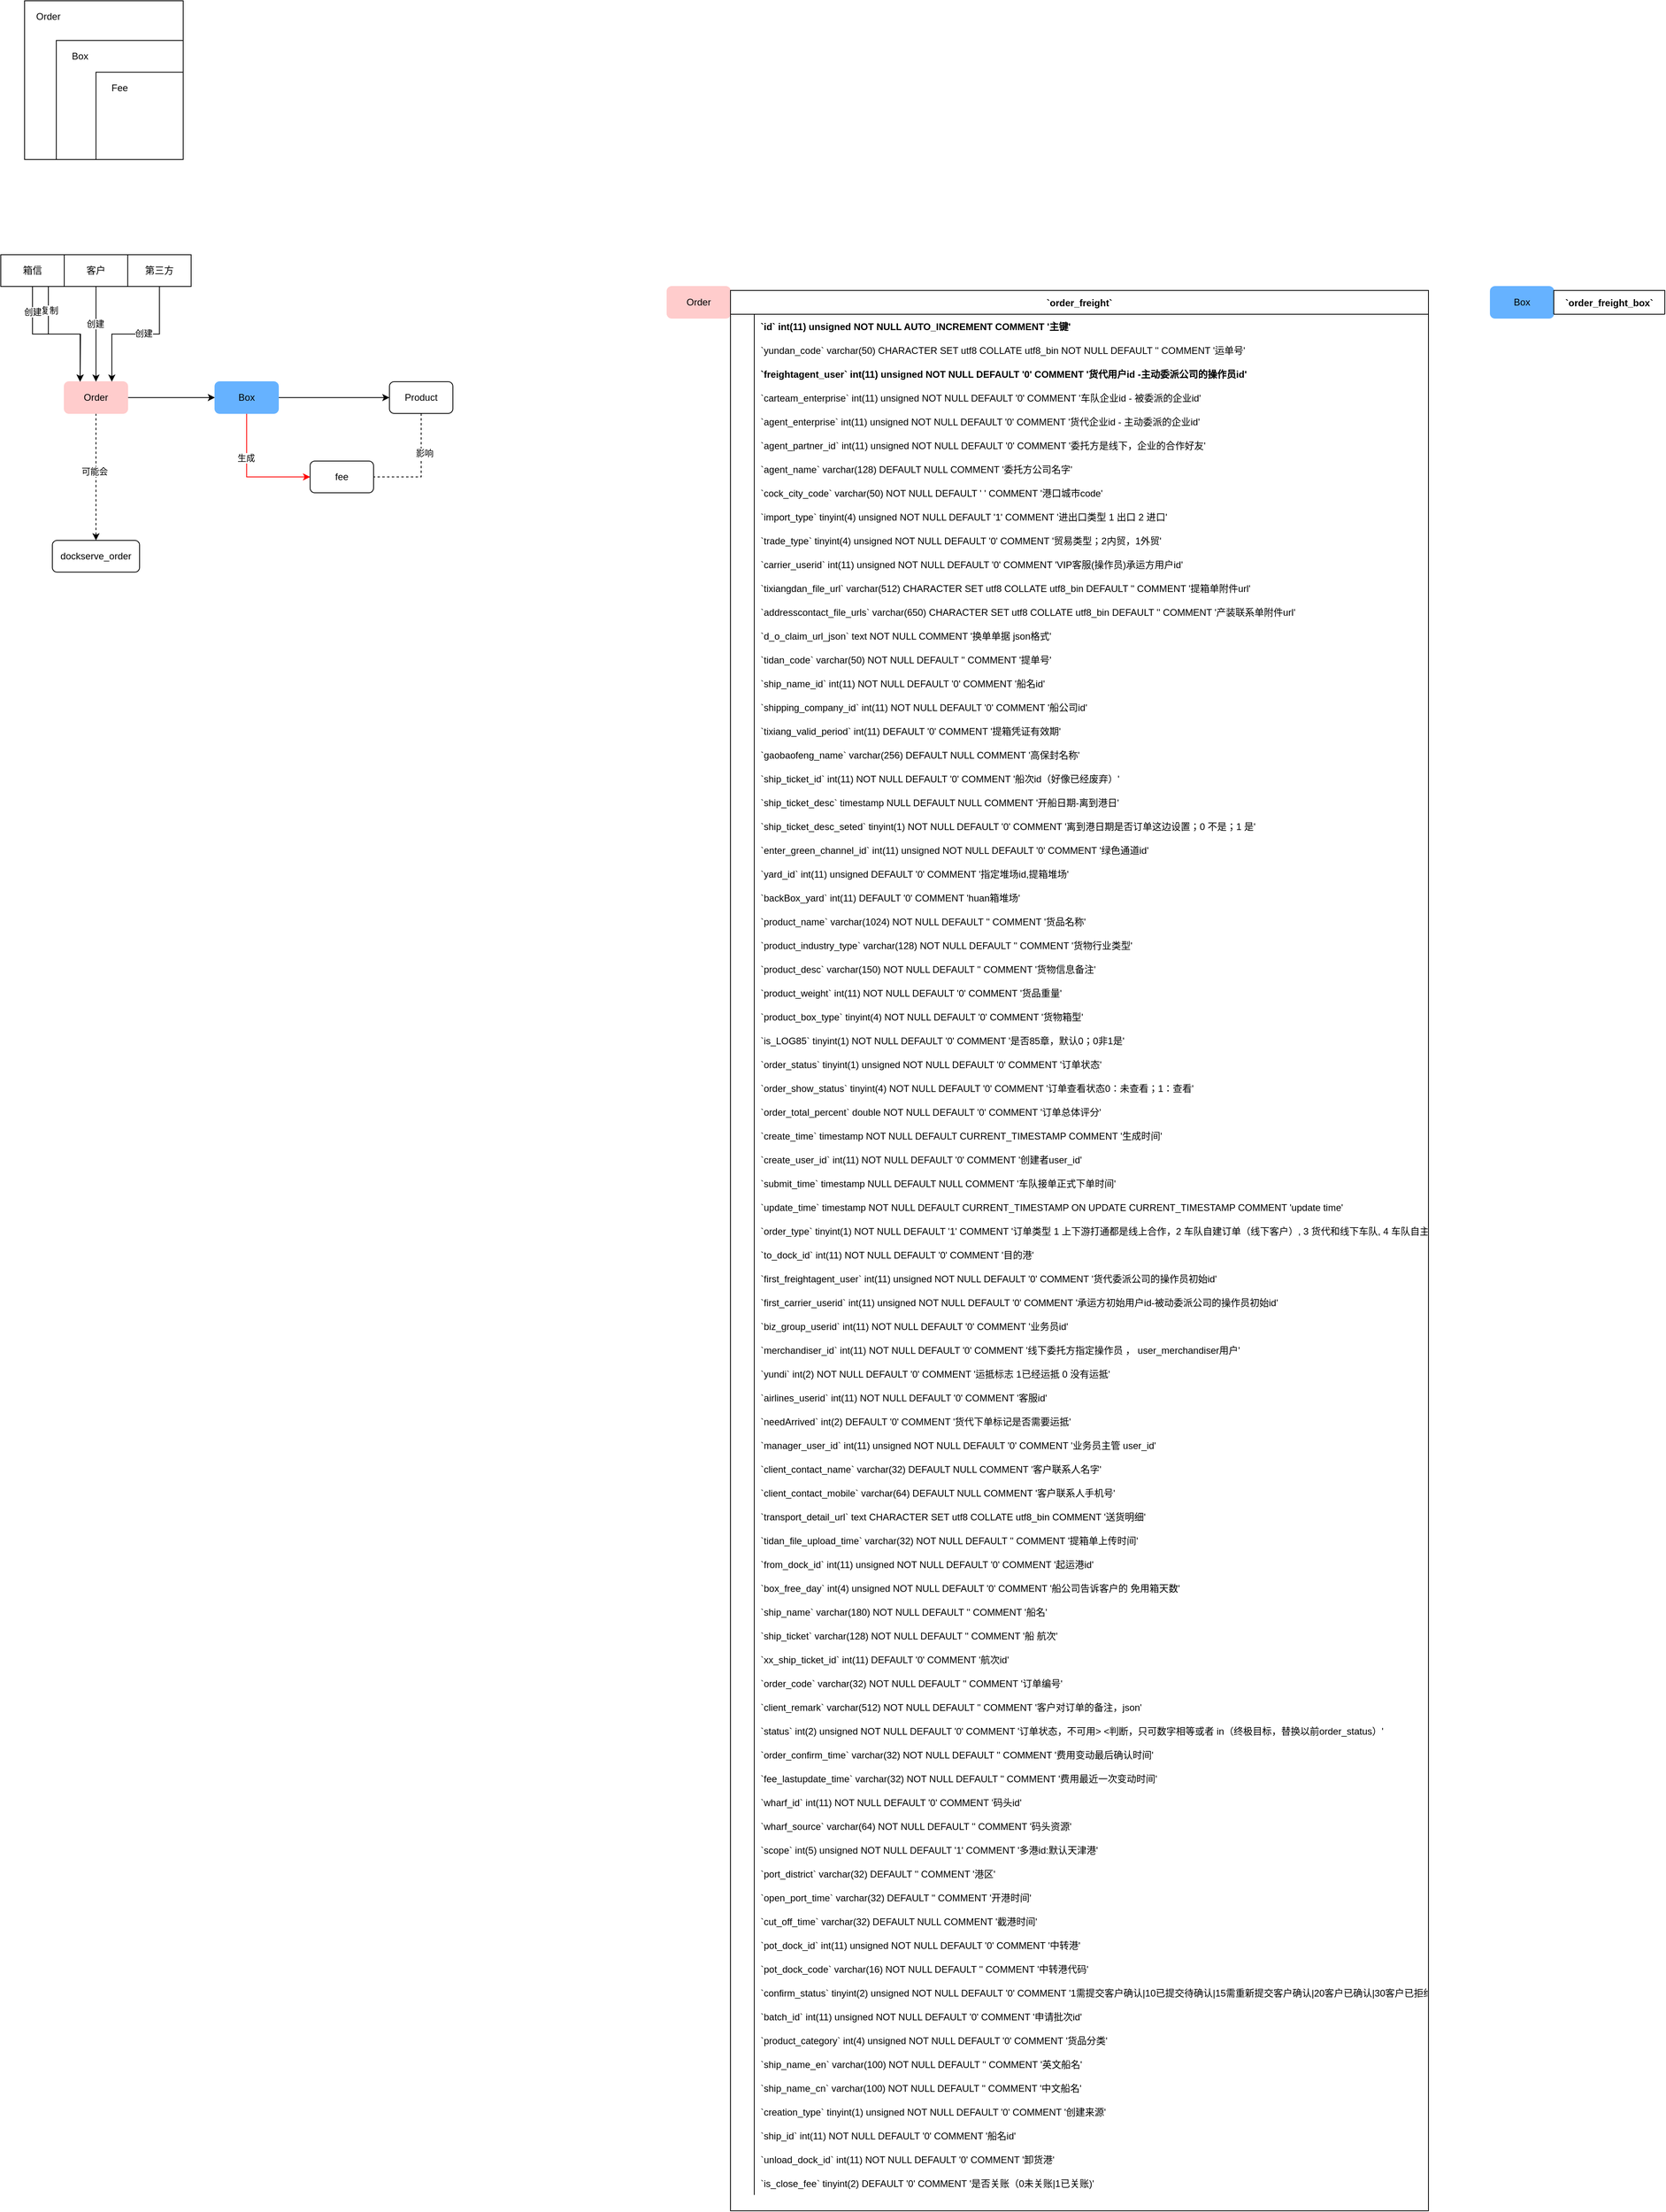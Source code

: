<mxfile version="14.8.6" type="github">
  <diagram id="ZhsU1zgDL8hh9CDmfww4" name="第 1 页">
    <mxGraphModel dx="1142" dy="801" grid="1" gridSize="10" guides="1" tooltips="1" connect="1" arrows="1" fold="1" page="1" pageScale="1" pageWidth="827" pageHeight="1169" math="0" shadow="0">
      <root>
        <mxCell id="0" />
        <mxCell id="1" parent="0" />
        <mxCell id="KZRwbZ328IwgJRKjHK97-3" value="" style="rounded=0;whiteSpace=wrap;html=1;fillColor=none;" vertex="1" parent="1">
          <mxGeometry x="110" y="90" width="200" height="200" as="geometry" />
        </mxCell>
        <mxCell id="KZRwbZ328IwgJRKjHK97-4" value="" style="rounded=0;whiteSpace=wrap;html=1;fillColor=none;" vertex="1" parent="1">
          <mxGeometry x="150" y="140" width="160" height="150" as="geometry" />
        </mxCell>
        <mxCell id="KZRwbZ328IwgJRKjHK97-5" value="" style="rounded=0;whiteSpace=wrap;html=1;fillColor=none;" vertex="1" parent="1">
          <mxGeometry x="200" y="180" width="110" height="110" as="geometry" />
        </mxCell>
        <mxCell id="KZRwbZ328IwgJRKjHK97-6" value="Order" style="text;html=1;fillColor=none;align=center;verticalAlign=middle;whiteSpace=wrap;rounded=0;" vertex="1" parent="1">
          <mxGeometry x="120" y="100" width="40" height="20" as="geometry" />
        </mxCell>
        <mxCell id="KZRwbZ328IwgJRKjHK97-7" value="Box" style="text;html=1;fillColor=none;align=center;verticalAlign=middle;whiteSpace=wrap;rounded=0;" vertex="1" parent="1">
          <mxGeometry x="160" y="150" width="40" height="20" as="geometry" />
        </mxCell>
        <mxCell id="KZRwbZ328IwgJRKjHK97-8" value="Fee" style="text;html=1;fillColor=none;align=center;verticalAlign=middle;whiteSpace=wrap;rounded=0;" vertex="1" parent="1">
          <mxGeometry x="210" y="190" width="40" height="20" as="geometry" />
        </mxCell>
        <mxCell id="KZRwbZ328IwgJRKjHK97-24" style="edgeStyle=orthogonalEdgeStyle;rounded=0;orthogonalLoop=1;jettySize=auto;html=1;dashed=1;entryX=0.5;entryY=0;entryDx=0;entryDy=0;" edge="1" parent="1" source="KZRwbZ328IwgJRKjHK97-9" target="KZRwbZ328IwgJRKjHK97-25">
          <mxGeometry relative="1" as="geometry">
            <mxPoint x="200" y="680" as="targetPoint" />
          </mxGeometry>
        </mxCell>
        <mxCell id="KZRwbZ328IwgJRKjHK97-33" value="可能会" style="edgeLabel;html=1;align=center;verticalAlign=middle;resizable=0;points=[];" vertex="1" connectable="0" parent="KZRwbZ328IwgJRKjHK97-24">
          <mxGeometry x="-0.087" y="-2" relative="1" as="geometry">
            <mxPoint as="offset" />
          </mxGeometry>
        </mxCell>
        <mxCell id="KZRwbZ328IwgJRKjHK97-26" style="edgeStyle=orthogonalEdgeStyle;rounded=0;orthogonalLoop=1;jettySize=auto;html=1;exitX=1;exitY=0.5;exitDx=0;exitDy=0;entryX=0;entryY=0.5;entryDx=0;entryDy=0;" edge="1" parent="1" source="KZRwbZ328IwgJRKjHK97-9" target="KZRwbZ328IwgJRKjHK97-10">
          <mxGeometry relative="1" as="geometry" />
        </mxCell>
        <mxCell id="KZRwbZ328IwgJRKjHK97-9" value="Order" style="rounded=1;whiteSpace=wrap;html=1;strokeColor=#FFCCCC;fillColor=#FFCCCC;" vertex="1" parent="1">
          <mxGeometry x="160" y="570" width="80" height="40" as="geometry" />
        </mxCell>
        <mxCell id="KZRwbZ328IwgJRKjHK97-27" style="edgeStyle=orthogonalEdgeStyle;rounded=0;orthogonalLoop=1;jettySize=auto;html=1;exitX=1;exitY=0.5;exitDx=0;exitDy=0;entryX=0;entryY=0.5;entryDx=0;entryDy=0;" edge="1" parent="1" source="KZRwbZ328IwgJRKjHK97-10" target="KZRwbZ328IwgJRKjHK97-22">
          <mxGeometry relative="1" as="geometry" />
        </mxCell>
        <mxCell id="KZRwbZ328IwgJRKjHK97-29" style="edgeStyle=orthogonalEdgeStyle;rounded=0;orthogonalLoop=1;jettySize=auto;html=1;entryX=0;entryY=0.5;entryDx=0;entryDy=0;strokeColor=#FF0000;" edge="1" parent="1" source="KZRwbZ328IwgJRKjHK97-10" target="KZRwbZ328IwgJRKjHK97-28">
          <mxGeometry relative="1" as="geometry">
            <Array as="points">
              <mxPoint x="390" y="690" />
            </Array>
          </mxGeometry>
        </mxCell>
        <mxCell id="KZRwbZ328IwgJRKjHK97-30" value="生成" style="edgeLabel;html=1;align=center;verticalAlign=middle;resizable=0;points=[];" vertex="1" connectable="0" parent="KZRwbZ328IwgJRKjHK97-29">
          <mxGeometry x="-0.3" y="-1" relative="1" as="geometry">
            <mxPoint as="offset" />
          </mxGeometry>
        </mxCell>
        <mxCell id="KZRwbZ328IwgJRKjHK97-10" value="Box" style="rounded=1;whiteSpace=wrap;html=1;fillColor=#66B2FF;strokeColor=#66B2FF;" vertex="1" parent="1">
          <mxGeometry x="350" y="570" width="80" height="40" as="geometry" />
        </mxCell>
        <mxCell id="KZRwbZ328IwgJRKjHK97-15" style="edgeStyle=orthogonalEdgeStyle;rounded=0;orthogonalLoop=1;jettySize=auto;html=1;exitX=0.75;exitY=1;exitDx=0;exitDy=0;entryX=0.25;entryY=0;entryDx=0;entryDy=0;" edge="1" parent="1" source="KZRwbZ328IwgJRKjHK97-11" target="KZRwbZ328IwgJRKjHK97-9">
          <mxGeometry relative="1" as="geometry" />
        </mxCell>
        <mxCell id="KZRwbZ328IwgJRKjHK97-20" value="复制" style="edgeLabel;html=1;align=center;verticalAlign=middle;resizable=0;points=[];" vertex="1" connectable="0" parent="KZRwbZ328IwgJRKjHK97-15">
          <mxGeometry x="-0.625" y="1" relative="1" as="geometry">
            <mxPoint as="offset" />
          </mxGeometry>
        </mxCell>
        <mxCell id="KZRwbZ328IwgJRKjHK97-16" style="edgeStyle=orthogonalEdgeStyle;rounded=0;orthogonalLoop=1;jettySize=auto;html=1;exitX=0.5;exitY=1;exitDx=0;exitDy=0;" edge="1" parent="1" source="KZRwbZ328IwgJRKjHK97-11">
          <mxGeometry relative="1" as="geometry">
            <mxPoint x="180" y="570" as="targetPoint" />
          </mxGeometry>
        </mxCell>
        <mxCell id="KZRwbZ328IwgJRKjHK97-21" value="创建" style="edgeLabel;html=1;align=center;verticalAlign=middle;resizable=0;points=[];" vertex="1" connectable="0" parent="KZRwbZ328IwgJRKjHK97-16">
          <mxGeometry x="-0.644" relative="1" as="geometry">
            <mxPoint as="offset" />
          </mxGeometry>
        </mxCell>
        <mxCell id="KZRwbZ328IwgJRKjHK97-11" value="箱信" style="rounded=0;whiteSpace=wrap;html=1;" vertex="1" parent="1">
          <mxGeometry x="80" y="410" width="80" height="40" as="geometry" />
        </mxCell>
        <mxCell id="KZRwbZ328IwgJRKjHK97-14" style="edgeStyle=orthogonalEdgeStyle;rounded=0;orthogonalLoop=1;jettySize=auto;html=1;entryX=0.5;entryY=0;entryDx=0;entryDy=0;" edge="1" parent="1" source="KZRwbZ328IwgJRKjHK97-12" target="KZRwbZ328IwgJRKjHK97-9">
          <mxGeometry relative="1" as="geometry" />
        </mxCell>
        <mxCell id="KZRwbZ328IwgJRKjHK97-18" value="创建" style="edgeLabel;html=1;align=center;verticalAlign=middle;resizable=0;points=[];" vertex="1" connectable="0" parent="KZRwbZ328IwgJRKjHK97-14">
          <mxGeometry x="-0.217" y="-1" relative="1" as="geometry">
            <mxPoint as="offset" />
          </mxGeometry>
        </mxCell>
        <mxCell id="KZRwbZ328IwgJRKjHK97-12" value="客户" style="rounded=0;whiteSpace=wrap;html=1;" vertex="1" parent="1">
          <mxGeometry x="160" y="410" width="80" height="40" as="geometry" />
        </mxCell>
        <mxCell id="KZRwbZ328IwgJRKjHK97-17" style="edgeStyle=orthogonalEdgeStyle;rounded=0;orthogonalLoop=1;jettySize=auto;html=1;entryX=0.75;entryY=0;entryDx=0;entryDy=0;" edge="1" parent="1" source="KZRwbZ328IwgJRKjHK97-13" target="KZRwbZ328IwgJRKjHK97-9">
          <mxGeometry relative="1" as="geometry" />
        </mxCell>
        <mxCell id="KZRwbZ328IwgJRKjHK97-19" value="创建" style="edgeLabel;html=1;align=center;verticalAlign=middle;resizable=0;points=[];" vertex="1" connectable="0" parent="KZRwbZ328IwgJRKjHK97-17">
          <mxGeometry x="-0.111" y="-1" relative="1" as="geometry">
            <mxPoint as="offset" />
          </mxGeometry>
        </mxCell>
        <mxCell id="KZRwbZ328IwgJRKjHK97-13" value="第三方" style="rounded=0;whiteSpace=wrap;html=1;" vertex="1" parent="1">
          <mxGeometry x="240" y="410" width="80" height="40" as="geometry" />
        </mxCell>
        <mxCell id="KZRwbZ328IwgJRKjHK97-31" style="edgeStyle=orthogonalEdgeStyle;rounded=0;orthogonalLoop=1;jettySize=auto;html=1;exitX=0.5;exitY=1;exitDx=0;exitDy=0;entryX=1;entryY=0.5;entryDx=0;entryDy=0;dashed=1;endArrow=none;endFill=0;" edge="1" parent="1" source="KZRwbZ328IwgJRKjHK97-22" target="KZRwbZ328IwgJRKjHK97-28">
          <mxGeometry relative="1" as="geometry" />
        </mxCell>
        <mxCell id="KZRwbZ328IwgJRKjHK97-32" value="影响" style="edgeLabel;html=1;align=center;verticalAlign=middle;resizable=0;points=[];" vertex="1" connectable="0" parent="KZRwbZ328IwgJRKjHK97-31">
          <mxGeometry x="-0.286" y="4" relative="1" as="geometry">
            <mxPoint as="offset" />
          </mxGeometry>
        </mxCell>
        <mxCell id="KZRwbZ328IwgJRKjHK97-22" value="Product" style="rounded=1;whiteSpace=wrap;html=1;fillColor=none;" vertex="1" parent="1">
          <mxGeometry x="570" y="570" width="80" height="40" as="geometry" />
        </mxCell>
        <mxCell id="KZRwbZ328IwgJRKjHK97-25" value="dockserve_order" style="rounded=1;whiteSpace=wrap;html=1;fillColor=none;" vertex="1" parent="1">
          <mxGeometry x="145" y="770" width="110" height="40" as="geometry" />
        </mxCell>
        <mxCell id="KZRwbZ328IwgJRKjHK97-28" value="fee" style="rounded=1;whiteSpace=wrap;html=1;fillColor=none;" vertex="1" parent="1">
          <mxGeometry x="470" y="670" width="80" height="40" as="geometry" />
        </mxCell>
        <mxCell id="KZRwbZ328IwgJRKjHK97-34" value="Order" style="rounded=1;whiteSpace=wrap;html=1;strokeColor=#FFCCCC;fillColor=#FFCCCC;" vertex="1" parent="1">
          <mxGeometry x="920" y="450" width="80" height="40" as="geometry" />
        </mxCell>
        <mxCell id="KZRwbZ328IwgJRKjHK97-35" value="`order_freight`" style="shape=table;startSize=30;container=1;collapsible=1;childLayout=tableLayout;fixedRows=1;rowLines=0;fontStyle=1;align=center;resizeLast=1;" vertex="1" parent="1">
          <mxGeometry x="1000" y="455" width="880" height="2420" as="geometry">
            <mxRectangle x="1000" y="455" width="120" height="30" as="alternateBounds" />
          </mxGeometry>
        </mxCell>
        <mxCell id="KZRwbZ328IwgJRKjHK97-36" value="" style="shape=partialRectangle;collapsible=0;dropTarget=0;pointerEvents=0;fillColor=none;points=[[0,0.5],[1,0.5]];portConstraint=eastwest;top=0;left=0;right=0;bottom=0;" vertex="1" parent="KZRwbZ328IwgJRKjHK97-35">
          <mxGeometry y="30" width="880" height="30" as="geometry" />
        </mxCell>
        <mxCell id="KZRwbZ328IwgJRKjHK97-37" value="" style="shape=partialRectangle;overflow=hidden;connectable=0;fillColor=none;top=0;left=0;bottom=0;right=0;" vertex="1" parent="KZRwbZ328IwgJRKjHK97-36">
          <mxGeometry width="30" height="30" as="geometry" />
        </mxCell>
        <mxCell id="KZRwbZ328IwgJRKjHK97-38" value="`id` int(11) unsigned NOT NULL AUTO_INCREMENT COMMENT &#39;主键&#39;" style="shape=partialRectangle;overflow=hidden;connectable=0;fillColor=none;top=0;left=0;bottom=0;right=0;align=left;spacingLeft=6;fontStyle=1" vertex="1" parent="KZRwbZ328IwgJRKjHK97-36">
          <mxGeometry x="30" width="850" height="30" as="geometry" />
        </mxCell>
        <mxCell id="KZRwbZ328IwgJRKjHK97-39" value="" style="shape=partialRectangle;collapsible=0;dropTarget=0;pointerEvents=0;fillColor=none;points=[[0,0.5],[1,0.5]];portConstraint=eastwest;top=0;left=0;right=0;bottom=0;" vertex="1" parent="KZRwbZ328IwgJRKjHK97-35">
          <mxGeometry y="60" width="880" height="30" as="geometry" />
        </mxCell>
        <mxCell id="KZRwbZ328IwgJRKjHK97-40" value="" style="shape=partialRectangle;overflow=hidden;connectable=0;fillColor=none;top=0;left=0;bottom=0;right=0;" vertex="1" parent="KZRwbZ328IwgJRKjHK97-39">
          <mxGeometry width="30" height="30" as="geometry" />
        </mxCell>
        <mxCell id="KZRwbZ328IwgJRKjHK97-41" value="`yundan_code` varchar(50) CHARACTER SET utf8 COLLATE utf8_bin NOT NULL DEFAULT &#39;&#39; COMMENT &#39;运单号&#39;" style="shape=partialRectangle;overflow=hidden;connectable=0;fillColor=none;top=0;left=0;bottom=0;right=0;align=left;spacingLeft=6;" vertex="1" parent="KZRwbZ328IwgJRKjHK97-39">
          <mxGeometry x="30" width="850" height="30" as="geometry" />
        </mxCell>
        <mxCell id="KZRwbZ328IwgJRKjHK97-42" value="" style="shape=partialRectangle;collapsible=0;dropTarget=0;pointerEvents=0;fillColor=none;points=[[0,0.5],[1,0.5]];portConstraint=eastwest;top=0;left=0;right=0;bottom=0;" vertex="1" parent="KZRwbZ328IwgJRKjHK97-35">
          <mxGeometry y="90" width="880" height="30" as="geometry" />
        </mxCell>
        <mxCell id="KZRwbZ328IwgJRKjHK97-43" value="" style="shape=partialRectangle;overflow=hidden;connectable=0;fillColor=none;top=0;left=0;bottom=0;right=0;" vertex="1" parent="KZRwbZ328IwgJRKjHK97-42">
          <mxGeometry width="30" height="30" as="geometry" />
        </mxCell>
        <mxCell id="KZRwbZ328IwgJRKjHK97-44" value="`freightagent_user` int(11) unsigned NOT NULL DEFAULT &#39;0&#39; COMMENT &#39;货代用户id -主动委派公司的操作员id&#39;" style="shape=partialRectangle;overflow=hidden;connectable=0;fillColor=none;top=0;left=0;bottom=0;right=0;align=left;spacingLeft=6;fontStyle=1" vertex="1" parent="KZRwbZ328IwgJRKjHK97-42">
          <mxGeometry x="30" width="850" height="30" as="geometry" />
        </mxCell>
        <mxCell id="KZRwbZ328IwgJRKjHK97-45" value="" style="shape=partialRectangle;collapsible=0;dropTarget=0;pointerEvents=0;fillColor=none;points=[[0,0.5],[1,0.5]];portConstraint=eastwest;top=0;left=0;right=0;bottom=0;" vertex="1" parent="KZRwbZ328IwgJRKjHK97-35">
          <mxGeometry y="120" width="880" height="30" as="geometry" />
        </mxCell>
        <mxCell id="KZRwbZ328IwgJRKjHK97-46" value="" style="shape=partialRectangle;overflow=hidden;connectable=0;fillColor=none;top=0;left=0;bottom=0;right=0;" vertex="1" parent="KZRwbZ328IwgJRKjHK97-45">
          <mxGeometry width="30" height="30" as="geometry" />
        </mxCell>
        <mxCell id="KZRwbZ328IwgJRKjHK97-47" value="`carteam_enterprise` int(11) unsigned NOT NULL DEFAULT &#39;0&#39; COMMENT &#39;车队企业id - 被委派的企业id&#39;" style="shape=partialRectangle;overflow=hidden;connectable=0;fillColor=none;top=0;left=0;bottom=0;right=0;align=left;spacingLeft=6;" vertex="1" parent="KZRwbZ328IwgJRKjHK97-45">
          <mxGeometry x="30" width="850" height="30" as="geometry" />
        </mxCell>
        <mxCell id="KZRwbZ328IwgJRKjHK97-48" value="" style="shape=partialRectangle;collapsible=0;dropTarget=0;pointerEvents=0;fillColor=none;points=[[0,0.5],[1,0.5]];portConstraint=eastwest;top=0;left=0;right=0;bottom=0;" vertex="1" parent="KZRwbZ328IwgJRKjHK97-35">
          <mxGeometry y="150" width="880" height="30" as="geometry" />
        </mxCell>
        <mxCell id="KZRwbZ328IwgJRKjHK97-49" value="" style="shape=partialRectangle;overflow=hidden;connectable=0;fillColor=none;top=0;left=0;bottom=0;right=0;" vertex="1" parent="KZRwbZ328IwgJRKjHK97-48">
          <mxGeometry width="30" height="30" as="geometry" />
        </mxCell>
        <mxCell id="KZRwbZ328IwgJRKjHK97-50" value="`agent_enterprise` int(11) unsigned NOT NULL DEFAULT &#39;0&#39; COMMENT &#39;货代企业id - 主动委派的企业id&#39;" style="shape=partialRectangle;overflow=hidden;connectable=0;fillColor=none;top=0;left=0;bottom=0;right=0;align=left;spacingLeft=6;" vertex="1" parent="KZRwbZ328IwgJRKjHK97-48">
          <mxGeometry x="30" width="850" height="30" as="geometry" />
        </mxCell>
        <mxCell id="KZRwbZ328IwgJRKjHK97-51" value="" style="shape=partialRectangle;collapsible=0;dropTarget=0;pointerEvents=0;fillColor=none;points=[[0,0.5],[1,0.5]];portConstraint=eastwest;top=0;left=0;right=0;bottom=0;" vertex="1" parent="KZRwbZ328IwgJRKjHK97-35">
          <mxGeometry y="180" width="880" height="30" as="geometry" />
        </mxCell>
        <mxCell id="KZRwbZ328IwgJRKjHK97-52" value="" style="shape=partialRectangle;overflow=hidden;connectable=0;fillColor=none;top=0;left=0;bottom=0;right=0;" vertex="1" parent="KZRwbZ328IwgJRKjHK97-51">
          <mxGeometry width="30" height="30" as="geometry" />
        </mxCell>
        <mxCell id="KZRwbZ328IwgJRKjHK97-53" value="`agent_partner_id` int(11) unsigned NOT NULL DEFAULT &#39;0&#39; COMMENT &#39;委托方是线下，企业的合作好友&#39;" style="shape=partialRectangle;overflow=hidden;connectable=0;fillColor=none;top=0;left=0;bottom=0;right=0;align=left;spacingLeft=6;" vertex="1" parent="KZRwbZ328IwgJRKjHK97-51">
          <mxGeometry x="30" width="850" height="30" as="geometry" />
        </mxCell>
        <mxCell id="KZRwbZ328IwgJRKjHK97-54" value="" style="shape=partialRectangle;collapsible=0;dropTarget=0;pointerEvents=0;fillColor=none;points=[[0,0.5],[1,0.5]];portConstraint=eastwest;top=0;left=0;right=0;bottom=0;" vertex="1" parent="KZRwbZ328IwgJRKjHK97-35">
          <mxGeometry y="210" width="880" height="30" as="geometry" />
        </mxCell>
        <mxCell id="KZRwbZ328IwgJRKjHK97-55" value="" style="shape=partialRectangle;overflow=hidden;connectable=0;fillColor=none;top=0;left=0;bottom=0;right=0;" vertex="1" parent="KZRwbZ328IwgJRKjHK97-54">
          <mxGeometry width="30" height="30" as="geometry" />
        </mxCell>
        <mxCell id="KZRwbZ328IwgJRKjHK97-56" value="`agent_name` varchar(128) DEFAULT NULL COMMENT &#39;委托方公司名字&#39;" style="shape=partialRectangle;overflow=hidden;connectable=0;fillColor=none;top=0;left=0;bottom=0;right=0;align=left;spacingLeft=6;" vertex="1" parent="KZRwbZ328IwgJRKjHK97-54">
          <mxGeometry x="30" width="850" height="30" as="geometry" />
        </mxCell>
        <mxCell id="KZRwbZ328IwgJRKjHK97-57" value="" style="shape=partialRectangle;collapsible=0;dropTarget=0;pointerEvents=0;fillColor=none;points=[[0,0.5],[1,0.5]];portConstraint=eastwest;top=0;left=0;right=0;bottom=0;" vertex="1" parent="KZRwbZ328IwgJRKjHK97-35">
          <mxGeometry y="240" width="880" height="30" as="geometry" />
        </mxCell>
        <mxCell id="KZRwbZ328IwgJRKjHK97-58" value="" style="shape=partialRectangle;overflow=hidden;connectable=0;fillColor=none;top=0;left=0;bottom=0;right=0;" vertex="1" parent="KZRwbZ328IwgJRKjHK97-57">
          <mxGeometry width="30" height="30" as="geometry" />
        </mxCell>
        <mxCell id="KZRwbZ328IwgJRKjHK97-59" value="`cock_city_code` varchar(50) NOT NULL DEFAULT &#39; &#39; COMMENT &#39;港口城市code&#39;" style="shape=partialRectangle;overflow=hidden;connectable=0;fillColor=none;top=0;left=0;bottom=0;right=0;align=left;spacingLeft=6;" vertex="1" parent="KZRwbZ328IwgJRKjHK97-57">
          <mxGeometry x="30" width="850" height="30" as="geometry" />
        </mxCell>
        <mxCell id="KZRwbZ328IwgJRKjHK97-60" value="" style="shape=partialRectangle;collapsible=0;dropTarget=0;pointerEvents=0;fillColor=none;points=[[0,0.5],[1,0.5]];portConstraint=eastwest;top=0;left=0;right=0;bottom=0;" vertex="1" parent="KZRwbZ328IwgJRKjHK97-35">
          <mxGeometry y="270" width="880" height="30" as="geometry" />
        </mxCell>
        <mxCell id="KZRwbZ328IwgJRKjHK97-61" value="" style="shape=partialRectangle;overflow=hidden;connectable=0;fillColor=none;top=0;left=0;bottom=0;right=0;" vertex="1" parent="KZRwbZ328IwgJRKjHK97-60">
          <mxGeometry width="30" height="30" as="geometry" />
        </mxCell>
        <mxCell id="KZRwbZ328IwgJRKjHK97-62" value="`import_type` tinyint(4) unsigned NOT NULL DEFAULT &#39;1&#39; COMMENT &#39;进出口类型 1 出口 2 进口&#39;" style="shape=partialRectangle;overflow=hidden;connectable=0;fillColor=none;top=0;left=0;bottom=0;right=0;align=left;spacingLeft=6;" vertex="1" parent="KZRwbZ328IwgJRKjHK97-60">
          <mxGeometry x="30" width="850" height="30" as="geometry" />
        </mxCell>
        <mxCell id="KZRwbZ328IwgJRKjHK97-63" value="" style="shape=partialRectangle;collapsible=0;dropTarget=0;pointerEvents=0;fillColor=none;points=[[0,0.5],[1,0.5]];portConstraint=eastwest;top=0;left=0;right=0;bottom=0;" vertex="1" parent="KZRwbZ328IwgJRKjHK97-35">
          <mxGeometry y="300" width="880" height="30" as="geometry" />
        </mxCell>
        <mxCell id="KZRwbZ328IwgJRKjHK97-64" value="" style="shape=partialRectangle;overflow=hidden;connectable=0;fillColor=none;top=0;left=0;bottom=0;right=0;" vertex="1" parent="KZRwbZ328IwgJRKjHK97-63">
          <mxGeometry width="30" height="30" as="geometry" />
        </mxCell>
        <mxCell id="KZRwbZ328IwgJRKjHK97-65" value="`trade_type` tinyint(4) unsigned NOT NULL DEFAULT &#39;0&#39; COMMENT &#39;贸易类型；2内贸，1外贸&#39;" style="shape=partialRectangle;overflow=hidden;connectable=0;fillColor=none;top=0;left=0;bottom=0;right=0;align=left;spacingLeft=6;" vertex="1" parent="KZRwbZ328IwgJRKjHK97-63">
          <mxGeometry x="30" width="850" height="30" as="geometry" />
        </mxCell>
        <mxCell id="KZRwbZ328IwgJRKjHK97-66" value="" style="shape=partialRectangle;collapsible=0;dropTarget=0;pointerEvents=0;fillColor=none;points=[[0,0.5],[1,0.5]];portConstraint=eastwest;top=0;left=0;right=0;bottom=0;" vertex="1" parent="KZRwbZ328IwgJRKjHK97-35">
          <mxGeometry y="330" width="880" height="30" as="geometry" />
        </mxCell>
        <mxCell id="KZRwbZ328IwgJRKjHK97-67" value="" style="shape=partialRectangle;overflow=hidden;connectable=0;fillColor=none;top=0;left=0;bottom=0;right=0;" vertex="1" parent="KZRwbZ328IwgJRKjHK97-66">
          <mxGeometry width="30" height="30" as="geometry" />
        </mxCell>
        <mxCell id="KZRwbZ328IwgJRKjHK97-68" value="`carrier_userid` int(11) unsigned NOT NULL DEFAULT &#39;0&#39; COMMENT &#39;VIP客服(操作员)承运方用户id&#39;" style="shape=partialRectangle;overflow=hidden;connectable=0;fillColor=none;top=0;left=0;bottom=0;right=0;align=left;spacingLeft=6;" vertex="1" parent="KZRwbZ328IwgJRKjHK97-66">
          <mxGeometry x="30" width="850" height="30" as="geometry" />
        </mxCell>
        <mxCell id="KZRwbZ328IwgJRKjHK97-69" value="" style="shape=partialRectangle;collapsible=0;dropTarget=0;pointerEvents=0;fillColor=none;points=[[0,0.5],[1,0.5]];portConstraint=eastwest;top=0;left=0;right=0;bottom=0;" vertex="1" parent="KZRwbZ328IwgJRKjHK97-35">
          <mxGeometry y="360" width="880" height="30" as="geometry" />
        </mxCell>
        <mxCell id="KZRwbZ328IwgJRKjHK97-70" value="" style="shape=partialRectangle;overflow=hidden;connectable=0;fillColor=none;top=0;left=0;bottom=0;right=0;" vertex="1" parent="KZRwbZ328IwgJRKjHK97-69">
          <mxGeometry width="30" height="30" as="geometry" />
        </mxCell>
        <mxCell id="KZRwbZ328IwgJRKjHK97-71" value="`tixiangdan_file_url` varchar(512) CHARACTER SET utf8 COLLATE utf8_bin DEFAULT &#39;&#39; COMMENT &#39;提箱单附件url&#39;" style="shape=partialRectangle;overflow=hidden;connectable=0;fillColor=none;top=0;left=0;bottom=0;right=0;align=left;spacingLeft=6;" vertex="1" parent="KZRwbZ328IwgJRKjHK97-69">
          <mxGeometry x="30" width="850" height="30" as="geometry" />
        </mxCell>
        <mxCell id="KZRwbZ328IwgJRKjHK97-72" value="" style="shape=partialRectangle;collapsible=0;dropTarget=0;pointerEvents=0;fillColor=none;points=[[0,0.5],[1,0.5]];portConstraint=eastwest;top=0;left=0;right=0;bottom=0;" vertex="1" parent="KZRwbZ328IwgJRKjHK97-35">
          <mxGeometry y="390" width="880" height="30" as="geometry" />
        </mxCell>
        <mxCell id="KZRwbZ328IwgJRKjHK97-73" value="" style="shape=partialRectangle;overflow=hidden;connectable=0;fillColor=none;top=0;left=0;bottom=0;right=0;" vertex="1" parent="KZRwbZ328IwgJRKjHK97-72">
          <mxGeometry width="30" height="30" as="geometry" />
        </mxCell>
        <mxCell id="KZRwbZ328IwgJRKjHK97-74" value="`addresscontact_file_urls` varchar(650) CHARACTER SET utf8 COLLATE utf8_bin DEFAULT &#39;&#39; COMMENT &#39;产装联系单附件url&#39;" style="shape=partialRectangle;overflow=hidden;connectable=0;fillColor=none;top=0;left=0;bottom=0;right=0;align=left;spacingLeft=6;" vertex="1" parent="KZRwbZ328IwgJRKjHK97-72">
          <mxGeometry x="30" width="850" height="30" as="geometry" />
        </mxCell>
        <mxCell id="KZRwbZ328IwgJRKjHK97-75" value="" style="shape=partialRectangle;collapsible=0;dropTarget=0;pointerEvents=0;fillColor=none;points=[[0,0.5],[1,0.5]];portConstraint=eastwest;top=0;left=0;right=0;bottom=0;" vertex="1" parent="KZRwbZ328IwgJRKjHK97-35">
          <mxGeometry y="420" width="880" height="30" as="geometry" />
        </mxCell>
        <mxCell id="KZRwbZ328IwgJRKjHK97-76" value="" style="shape=partialRectangle;overflow=hidden;connectable=0;fillColor=none;top=0;left=0;bottom=0;right=0;" vertex="1" parent="KZRwbZ328IwgJRKjHK97-75">
          <mxGeometry width="30" height="30" as="geometry" />
        </mxCell>
        <mxCell id="KZRwbZ328IwgJRKjHK97-77" value="`d_o_claim_url_json` text NOT NULL COMMENT &#39;换单单据 json格式&#39;" style="shape=partialRectangle;overflow=hidden;connectable=0;fillColor=none;top=0;left=0;bottom=0;right=0;align=left;spacingLeft=6;" vertex="1" parent="KZRwbZ328IwgJRKjHK97-75">
          <mxGeometry x="30" width="850" height="30" as="geometry" />
        </mxCell>
        <mxCell id="KZRwbZ328IwgJRKjHK97-78" value="" style="shape=partialRectangle;collapsible=0;dropTarget=0;pointerEvents=0;fillColor=none;points=[[0,0.5],[1,0.5]];portConstraint=eastwest;top=0;left=0;right=0;bottom=0;" vertex="1" parent="KZRwbZ328IwgJRKjHK97-35">
          <mxGeometry y="450" width="880" height="30" as="geometry" />
        </mxCell>
        <mxCell id="KZRwbZ328IwgJRKjHK97-79" value="" style="shape=partialRectangle;overflow=hidden;connectable=0;fillColor=none;top=0;left=0;bottom=0;right=0;" vertex="1" parent="KZRwbZ328IwgJRKjHK97-78">
          <mxGeometry width="30" height="30" as="geometry" />
        </mxCell>
        <mxCell id="KZRwbZ328IwgJRKjHK97-80" value="`tidan_code` varchar(50) NOT NULL DEFAULT &#39;&#39; COMMENT &#39;提单号&#39;" style="shape=partialRectangle;overflow=hidden;connectable=0;fillColor=none;top=0;left=0;bottom=0;right=0;align=left;spacingLeft=6;" vertex="1" parent="KZRwbZ328IwgJRKjHK97-78">
          <mxGeometry x="30" width="850" height="30" as="geometry" />
        </mxCell>
        <mxCell id="KZRwbZ328IwgJRKjHK97-81" value="" style="shape=partialRectangle;collapsible=0;dropTarget=0;pointerEvents=0;fillColor=none;points=[[0,0.5],[1,0.5]];portConstraint=eastwest;top=0;left=0;right=0;bottom=0;" vertex="1" parent="KZRwbZ328IwgJRKjHK97-35">
          <mxGeometry y="480" width="880" height="30" as="geometry" />
        </mxCell>
        <mxCell id="KZRwbZ328IwgJRKjHK97-82" value="" style="shape=partialRectangle;overflow=hidden;connectable=0;fillColor=none;top=0;left=0;bottom=0;right=0;" vertex="1" parent="KZRwbZ328IwgJRKjHK97-81">
          <mxGeometry width="30" height="30" as="geometry" />
        </mxCell>
        <mxCell id="KZRwbZ328IwgJRKjHK97-83" value="`ship_name_id` int(11) NOT NULL DEFAULT &#39;0&#39; COMMENT &#39;船名id&#39;" style="shape=partialRectangle;overflow=hidden;connectable=0;fillColor=none;top=0;left=0;bottom=0;right=0;align=left;spacingLeft=6;" vertex="1" parent="KZRwbZ328IwgJRKjHK97-81">
          <mxGeometry x="30" width="850" height="30" as="geometry" />
        </mxCell>
        <mxCell id="KZRwbZ328IwgJRKjHK97-84" value="" style="shape=partialRectangle;collapsible=0;dropTarget=0;pointerEvents=0;fillColor=none;points=[[0,0.5],[1,0.5]];portConstraint=eastwest;top=0;left=0;right=0;bottom=0;" vertex="1" parent="KZRwbZ328IwgJRKjHK97-35">
          <mxGeometry y="510" width="880" height="30" as="geometry" />
        </mxCell>
        <mxCell id="KZRwbZ328IwgJRKjHK97-85" value="" style="shape=partialRectangle;overflow=hidden;connectable=0;fillColor=none;top=0;left=0;bottom=0;right=0;" vertex="1" parent="KZRwbZ328IwgJRKjHK97-84">
          <mxGeometry width="30" height="30" as="geometry" />
        </mxCell>
        <mxCell id="KZRwbZ328IwgJRKjHK97-86" value="`shipping_company_id` int(11) NOT NULL DEFAULT &#39;0&#39; COMMENT &#39;船公司id&#39;" style="shape=partialRectangle;overflow=hidden;connectable=0;fillColor=none;top=0;left=0;bottom=0;right=0;align=left;spacingLeft=6;" vertex="1" parent="KZRwbZ328IwgJRKjHK97-84">
          <mxGeometry x="30" width="850" height="30" as="geometry" />
        </mxCell>
        <mxCell id="KZRwbZ328IwgJRKjHK97-87" value="" style="shape=partialRectangle;collapsible=0;dropTarget=0;pointerEvents=0;fillColor=none;points=[[0,0.5],[1,0.5]];portConstraint=eastwest;top=0;left=0;right=0;bottom=0;" vertex="1" parent="KZRwbZ328IwgJRKjHK97-35">
          <mxGeometry y="540" width="880" height="30" as="geometry" />
        </mxCell>
        <mxCell id="KZRwbZ328IwgJRKjHK97-88" value="" style="shape=partialRectangle;overflow=hidden;connectable=0;fillColor=none;top=0;left=0;bottom=0;right=0;" vertex="1" parent="KZRwbZ328IwgJRKjHK97-87">
          <mxGeometry width="30" height="30" as="geometry" />
        </mxCell>
        <mxCell id="KZRwbZ328IwgJRKjHK97-89" value="`tixiang_valid_period` int(11) DEFAULT &#39;0&#39; COMMENT &#39;提箱凭证有效期&#39;" style="shape=partialRectangle;overflow=hidden;connectable=0;fillColor=none;top=0;left=0;bottom=0;right=0;align=left;spacingLeft=6;" vertex="1" parent="KZRwbZ328IwgJRKjHK97-87">
          <mxGeometry x="30" width="850" height="30" as="geometry" />
        </mxCell>
        <mxCell id="KZRwbZ328IwgJRKjHK97-90" value="" style="shape=partialRectangle;collapsible=0;dropTarget=0;pointerEvents=0;fillColor=none;points=[[0,0.5],[1,0.5]];portConstraint=eastwest;top=0;left=0;right=0;bottom=0;" vertex="1" parent="KZRwbZ328IwgJRKjHK97-35">
          <mxGeometry y="570" width="880" height="30" as="geometry" />
        </mxCell>
        <mxCell id="KZRwbZ328IwgJRKjHK97-91" value="" style="shape=partialRectangle;overflow=hidden;connectable=0;fillColor=none;top=0;left=0;bottom=0;right=0;" vertex="1" parent="KZRwbZ328IwgJRKjHK97-90">
          <mxGeometry width="30" height="30" as="geometry" />
        </mxCell>
        <mxCell id="KZRwbZ328IwgJRKjHK97-92" value="`gaobaofeng_name` varchar(256) DEFAULT NULL COMMENT &#39;高保封名称&#39;" style="shape=partialRectangle;overflow=hidden;connectable=0;fillColor=none;top=0;left=0;bottom=0;right=0;align=left;spacingLeft=6;" vertex="1" parent="KZRwbZ328IwgJRKjHK97-90">
          <mxGeometry x="30" width="850" height="30" as="geometry" />
        </mxCell>
        <mxCell id="KZRwbZ328IwgJRKjHK97-93" value="" style="shape=partialRectangle;collapsible=0;dropTarget=0;pointerEvents=0;fillColor=none;points=[[0,0.5],[1,0.5]];portConstraint=eastwest;top=0;left=0;right=0;bottom=0;" vertex="1" parent="KZRwbZ328IwgJRKjHK97-35">
          <mxGeometry y="600" width="880" height="30" as="geometry" />
        </mxCell>
        <mxCell id="KZRwbZ328IwgJRKjHK97-94" value="" style="shape=partialRectangle;overflow=hidden;connectable=0;fillColor=none;top=0;left=0;bottom=0;right=0;" vertex="1" parent="KZRwbZ328IwgJRKjHK97-93">
          <mxGeometry width="30" height="30" as="geometry" />
        </mxCell>
        <mxCell id="KZRwbZ328IwgJRKjHK97-95" value="`ship_ticket_id` int(11) NOT NULL DEFAULT &#39;0&#39; COMMENT &#39;船次id（好像已经废弃）&#39;" style="shape=partialRectangle;overflow=hidden;connectable=0;fillColor=none;top=0;left=0;bottom=0;right=0;align=left;spacingLeft=6;" vertex="1" parent="KZRwbZ328IwgJRKjHK97-93">
          <mxGeometry x="30" width="850" height="30" as="geometry" />
        </mxCell>
        <mxCell id="KZRwbZ328IwgJRKjHK97-96" value="" style="shape=partialRectangle;collapsible=0;dropTarget=0;pointerEvents=0;fillColor=none;points=[[0,0.5],[1,0.5]];portConstraint=eastwest;top=0;left=0;right=0;bottom=0;" vertex="1" parent="KZRwbZ328IwgJRKjHK97-35">
          <mxGeometry y="630" width="880" height="30" as="geometry" />
        </mxCell>
        <mxCell id="KZRwbZ328IwgJRKjHK97-97" value="" style="shape=partialRectangle;overflow=hidden;connectable=0;fillColor=none;top=0;left=0;bottom=0;right=0;" vertex="1" parent="KZRwbZ328IwgJRKjHK97-96">
          <mxGeometry width="30" height="30" as="geometry" />
        </mxCell>
        <mxCell id="KZRwbZ328IwgJRKjHK97-98" value="`ship_ticket_desc` timestamp NULL DEFAULT NULL COMMENT &#39;开船日期-离到港日&#39;" style="shape=partialRectangle;overflow=hidden;connectable=0;fillColor=none;top=0;left=0;bottom=0;right=0;align=left;spacingLeft=6;" vertex="1" parent="KZRwbZ328IwgJRKjHK97-96">
          <mxGeometry x="30" width="850" height="30" as="geometry" />
        </mxCell>
        <mxCell id="KZRwbZ328IwgJRKjHK97-99" value="" style="shape=partialRectangle;collapsible=0;dropTarget=0;pointerEvents=0;fillColor=none;points=[[0,0.5],[1,0.5]];portConstraint=eastwest;top=0;left=0;right=0;bottom=0;" vertex="1" parent="KZRwbZ328IwgJRKjHK97-35">
          <mxGeometry y="660" width="880" height="30" as="geometry" />
        </mxCell>
        <mxCell id="KZRwbZ328IwgJRKjHK97-100" value="" style="shape=partialRectangle;overflow=hidden;connectable=0;fillColor=none;top=0;left=0;bottom=0;right=0;" vertex="1" parent="KZRwbZ328IwgJRKjHK97-99">
          <mxGeometry width="30" height="30" as="geometry" />
        </mxCell>
        <mxCell id="KZRwbZ328IwgJRKjHK97-101" value="`ship_ticket_desc_seted` tinyint(1) NOT NULL DEFAULT &#39;0&#39; COMMENT &#39;离到港日期是否订单这边设置；0 不是；1 是&#39;" style="shape=partialRectangle;overflow=hidden;connectable=0;fillColor=none;top=0;left=0;bottom=0;right=0;align=left;spacingLeft=6;" vertex="1" parent="KZRwbZ328IwgJRKjHK97-99">
          <mxGeometry x="30" width="850" height="30" as="geometry" />
        </mxCell>
        <mxCell id="KZRwbZ328IwgJRKjHK97-102" value="" style="shape=partialRectangle;collapsible=0;dropTarget=0;pointerEvents=0;fillColor=none;points=[[0,0.5],[1,0.5]];portConstraint=eastwest;top=0;left=0;right=0;bottom=0;" vertex="1" parent="KZRwbZ328IwgJRKjHK97-35">
          <mxGeometry y="690" width="880" height="30" as="geometry" />
        </mxCell>
        <mxCell id="KZRwbZ328IwgJRKjHK97-103" value="" style="shape=partialRectangle;overflow=hidden;connectable=0;fillColor=none;top=0;left=0;bottom=0;right=0;" vertex="1" parent="KZRwbZ328IwgJRKjHK97-102">
          <mxGeometry width="30" height="30" as="geometry" />
        </mxCell>
        <mxCell id="KZRwbZ328IwgJRKjHK97-104" value="`enter_green_channel_id` int(11) unsigned NOT NULL DEFAULT &#39;0&#39; COMMENT &#39;绿色通道id&#39;" style="shape=partialRectangle;overflow=hidden;connectable=0;fillColor=none;top=0;left=0;bottom=0;right=0;align=left;spacingLeft=6;" vertex="1" parent="KZRwbZ328IwgJRKjHK97-102">
          <mxGeometry x="30" width="850" height="30" as="geometry" />
        </mxCell>
        <mxCell id="KZRwbZ328IwgJRKjHK97-105" value="" style="shape=partialRectangle;collapsible=0;dropTarget=0;pointerEvents=0;fillColor=none;points=[[0,0.5],[1,0.5]];portConstraint=eastwest;top=0;left=0;right=0;bottom=0;" vertex="1" parent="KZRwbZ328IwgJRKjHK97-35">
          <mxGeometry y="720" width="880" height="30" as="geometry" />
        </mxCell>
        <mxCell id="KZRwbZ328IwgJRKjHK97-106" value="" style="shape=partialRectangle;overflow=hidden;connectable=0;fillColor=none;top=0;left=0;bottom=0;right=0;" vertex="1" parent="KZRwbZ328IwgJRKjHK97-105">
          <mxGeometry width="30" height="30" as="geometry" />
        </mxCell>
        <mxCell id="KZRwbZ328IwgJRKjHK97-107" value="`yard_id` int(11) unsigned DEFAULT &#39;0&#39; COMMENT &#39;指定堆场id,提箱堆场&#39;" style="shape=partialRectangle;overflow=hidden;connectable=0;fillColor=none;top=0;left=0;bottom=0;right=0;align=left;spacingLeft=6;" vertex="1" parent="KZRwbZ328IwgJRKjHK97-105">
          <mxGeometry x="30" width="850" height="30" as="geometry" />
        </mxCell>
        <mxCell id="KZRwbZ328IwgJRKjHK97-108" value="" style="shape=partialRectangle;collapsible=0;dropTarget=0;pointerEvents=0;fillColor=none;points=[[0,0.5],[1,0.5]];portConstraint=eastwest;top=0;left=0;right=0;bottom=0;" vertex="1" parent="KZRwbZ328IwgJRKjHK97-35">
          <mxGeometry y="750" width="880" height="30" as="geometry" />
        </mxCell>
        <mxCell id="KZRwbZ328IwgJRKjHK97-109" value="" style="shape=partialRectangle;overflow=hidden;connectable=0;fillColor=none;top=0;left=0;bottom=0;right=0;" vertex="1" parent="KZRwbZ328IwgJRKjHK97-108">
          <mxGeometry width="30" height="30" as="geometry" />
        </mxCell>
        <mxCell id="KZRwbZ328IwgJRKjHK97-110" value="`backBox_yard` int(11) DEFAULT &#39;0&#39; COMMENT &#39;huan箱堆场&#39;" style="shape=partialRectangle;overflow=hidden;connectable=0;fillColor=none;top=0;left=0;bottom=0;right=0;align=left;spacingLeft=6;" vertex="1" parent="KZRwbZ328IwgJRKjHK97-108">
          <mxGeometry x="30" width="850" height="30" as="geometry" />
        </mxCell>
        <mxCell id="KZRwbZ328IwgJRKjHK97-111" value="" style="shape=partialRectangle;collapsible=0;dropTarget=0;pointerEvents=0;fillColor=none;points=[[0,0.5],[1,0.5]];portConstraint=eastwest;top=0;left=0;right=0;bottom=0;" vertex="1" parent="KZRwbZ328IwgJRKjHK97-35">
          <mxGeometry y="780" width="880" height="30" as="geometry" />
        </mxCell>
        <mxCell id="KZRwbZ328IwgJRKjHK97-112" value="" style="shape=partialRectangle;overflow=hidden;connectable=0;fillColor=none;top=0;left=0;bottom=0;right=0;" vertex="1" parent="KZRwbZ328IwgJRKjHK97-111">
          <mxGeometry width="30" height="30" as="geometry" />
        </mxCell>
        <mxCell id="KZRwbZ328IwgJRKjHK97-113" value="`product_name` varchar(1024) NOT NULL DEFAULT &#39;&#39; COMMENT &#39;货品名称&#39;" style="shape=partialRectangle;overflow=hidden;connectable=0;fillColor=none;top=0;left=0;bottom=0;right=0;align=left;spacingLeft=6;" vertex="1" parent="KZRwbZ328IwgJRKjHK97-111">
          <mxGeometry x="30" width="850" height="30" as="geometry" />
        </mxCell>
        <mxCell id="KZRwbZ328IwgJRKjHK97-114" value="" style="shape=partialRectangle;collapsible=0;dropTarget=0;pointerEvents=0;fillColor=none;points=[[0,0.5],[1,0.5]];portConstraint=eastwest;top=0;left=0;right=0;bottom=0;" vertex="1" parent="KZRwbZ328IwgJRKjHK97-35">
          <mxGeometry y="810" width="880" height="30" as="geometry" />
        </mxCell>
        <mxCell id="KZRwbZ328IwgJRKjHK97-115" value="" style="shape=partialRectangle;overflow=hidden;connectable=0;fillColor=none;top=0;left=0;bottom=0;right=0;" vertex="1" parent="KZRwbZ328IwgJRKjHK97-114">
          <mxGeometry width="30" height="30" as="geometry" />
        </mxCell>
        <mxCell id="KZRwbZ328IwgJRKjHK97-116" value="`product_industry_type` varchar(128) NOT NULL DEFAULT &#39;&#39; COMMENT &#39;货物行业类型&#39;" style="shape=partialRectangle;overflow=hidden;connectable=0;fillColor=none;top=0;left=0;bottom=0;right=0;align=left;spacingLeft=6;" vertex="1" parent="KZRwbZ328IwgJRKjHK97-114">
          <mxGeometry x="30" width="850" height="30" as="geometry" />
        </mxCell>
        <mxCell id="KZRwbZ328IwgJRKjHK97-117" value="" style="shape=partialRectangle;collapsible=0;dropTarget=0;pointerEvents=0;fillColor=none;points=[[0,0.5],[1,0.5]];portConstraint=eastwest;top=0;left=0;right=0;bottom=0;" vertex="1" parent="KZRwbZ328IwgJRKjHK97-35">
          <mxGeometry y="840" width="880" height="30" as="geometry" />
        </mxCell>
        <mxCell id="KZRwbZ328IwgJRKjHK97-118" value="" style="shape=partialRectangle;overflow=hidden;connectable=0;fillColor=none;top=0;left=0;bottom=0;right=0;" vertex="1" parent="KZRwbZ328IwgJRKjHK97-117">
          <mxGeometry width="30" height="30" as="geometry" />
        </mxCell>
        <mxCell id="KZRwbZ328IwgJRKjHK97-119" value="`product_desc` varchar(150) NOT NULL DEFAULT &#39;&#39; COMMENT &#39;货物信息备注&#39;" style="shape=partialRectangle;overflow=hidden;connectable=0;fillColor=none;top=0;left=0;bottom=0;right=0;align=left;spacingLeft=6;" vertex="1" parent="KZRwbZ328IwgJRKjHK97-117">
          <mxGeometry x="30" width="850" height="30" as="geometry" />
        </mxCell>
        <mxCell id="KZRwbZ328IwgJRKjHK97-120" value="" style="shape=partialRectangle;collapsible=0;dropTarget=0;pointerEvents=0;fillColor=none;points=[[0,0.5],[1,0.5]];portConstraint=eastwest;top=0;left=0;right=0;bottom=0;" vertex="1" parent="KZRwbZ328IwgJRKjHK97-35">
          <mxGeometry y="870" width="880" height="30" as="geometry" />
        </mxCell>
        <mxCell id="KZRwbZ328IwgJRKjHK97-121" value="" style="shape=partialRectangle;overflow=hidden;connectable=0;fillColor=none;top=0;left=0;bottom=0;right=0;" vertex="1" parent="KZRwbZ328IwgJRKjHK97-120">
          <mxGeometry width="30" height="30" as="geometry" />
        </mxCell>
        <mxCell id="KZRwbZ328IwgJRKjHK97-122" value="`product_weight` int(11) NOT NULL DEFAULT &#39;0&#39; COMMENT &#39;货品重量&#39;" style="shape=partialRectangle;overflow=hidden;connectable=0;fillColor=none;top=0;left=0;bottom=0;right=0;align=left;spacingLeft=6;" vertex="1" parent="KZRwbZ328IwgJRKjHK97-120">
          <mxGeometry x="30" width="850" height="30" as="geometry" />
        </mxCell>
        <mxCell id="KZRwbZ328IwgJRKjHK97-123" value="" style="shape=partialRectangle;collapsible=0;dropTarget=0;pointerEvents=0;fillColor=none;points=[[0,0.5],[1,0.5]];portConstraint=eastwest;top=0;left=0;right=0;bottom=0;" vertex="1" parent="KZRwbZ328IwgJRKjHK97-35">
          <mxGeometry y="900" width="880" height="30" as="geometry" />
        </mxCell>
        <mxCell id="KZRwbZ328IwgJRKjHK97-124" value="" style="shape=partialRectangle;overflow=hidden;connectable=0;fillColor=none;top=0;left=0;bottom=0;right=0;" vertex="1" parent="KZRwbZ328IwgJRKjHK97-123">
          <mxGeometry width="30" height="30" as="geometry" />
        </mxCell>
        <mxCell id="KZRwbZ328IwgJRKjHK97-125" value="`product_box_type` tinyint(4) NOT NULL DEFAULT &#39;0&#39; COMMENT &#39;货物箱型&#39;" style="shape=partialRectangle;overflow=hidden;connectable=0;fillColor=none;top=0;left=0;bottom=0;right=0;align=left;spacingLeft=6;" vertex="1" parent="KZRwbZ328IwgJRKjHK97-123">
          <mxGeometry x="30" width="850" height="30" as="geometry" />
        </mxCell>
        <mxCell id="KZRwbZ328IwgJRKjHK97-126" value="" style="shape=partialRectangle;collapsible=0;dropTarget=0;pointerEvents=0;fillColor=none;points=[[0,0.5],[1,0.5]];portConstraint=eastwest;top=0;left=0;right=0;bottom=0;" vertex="1" parent="KZRwbZ328IwgJRKjHK97-35">
          <mxGeometry y="930" width="880" height="30" as="geometry" />
        </mxCell>
        <mxCell id="KZRwbZ328IwgJRKjHK97-127" value="" style="shape=partialRectangle;overflow=hidden;connectable=0;fillColor=none;top=0;left=0;bottom=0;right=0;" vertex="1" parent="KZRwbZ328IwgJRKjHK97-126">
          <mxGeometry width="30" height="30" as="geometry" />
        </mxCell>
        <mxCell id="KZRwbZ328IwgJRKjHK97-128" value="`is_LOG85` tinyint(1) NOT NULL DEFAULT &#39;0&#39; COMMENT &#39;是否85章，默认0；0非1是&#39;" style="shape=partialRectangle;overflow=hidden;connectable=0;fillColor=none;top=0;left=0;bottom=0;right=0;align=left;spacingLeft=6;" vertex="1" parent="KZRwbZ328IwgJRKjHK97-126">
          <mxGeometry x="30" width="850" height="30" as="geometry" />
        </mxCell>
        <mxCell id="KZRwbZ328IwgJRKjHK97-129" value="" style="shape=partialRectangle;collapsible=0;dropTarget=0;pointerEvents=0;fillColor=none;points=[[0,0.5],[1,0.5]];portConstraint=eastwest;top=0;left=0;right=0;bottom=0;" vertex="1" parent="KZRwbZ328IwgJRKjHK97-35">
          <mxGeometry y="960" width="880" height="30" as="geometry" />
        </mxCell>
        <mxCell id="KZRwbZ328IwgJRKjHK97-130" value="" style="shape=partialRectangle;overflow=hidden;connectable=0;fillColor=none;top=0;left=0;bottom=0;right=0;" vertex="1" parent="KZRwbZ328IwgJRKjHK97-129">
          <mxGeometry width="30" height="30" as="geometry" />
        </mxCell>
        <mxCell id="KZRwbZ328IwgJRKjHK97-131" value="`order_status` tinyint(1) unsigned NOT NULL DEFAULT &#39;0&#39; COMMENT &#39;订单状态&#39;" style="shape=partialRectangle;overflow=hidden;connectable=0;fillColor=none;top=0;left=0;bottom=0;right=0;align=left;spacingLeft=6;" vertex="1" parent="KZRwbZ328IwgJRKjHK97-129">
          <mxGeometry x="30" width="850" height="30" as="geometry" />
        </mxCell>
        <mxCell id="KZRwbZ328IwgJRKjHK97-132" value="" style="shape=partialRectangle;collapsible=0;dropTarget=0;pointerEvents=0;fillColor=none;points=[[0,0.5],[1,0.5]];portConstraint=eastwest;top=0;left=0;right=0;bottom=0;" vertex="1" parent="KZRwbZ328IwgJRKjHK97-35">
          <mxGeometry y="990" width="880" height="30" as="geometry" />
        </mxCell>
        <mxCell id="KZRwbZ328IwgJRKjHK97-133" value="" style="shape=partialRectangle;overflow=hidden;connectable=0;fillColor=none;top=0;left=0;bottom=0;right=0;" vertex="1" parent="KZRwbZ328IwgJRKjHK97-132">
          <mxGeometry width="30" height="30" as="geometry" />
        </mxCell>
        <mxCell id="KZRwbZ328IwgJRKjHK97-134" value="`order_show_status` tinyint(4) NOT NULL DEFAULT &#39;0&#39; COMMENT &#39;订单查看状态0：未查看；1：查看&#39;" style="shape=partialRectangle;overflow=hidden;connectable=0;fillColor=none;top=0;left=0;bottom=0;right=0;align=left;spacingLeft=6;" vertex="1" parent="KZRwbZ328IwgJRKjHK97-132">
          <mxGeometry x="30" width="850" height="30" as="geometry" />
        </mxCell>
        <mxCell id="KZRwbZ328IwgJRKjHK97-135" value="" style="shape=partialRectangle;collapsible=0;dropTarget=0;pointerEvents=0;fillColor=none;points=[[0,0.5],[1,0.5]];portConstraint=eastwest;top=0;left=0;right=0;bottom=0;" vertex="1" parent="KZRwbZ328IwgJRKjHK97-35">
          <mxGeometry y="1020" width="880" height="30" as="geometry" />
        </mxCell>
        <mxCell id="KZRwbZ328IwgJRKjHK97-136" value="" style="shape=partialRectangle;overflow=hidden;connectable=0;fillColor=none;top=0;left=0;bottom=0;right=0;" vertex="1" parent="KZRwbZ328IwgJRKjHK97-135">
          <mxGeometry width="30" height="30" as="geometry" />
        </mxCell>
        <mxCell id="KZRwbZ328IwgJRKjHK97-137" value="`order_total_percent` double NOT NULL DEFAULT &#39;0&#39; COMMENT &#39;订单总体评分&#39;" style="shape=partialRectangle;overflow=hidden;connectable=0;fillColor=none;top=0;left=0;bottom=0;right=0;align=left;spacingLeft=6;" vertex="1" parent="KZRwbZ328IwgJRKjHK97-135">
          <mxGeometry x="30" width="850" height="30" as="geometry" />
        </mxCell>
        <mxCell id="KZRwbZ328IwgJRKjHK97-138" value="" style="shape=partialRectangle;collapsible=0;dropTarget=0;pointerEvents=0;fillColor=none;points=[[0,0.5],[1,0.5]];portConstraint=eastwest;top=0;left=0;right=0;bottom=0;" vertex="1" parent="KZRwbZ328IwgJRKjHK97-35">
          <mxGeometry y="1050" width="880" height="30" as="geometry" />
        </mxCell>
        <mxCell id="KZRwbZ328IwgJRKjHK97-139" value="" style="shape=partialRectangle;overflow=hidden;connectable=0;fillColor=none;top=0;left=0;bottom=0;right=0;" vertex="1" parent="KZRwbZ328IwgJRKjHK97-138">
          <mxGeometry width="30" height="30" as="geometry" />
        </mxCell>
        <mxCell id="KZRwbZ328IwgJRKjHK97-140" value="`create_time` timestamp NOT NULL DEFAULT CURRENT_TIMESTAMP COMMENT &#39;生成时间&#39;" style="shape=partialRectangle;overflow=hidden;connectable=0;fillColor=none;top=0;left=0;bottom=0;right=0;align=left;spacingLeft=6;" vertex="1" parent="KZRwbZ328IwgJRKjHK97-138">
          <mxGeometry x="30" width="850" height="30" as="geometry" />
        </mxCell>
        <mxCell id="KZRwbZ328IwgJRKjHK97-141" value="" style="shape=partialRectangle;collapsible=0;dropTarget=0;pointerEvents=0;fillColor=none;points=[[0,0.5],[1,0.5]];portConstraint=eastwest;top=0;left=0;right=0;bottom=0;" vertex="1" parent="KZRwbZ328IwgJRKjHK97-35">
          <mxGeometry y="1080" width="880" height="30" as="geometry" />
        </mxCell>
        <mxCell id="KZRwbZ328IwgJRKjHK97-142" value="" style="shape=partialRectangle;overflow=hidden;connectable=0;fillColor=none;top=0;left=0;bottom=0;right=0;" vertex="1" parent="KZRwbZ328IwgJRKjHK97-141">
          <mxGeometry width="30" height="30" as="geometry" />
        </mxCell>
        <mxCell id="KZRwbZ328IwgJRKjHK97-143" value="`create_user_id` int(11) NOT NULL DEFAULT &#39;0&#39; COMMENT &#39;创建者user_id&#39;" style="shape=partialRectangle;overflow=hidden;connectable=0;fillColor=none;top=0;left=0;bottom=0;right=0;align=left;spacingLeft=6;" vertex="1" parent="KZRwbZ328IwgJRKjHK97-141">
          <mxGeometry x="30" width="850" height="30" as="geometry" />
        </mxCell>
        <mxCell id="KZRwbZ328IwgJRKjHK97-144" value="" style="shape=partialRectangle;collapsible=0;dropTarget=0;pointerEvents=0;fillColor=none;points=[[0,0.5],[1,0.5]];portConstraint=eastwest;top=0;left=0;right=0;bottom=0;" vertex="1" parent="KZRwbZ328IwgJRKjHK97-35">
          <mxGeometry y="1110" width="880" height="30" as="geometry" />
        </mxCell>
        <mxCell id="KZRwbZ328IwgJRKjHK97-145" value="" style="shape=partialRectangle;overflow=hidden;connectable=0;fillColor=none;top=0;left=0;bottom=0;right=0;" vertex="1" parent="KZRwbZ328IwgJRKjHK97-144">
          <mxGeometry width="30" height="30" as="geometry" />
        </mxCell>
        <mxCell id="KZRwbZ328IwgJRKjHK97-146" value="`submit_time` timestamp NULL DEFAULT NULL COMMENT &#39;车队接单正式下单时间&#39;" style="shape=partialRectangle;overflow=hidden;connectable=0;fillColor=none;top=0;left=0;bottom=0;right=0;align=left;spacingLeft=6;" vertex="1" parent="KZRwbZ328IwgJRKjHK97-144">
          <mxGeometry x="30" width="850" height="30" as="geometry" />
        </mxCell>
        <mxCell id="KZRwbZ328IwgJRKjHK97-147" value="" style="shape=partialRectangle;collapsible=0;dropTarget=0;pointerEvents=0;fillColor=none;points=[[0,0.5],[1,0.5]];portConstraint=eastwest;top=0;left=0;right=0;bottom=0;" vertex="1" parent="KZRwbZ328IwgJRKjHK97-35">
          <mxGeometry y="1140" width="880" height="30" as="geometry" />
        </mxCell>
        <mxCell id="KZRwbZ328IwgJRKjHK97-148" value="" style="shape=partialRectangle;overflow=hidden;connectable=0;fillColor=none;top=0;left=0;bottom=0;right=0;" vertex="1" parent="KZRwbZ328IwgJRKjHK97-147">
          <mxGeometry width="30" height="30" as="geometry" />
        </mxCell>
        <mxCell id="KZRwbZ328IwgJRKjHK97-149" value="`update_time` timestamp NOT NULL DEFAULT CURRENT_TIMESTAMP ON UPDATE CURRENT_TIMESTAMP COMMENT &#39;update time&#39;" style="shape=partialRectangle;overflow=hidden;connectable=0;fillColor=none;top=0;left=0;bottom=0;right=0;align=left;spacingLeft=6;" vertex="1" parent="KZRwbZ328IwgJRKjHK97-147">
          <mxGeometry x="30" width="850" height="30" as="geometry" />
        </mxCell>
        <mxCell id="KZRwbZ328IwgJRKjHK97-150" value="" style="shape=partialRectangle;collapsible=0;dropTarget=0;pointerEvents=0;fillColor=none;points=[[0,0.5],[1,0.5]];portConstraint=eastwest;top=0;left=0;right=0;bottom=0;" vertex="1" parent="KZRwbZ328IwgJRKjHK97-35">
          <mxGeometry y="1170" width="880" height="30" as="geometry" />
        </mxCell>
        <mxCell id="KZRwbZ328IwgJRKjHK97-151" value="" style="shape=partialRectangle;overflow=hidden;connectable=0;fillColor=none;top=0;left=0;bottom=0;right=0;" vertex="1" parent="KZRwbZ328IwgJRKjHK97-150">
          <mxGeometry width="30" height="30" as="geometry" />
        </mxCell>
        <mxCell id="KZRwbZ328IwgJRKjHK97-152" value="`order_type` tinyint(1) NOT NULL DEFAULT &#39;1&#39; COMMENT &#39;订单类型 1 上下游打通都是线上合作，2 车队自建订单（线下客户）, 3 货代和线下车队, 4 车队自主下单（线上客户）&#39;" style="shape=partialRectangle;overflow=hidden;connectable=0;fillColor=none;top=0;left=0;bottom=0;right=0;align=left;spacingLeft=6;" vertex="1" parent="KZRwbZ328IwgJRKjHK97-150">
          <mxGeometry x="30" width="850" height="30" as="geometry" />
        </mxCell>
        <mxCell id="KZRwbZ328IwgJRKjHK97-153" value="" style="shape=partialRectangle;collapsible=0;dropTarget=0;pointerEvents=0;fillColor=none;points=[[0,0.5],[1,0.5]];portConstraint=eastwest;top=0;left=0;right=0;bottom=0;" vertex="1" parent="KZRwbZ328IwgJRKjHK97-35">
          <mxGeometry y="1200" width="880" height="30" as="geometry" />
        </mxCell>
        <mxCell id="KZRwbZ328IwgJRKjHK97-154" value="" style="shape=partialRectangle;overflow=hidden;connectable=0;fillColor=none;top=0;left=0;bottom=0;right=0;" vertex="1" parent="KZRwbZ328IwgJRKjHK97-153">
          <mxGeometry width="30" height="30" as="geometry" />
        </mxCell>
        <mxCell id="KZRwbZ328IwgJRKjHK97-155" value="`to_dock_id` int(11) NOT NULL DEFAULT &#39;0&#39; COMMENT &#39;目的港&#39;" style="shape=partialRectangle;overflow=hidden;connectable=0;fillColor=none;top=0;left=0;bottom=0;right=0;align=left;spacingLeft=6;" vertex="1" parent="KZRwbZ328IwgJRKjHK97-153">
          <mxGeometry x="30" width="850" height="30" as="geometry" />
        </mxCell>
        <mxCell id="KZRwbZ328IwgJRKjHK97-156" value="" style="shape=partialRectangle;collapsible=0;dropTarget=0;pointerEvents=0;fillColor=none;points=[[0,0.5],[1,0.5]];portConstraint=eastwest;top=0;left=0;right=0;bottom=0;" vertex="1" parent="KZRwbZ328IwgJRKjHK97-35">
          <mxGeometry y="1230" width="880" height="30" as="geometry" />
        </mxCell>
        <mxCell id="KZRwbZ328IwgJRKjHK97-157" value="" style="shape=partialRectangle;overflow=hidden;connectable=0;fillColor=none;top=0;left=0;bottom=0;right=0;" vertex="1" parent="KZRwbZ328IwgJRKjHK97-156">
          <mxGeometry width="30" height="30" as="geometry" />
        </mxCell>
        <mxCell id="KZRwbZ328IwgJRKjHK97-158" value="`first_freightagent_user` int(11) unsigned NOT NULL DEFAULT &#39;0&#39; COMMENT &#39;货代委派公司的操作员初始id&#39;" style="shape=partialRectangle;overflow=hidden;connectable=0;fillColor=none;top=0;left=0;bottom=0;right=0;align=left;spacingLeft=6;" vertex="1" parent="KZRwbZ328IwgJRKjHK97-156">
          <mxGeometry x="30" width="850" height="30" as="geometry" />
        </mxCell>
        <mxCell id="KZRwbZ328IwgJRKjHK97-159" value="" style="shape=partialRectangle;collapsible=0;dropTarget=0;pointerEvents=0;fillColor=none;points=[[0,0.5],[1,0.5]];portConstraint=eastwest;top=0;left=0;right=0;bottom=0;" vertex="1" parent="KZRwbZ328IwgJRKjHK97-35">
          <mxGeometry y="1260" width="880" height="30" as="geometry" />
        </mxCell>
        <mxCell id="KZRwbZ328IwgJRKjHK97-160" value="" style="shape=partialRectangle;overflow=hidden;connectable=0;fillColor=none;top=0;left=0;bottom=0;right=0;" vertex="1" parent="KZRwbZ328IwgJRKjHK97-159">
          <mxGeometry width="30" height="30" as="geometry" />
        </mxCell>
        <mxCell id="KZRwbZ328IwgJRKjHK97-161" value="`first_carrier_userid` int(11) unsigned NOT NULL DEFAULT &#39;0&#39; COMMENT &#39;承运方初始用户id-被动委派公司的操作员初始id&#39;" style="shape=partialRectangle;overflow=hidden;connectable=0;fillColor=none;top=0;left=0;bottom=0;right=0;align=left;spacingLeft=6;" vertex="1" parent="KZRwbZ328IwgJRKjHK97-159">
          <mxGeometry x="30" width="850" height="30" as="geometry" />
        </mxCell>
        <mxCell id="KZRwbZ328IwgJRKjHK97-162" value="" style="shape=partialRectangle;collapsible=0;dropTarget=0;pointerEvents=0;fillColor=none;points=[[0,0.5],[1,0.5]];portConstraint=eastwest;top=0;left=0;right=0;bottom=0;" vertex="1" parent="KZRwbZ328IwgJRKjHK97-35">
          <mxGeometry y="1290" width="880" height="30" as="geometry" />
        </mxCell>
        <mxCell id="KZRwbZ328IwgJRKjHK97-163" value="" style="shape=partialRectangle;overflow=hidden;connectable=0;fillColor=none;top=0;left=0;bottom=0;right=0;" vertex="1" parent="KZRwbZ328IwgJRKjHK97-162">
          <mxGeometry width="30" height="30" as="geometry" />
        </mxCell>
        <mxCell id="KZRwbZ328IwgJRKjHK97-164" value="`biz_group_userid` int(11) NOT NULL DEFAULT &#39;0&#39; COMMENT &#39;业务员id&#39;" style="shape=partialRectangle;overflow=hidden;connectable=0;fillColor=none;top=0;left=0;bottom=0;right=0;align=left;spacingLeft=6;" vertex="1" parent="KZRwbZ328IwgJRKjHK97-162">
          <mxGeometry x="30" width="850" height="30" as="geometry" />
        </mxCell>
        <mxCell id="KZRwbZ328IwgJRKjHK97-165" value="" style="shape=partialRectangle;collapsible=0;dropTarget=0;pointerEvents=0;fillColor=none;points=[[0,0.5],[1,0.5]];portConstraint=eastwest;top=0;left=0;right=0;bottom=0;" vertex="1" parent="KZRwbZ328IwgJRKjHK97-35">
          <mxGeometry y="1320" width="880" height="30" as="geometry" />
        </mxCell>
        <mxCell id="KZRwbZ328IwgJRKjHK97-166" value="" style="shape=partialRectangle;overflow=hidden;connectable=0;fillColor=none;top=0;left=0;bottom=0;right=0;" vertex="1" parent="KZRwbZ328IwgJRKjHK97-165">
          <mxGeometry width="30" height="30" as="geometry" />
        </mxCell>
        <mxCell id="KZRwbZ328IwgJRKjHK97-167" value="`merchandiser_id` int(11) NOT NULL DEFAULT &#39;0&#39; COMMENT &#39;线下委托方指定操作员 ， user_merchandiser用户&#39;" style="shape=partialRectangle;overflow=hidden;connectable=0;fillColor=none;top=0;left=0;bottom=0;right=0;align=left;spacingLeft=6;" vertex="1" parent="KZRwbZ328IwgJRKjHK97-165">
          <mxGeometry x="30" width="850" height="30" as="geometry" />
        </mxCell>
        <mxCell id="KZRwbZ328IwgJRKjHK97-168" value="" style="shape=partialRectangle;collapsible=0;dropTarget=0;pointerEvents=0;fillColor=none;points=[[0,0.5],[1,0.5]];portConstraint=eastwest;top=0;left=0;right=0;bottom=0;" vertex="1" parent="KZRwbZ328IwgJRKjHK97-35">
          <mxGeometry y="1350" width="880" height="30" as="geometry" />
        </mxCell>
        <mxCell id="KZRwbZ328IwgJRKjHK97-169" value="" style="shape=partialRectangle;overflow=hidden;connectable=0;fillColor=none;top=0;left=0;bottom=0;right=0;" vertex="1" parent="KZRwbZ328IwgJRKjHK97-168">
          <mxGeometry width="30" height="30" as="geometry" />
        </mxCell>
        <mxCell id="KZRwbZ328IwgJRKjHK97-170" value="`yundi` int(2) NOT NULL DEFAULT &#39;0&#39; COMMENT &#39;运抵标志 1已经运抵 0 没有运抵&#39;" style="shape=partialRectangle;overflow=hidden;connectable=0;fillColor=none;top=0;left=0;bottom=0;right=0;align=left;spacingLeft=6;" vertex="1" parent="KZRwbZ328IwgJRKjHK97-168">
          <mxGeometry x="30" width="850" height="30" as="geometry" />
        </mxCell>
        <mxCell id="KZRwbZ328IwgJRKjHK97-171" value="" style="shape=partialRectangle;collapsible=0;dropTarget=0;pointerEvents=0;fillColor=none;points=[[0,0.5],[1,0.5]];portConstraint=eastwest;top=0;left=0;right=0;bottom=0;" vertex="1" parent="KZRwbZ328IwgJRKjHK97-35">
          <mxGeometry y="1380" width="880" height="30" as="geometry" />
        </mxCell>
        <mxCell id="KZRwbZ328IwgJRKjHK97-172" value="" style="shape=partialRectangle;overflow=hidden;connectable=0;fillColor=none;top=0;left=0;bottom=0;right=0;" vertex="1" parent="KZRwbZ328IwgJRKjHK97-171">
          <mxGeometry width="30" height="30" as="geometry" />
        </mxCell>
        <mxCell id="KZRwbZ328IwgJRKjHK97-173" value="`airlines_userid` int(11) NOT NULL DEFAULT &#39;0&#39; COMMENT &#39;客服id&#39;" style="shape=partialRectangle;overflow=hidden;connectable=0;fillColor=none;top=0;left=0;bottom=0;right=0;align=left;spacingLeft=6;" vertex="1" parent="KZRwbZ328IwgJRKjHK97-171">
          <mxGeometry x="30" width="850" height="30" as="geometry" />
        </mxCell>
        <mxCell id="KZRwbZ328IwgJRKjHK97-174" value="" style="shape=partialRectangle;collapsible=0;dropTarget=0;pointerEvents=0;fillColor=none;points=[[0,0.5],[1,0.5]];portConstraint=eastwest;top=0;left=0;right=0;bottom=0;" vertex="1" parent="KZRwbZ328IwgJRKjHK97-35">
          <mxGeometry y="1410" width="880" height="30" as="geometry" />
        </mxCell>
        <mxCell id="KZRwbZ328IwgJRKjHK97-175" value="" style="shape=partialRectangle;overflow=hidden;connectable=0;fillColor=none;top=0;left=0;bottom=0;right=0;" vertex="1" parent="KZRwbZ328IwgJRKjHK97-174">
          <mxGeometry width="30" height="30" as="geometry" />
        </mxCell>
        <mxCell id="KZRwbZ328IwgJRKjHK97-176" value="`needArrived` int(2) DEFAULT &#39;0&#39; COMMENT &#39;货代下单标记是否需要运抵&#39;" style="shape=partialRectangle;overflow=hidden;connectable=0;fillColor=none;top=0;left=0;bottom=0;right=0;align=left;spacingLeft=6;" vertex="1" parent="KZRwbZ328IwgJRKjHK97-174">
          <mxGeometry x="30" width="850" height="30" as="geometry" />
        </mxCell>
        <mxCell id="KZRwbZ328IwgJRKjHK97-177" value="" style="shape=partialRectangle;collapsible=0;dropTarget=0;pointerEvents=0;fillColor=none;points=[[0,0.5],[1,0.5]];portConstraint=eastwest;top=0;left=0;right=0;bottom=0;" vertex="1" parent="KZRwbZ328IwgJRKjHK97-35">
          <mxGeometry y="1440" width="880" height="30" as="geometry" />
        </mxCell>
        <mxCell id="KZRwbZ328IwgJRKjHK97-178" value="" style="shape=partialRectangle;overflow=hidden;connectable=0;fillColor=none;top=0;left=0;bottom=0;right=0;" vertex="1" parent="KZRwbZ328IwgJRKjHK97-177">
          <mxGeometry width="30" height="30" as="geometry" />
        </mxCell>
        <mxCell id="KZRwbZ328IwgJRKjHK97-179" value="`manager_user_id` int(11) unsigned NOT NULL DEFAULT &#39;0&#39; COMMENT &#39;业务员主管 user_id&#39;" style="shape=partialRectangle;overflow=hidden;connectable=0;fillColor=none;top=0;left=0;bottom=0;right=0;align=left;spacingLeft=6;" vertex="1" parent="KZRwbZ328IwgJRKjHK97-177">
          <mxGeometry x="30" width="850" height="30" as="geometry" />
        </mxCell>
        <mxCell id="KZRwbZ328IwgJRKjHK97-180" value="" style="shape=partialRectangle;collapsible=0;dropTarget=0;pointerEvents=0;fillColor=none;points=[[0,0.5],[1,0.5]];portConstraint=eastwest;top=0;left=0;right=0;bottom=0;" vertex="1" parent="KZRwbZ328IwgJRKjHK97-35">
          <mxGeometry y="1470" width="880" height="30" as="geometry" />
        </mxCell>
        <mxCell id="KZRwbZ328IwgJRKjHK97-181" value="" style="shape=partialRectangle;overflow=hidden;connectable=0;fillColor=none;top=0;left=0;bottom=0;right=0;" vertex="1" parent="KZRwbZ328IwgJRKjHK97-180">
          <mxGeometry width="30" height="30" as="geometry" />
        </mxCell>
        <mxCell id="KZRwbZ328IwgJRKjHK97-182" value="`client_contact_name` varchar(32) DEFAULT NULL COMMENT &#39;客户联系人名字&#39;" style="shape=partialRectangle;overflow=hidden;connectable=0;fillColor=none;top=0;left=0;bottom=0;right=0;align=left;spacingLeft=6;" vertex="1" parent="KZRwbZ328IwgJRKjHK97-180">
          <mxGeometry x="30" width="850" height="30" as="geometry" />
        </mxCell>
        <mxCell id="KZRwbZ328IwgJRKjHK97-183" value="" style="shape=partialRectangle;collapsible=0;dropTarget=0;pointerEvents=0;fillColor=none;points=[[0,0.5],[1,0.5]];portConstraint=eastwest;top=0;left=0;right=0;bottom=0;" vertex="1" parent="KZRwbZ328IwgJRKjHK97-35">
          <mxGeometry y="1500" width="880" height="30" as="geometry" />
        </mxCell>
        <mxCell id="KZRwbZ328IwgJRKjHK97-184" value="" style="shape=partialRectangle;overflow=hidden;connectable=0;fillColor=none;top=0;left=0;bottom=0;right=0;" vertex="1" parent="KZRwbZ328IwgJRKjHK97-183">
          <mxGeometry width="30" height="30" as="geometry" />
        </mxCell>
        <mxCell id="KZRwbZ328IwgJRKjHK97-185" value="`client_contact_mobile` varchar(64) DEFAULT NULL COMMENT &#39;客户联系人手机号&#39;" style="shape=partialRectangle;overflow=hidden;connectable=0;fillColor=none;top=0;left=0;bottom=0;right=0;align=left;spacingLeft=6;" vertex="1" parent="KZRwbZ328IwgJRKjHK97-183">
          <mxGeometry x="30" width="850" height="30" as="geometry" />
        </mxCell>
        <mxCell id="KZRwbZ328IwgJRKjHK97-186" value="" style="shape=partialRectangle;collapsible=0;dropTarget=0;pointerEvents=0;fillColor=none;points=[[0,0.5],[1,0.5]];portConstraint=eastwest;top=0;left=0;right=0;bottom=0;" vertex="1" parent="KZRwbZ328IwgJRKjHK97-35">
          <mxGeometry y="1530" width="880" height="30" as="geometry" />
        </mxCell>
        <mxCell id="KZRwbZ328IwgJRKjHK97-187" value="" style="shape=partialRectangle;overflow=hidden;connectable=0;fillColor=none;top=0;left=0;bottom=0;right=0;" vertex="1" parent="KZRwbZ328IwgJRKjHK97-186">
          <mxGeometry width="30" height="30" as="geometry" />
        </mxCell>
        <mxCell id="KZRwbZ328IwgJRKjHK97-188" value="`transport_detail_url` text CHARACTER SET utf8 COLLATE utf8_bin COMMENT &#39;送货明细&#39;" style="shape=partialRectangle;overflow=hidden;connectable=0;fillColor=none;top=0;left=0;bottom=0;right=0;align=left;spacingLeft=6;" vertex="1" parent="KZRwbZ328IwgJRKjHK97-186">
          <mxGeometry x="30" width="850" height="30" as="geometry" />
        </mxCell>
        <mxCell id="KZRwbZ328IwgJRKjHK97-189" value="" style="shape=partialRectangle;collapsible=0;dropTarget=0;pointerEvents=0;fillColor=none;points=[[0,0.5],[1,0.5]];portConstraint=eastwest;top=0;left=0;right=0;bottom=0;" vertex="1" parent="KZRwbZ328IwgJRKjHK97-35">
          <mxGeometry y="1560" width="880" height="30" as="geometry" />
        </mxCell>
        <mxCell id="KZRwbZ328IwgJRKjHK97-190" value="" style="shape=partialRectangle;overflow=hidden;connectable=0;fillColor=none;top=0;left=0;bottom=0;right=0;" vertex="1" parent="KZRwbZ328IwgJRKjHK97-189">
          <mxGeometry width="30" height="30" as="geometry" />
        </mxCell>
        <mxCell id="KZRwbZ328IwgJRKjHK97-191" value="`tidan_file_upload_time` varchar(32) NOT NULL DEFAULT &#39;&#39; COMMENT &#39;提箱单上传时间&#39;" style="shape=partialRectangle;overflow=hidden;connectable=0;fillColor=none;top=0;left=0;bottom=0;right=0;align=left;spacingLeft=6;" vertex="1" parent="KZRwbZ328IwgJRKjHK97-189">
          <mxGeometry x="30" width="850" height="30" as="geometry" />
        </mxCell>
        <mxCell id="KZRwbZ328IwgJRKjHK97-192" value="" style="shape=partialRectangle;collapsible=0;dropTarget=0;pointerEvents=0;fillColor=none;points=[[0,0.5],[1,0.5]];portConstraint=eastwest;top=0;left=0;right=0;bottom=0;" vertex="1" parent="KZRwbZ328IwgJRKjHK97-35">
          <mxGeometry y="1590" width="880" height="30" as="geometry" />
        </mxCell>
        <mxCell id="KZRwbZ328IwgJRKjHK97-193" value="" style="shape=partialRectangle;overflow=hidden;connectable=0;fillColor=none;top=0;left=0;bottom=0;right=0;" vertex="1" parent="KZRwbZ328IwgJRKjHK97-192">
          <mxGeometry width="30" height="30" as="geometry" />
        </mxCell>
        <mxCell id="KZRwbZ328IwgJRKjHK97-194" value="`from_dock_id` int(11) unsigned NOT NULL DEFAULT &#39;0&#39; COMMENT &#39;起运港id&#39;" style="shape=partialRectangle;overflow=hidden;connectable=0;fillColor=none;top=0;left=0;bottom=0;right=0;align=left;spacingLeft=6;" vertex="1" parent="KZRwbZ328IwgJRKjHK97-192">
          <mxGeometry x="30" width="850" height="30" as="geometry" />
        </mxCell>
        <mxCell id="KZRwbZ328IwgJRKjHK97-195" value="" style="shape=partialRectangle;collapsible=0;dropTarget=0;pointerEvents=0;fillColor=none;points=[[0,0.5],[1,0.5]];portConstraint=eastwest;top=0;left=0;right=0;bottom=0;" vertex="1" parent="KZRwbZ328IwgJRKjHK97-35">
          <mxGeometry y="1620" width="880" height="30" as="geometry" />
        </mxCell>
        <mxCell id="KZRwbZ328IwgJRKjHK97-196" value="" style="shape=partialRectangle;overflow=hidden;connectable=0;fillColor=none;top=0;left=0;bottom=0;right=0;" vertex="1" parent="KZRwbZ328IwgJRKjHK97-195">
          <mxGeometry width="30" height="30" as="geometry" />
        </mxCell>
        <mxCell id="KZRwbZ328IwgJRKjHK97-197" value="`box_free_day` int(4) unsigned NOT NULL DEFAULT &#39;0&#39; COMMENT &#39;船公司告诉客户的 免用箱天数&#39;" style="shape=partialRectangle;overflow=hidden;connectable=0;fillColor=none;top=0;left=0;bottom=0;right=0;align=left;spacingLeft=6;" vertex="1" parent="KZRwbZ328IwgJRKjHK97-195">
          <mxGeometry x="30" width="850" height="30" as="geometry" />
        </mxCell>
        <mxCell id="KZRwbZ328IwgJRKjHK97-198" value="" style="shape=partialRectangle;collapsible=0;dropTarget=0;pointerEvents=0;fillColor=none;points=[[0,0.5],[1,0.5]];portConstraint=eastwest;top=0;left=0;right=0;bottom=0;" vertex="1" parent="KZRwbZ328IwgJRKjHK97-35">
          <mxGeometry y="1650" width="880" height="30" as="geometry" />
        </mxCell>
        <mxCell id="KZRwbZ328IwgJRKjHK97-199" value="" style="shape=partialRectangle;overflow=hidden;connectable=0;fillColor=none;top=0;left=0;bottom=0;right=0;" vertex="1" parent="KZRwbZ328IwgJRKjHK97-198">
          <mxGeometry width="30" height="30" as="geometry" />
        </mxCell>
        <mxCell id="KZRwbZ328IwgJRKjHK97-200" value="`ship_name` varchar(180) NOT NULL DEFAULT &#39;&#39; COMMENT &#39;船名&#39;" style="shape=partialRectangle;overflow=hidden;connectable=0;fillColor=none;top=0;left=0;bottom=0;right=0;align=left;spacingLeft=6;" vertex="1" parent="KZRwbZ328IwgJRKjHK97-198">
          <mxGeometry x="30" width="850" height="30" as="geometry" />
        </mxCell>
        <mxCell id="KZRwbZ328IwgJRKjHK97-201" value="" style="shape=partialRectangle;collapsible=0;dropTarget=0;pointerEvents=0;fillColor=none;points=[[0,0.5],[1,0.5]];portConstraint=eastwest;top=0;left=0;right=0;bottom=0;" vertex="1" parent="KZRwbZ328IwgJRKjHK97-35">
          <mxGeometry y="1680" width="880" height="30" as="geometry" />
        </mxCell>
        <mxCell id="KZRwbZ328IwgJRKjHK97-202" value="" style="shape=partialRectangle;overflow=hidden;connectable=0;fillColor=none;top=0;left=0;bottom=0;right=0;" vertex="1" parent="KZRwbZ328IwgJRKjHK97-201">
          <mxGeometry width="30" height="30" as="geometry" />
        </mxCell>
        <mxCell id="KZRwbZ328IwgJRKjHK97-203" value="`ship_ticket` varchar(128) NOT NULL DEFAULT &#39;&#39; COMMENT &#39;船 航次&#39;" style="shape=partialRectangle;overflow=hidden;connectable=0;fillColor=none;top=0;left=0;bottom=0;right=0;align=left;spacingLeft=6;" vertex="1" parent="KZRwbZ328IwgJRKjHK97-201">
          <mxGeometry x="30" width="850" height="30" as="geometry" />
        </mxCell>
        <mxCell id="KZRwbZ328IwgJRKjHK97-204" value="" style="shape=partialRectangle;collapsible=0;dropTarget=0;pointerEvents=0;fillColor=none;points=[[0,0.5],[1,0.5]];portConstraint=eastwest;top=0;left=0;right=0;bottom=0;" vertex="1" parent="KZRwbZ328IwgJRKjHK97-35">
          <mxGeometry y="1710" width="880" height="30" as="geometry" />
        </mxCell>
        <mxCell id="KZRwbZ328IwgJRKjHK97-205" value="" style="shape=partialRectangle;overflow=hidden;connectable=0;fillColor=none;top=0;left=0;bottom=0;right=0;" vertex="1" parent="KZRwbZ328IwgJRKjHK97-204">
          <mxGeometry width="30" height="30" as="geometry" />
        </mxCell>
        <mxCell id="KZRwbZ328IwgJRKjHK97-206" value="`xx_ship_ticket_id` int(11) DEFAULT &#39;0&#39; COMMENT &#39;航次id&#39;" style="shape=partialRectangle;overflow=hidden;connectable=0;fillColor=none;top=0;left=0;bottom=0;right=0;align=left;spacingLeft=6;" vertex="1" parent="KZRwbZ328IwgJRKjHK97-204">
          <mxGeometry x="30" width="850" height="30" as="geometry" />
        </mxCell>
        <mxCell id="KZRwbZ328IwgJRKjHK97-207" value="" style="shape=partialRectangle;collapsible=0;dropTarget=0;pointerEvents=0;fillColor=none;points=[[0,0.5],[1,0.5]];portConstraint=eastwest;top=0;left=0;right=0;bottom=0;" vertex="1" parent="KZRwbZ328IwgJRKjHK97-35">
          <mxGeometry y="1740" width="880" height="30" as="geometry" />
        </mxCell>
        <mxCell id="KZRwbZ328IwgJRKjHK97-208" value="" style="shape=partialRectangle;overflow=hidden;connectable=0;fillColor=none;top=0;left=0;bottom=0;right=0;" vertex="1" parent="KZRwbZ328IwgJRKjHK97-207">
          <mxGeometry width="30" height="30" as="geometry" />
        </mxCell>
        <mxCell id="KZRwbZ328IwgJRKjHK97-209" value="`order_code` varchar(32) NOT NULL DEFAULT &#39;&#39; COMMENT &#39;订单编号&#39;" style="shape=partialRectangle;overflow=hidden;connectable=0;fillColor=none;top=0;left=0;bottom=0;right=0;align=left;spacingLeft=6;" vertex="1" parent="KZRwbZ328IwgJRKjHK97-207">
          <mxGeometry x="30" width="850" height="30" as="geometry" />
        </mxCell>
        <mxCell id="KZRwbZ328IwgJRKjHK97-210" value="" style="shape=partialRectangle;collapsible=0;dropTarget=0;pointerEvents=0;fillColor=none;points=[[0,0.5],[1,0.5]];portConstraint=eastwest;top=0;left=0;right=0;bottom=0;" vertex="1" parent="KZRwbZ328IwgJRKjHK97-35">
          <mxGeometry y="1770" width="880" height="30" as="geometry" />
        </mxCell>
        <mxCell id="KZRwbZ328IwgJRKjHK97-211" value="" style="shape=partialRectangle;overflow=hidden;connectable=0;fillColor=none;top=0;left=0;bottom=0;right=0;" vertex="1" parent="KZRwbZ328IwgJRKjHK97-210">
          <mxGeometry width="30" height="30" as="geometry" />
        </mxCell>
        <mxCell id="KZRwbZ328IwgJRKjHK97-212" value="`client_remark` varchar(512) NOT NULL DEFAULT &#39;&#39; COMMENT &#39;客户对订单的备注，json&#39;" style="shape=partialRectangle;overflow=hidden;connectable=0;fillColor=none;top=0;left=0;bottom=0;right=0;align=left;spacingLeft=6;" vertex="1" parent="KZRwbZ328IwgJRKjHK97-210">
          <mxGeometry x="30" width="850" height="30" as="geometry" />
        </mxCell>
        <mxCell id="KZRwbZ328IwgJRKjHK97-213" value="" style="shape=partialRectangle;collapsible=0;dropTarget=0;pointerEvents=0;fillColor=none;points=[[0,0.5],[1,0.5]];portConstraint=eastwest;top=0;left=0;right=0;bottom=0;" vertex="1" parent="KZRwbZ328IwgJRKjHK97-35">
          <mxGeometry y="1800" width="880" height="30" as="geometry" />
        </mxCell>
        <mxCell id="KZRwbZ328IwgJRKjHK97-214" value="" style="shape=partialRectangle;overflow=hidden;connectable=0;fillColor=none;top=0;left=0;bottom=0;right=0;" vertex="1" parent="KZRwbZ328IwgJRKjHK97-213">
          <mxGeometry width="30" height="30" as="geometry" />
        </mxCell>
        <mxCell id="KZRwbZ328IwgJRKjHK97-215" value="`status` int(2) unsigned NOT NULL DEFAULT &#39;0&#39; COMMENT &#39;订单状态，不可用&gt; &lt;判断，只可数字相等或者 in（终极目标，替换以前order_status）&#39;" style="shape=partialRectangle;overflow=hidden;connectable=0;fillColor=none;top=0;left=0;bottom=0;right=0;align=left;spacingLeft=6;" vertex="1" parent="KZRwbZ328IwgJRKjHK97-213">
          <mxGeometry x="30" width="850" height="30" as="geometry" />
        </mxCell>
        <mxCell id="KZRwbZ328IwgJRKjHK97-216" value="" style="shape=partialRectangle;collapsible=0;dropTarget=0;pointerEvents=0;fillColor=none;points=[[0,0.5],[1,0.5]];portConstraint=eastwest;top=0;left=0;right=0;bottom=0;" vertex="1" parent="KZRwbZ328IwgJRKjHK97-35">
          <mxGeometry y="1830" width="880" height="30" as="geometry" />
        </mxCell>
        <mxCell id="KZRwbZ328IwgJRKjHK97-217" value="" style="shape=partialRectangle;overflow=hidden;connectable=0;fillColor=none;top=0;left=0;bottom=0;right=0;" vertex="1" parent="KZRwbZ328IwgJRKjHK97-216">
          <mxGeometry width="30" height="30" as="geometry" />
        </mxCell>
        <mxCell id="KZRwbZ328IwgJRKjHK97-218" value="`order_confirm_time` varchar(32) NOT NULL DEFAULT &#39;&#39; COMMENT &#39;费用变动最后确认时间&#39;" style="shape=partialRectangle;overflow=hidden;connectable=0;fillColor=none;top=0;left=0;bottom=0;right=0;align=left;spacingLeft=6;" vertex="1" parent="KZRwbZ328IwgJRKjHK97-216">
          <mxGeometry x="30" width="850" height="30" as="geometry" />
        </mxCell>
        <mxCell id="KZRwbZ328IwgJRKjHK97-219" value="" style="shape=partialRectangle;collapsible=0;dropTarget=0;pointerEvents=0;fillColor=none;points=[[0,0.5],[1,0.5]];portConstraint=eastwest;top=0;left=0;right=0;bottom=0;" vertex="1" parent="KZRwbZ328IwgJRKjHK97-35">
          <mxGeometry y="1860" width="880" height="30" as="geometry" />
        </mxCell>
        <mxCell id="KZRwbZ328IwgJRKjHK97-220" value="" style="shape=partialRectangle;overflow=hidden;connectable=0;fillColor=none;top=0;left=0;bottom=0;right=0;" vertex="1" parent="KZRwbZ328IwgJRKjHK97-219">
          <mxGeometry width="30" height="30" as="geometry" />
        </mxCell>
        <mxCell id="KZRwbZ328IwgJRKjHK97-221" value="`fee_lastupdate_time` varchar(32) NOT NULL DEFAULT &#39;&#39; COMMENT &#39;费用最近一次变动时间&#39;" style="shape=partialRectangle;overflow=hidden;connectable=0;fillColor=none;top=0;left=0;bottom=0;right=0;align=left;spacingLeft=6;" vertex="1" parent="KZRwbZ328IwgJRKjHK97-219">
          <mxGeometry x="30" width="850" height="30" as="geometry" />
        </mxCell>
        <mxCell id="KZRwbZ328IwgJRKjHK97-222" value="" style="shape=partialRectangle;collapsible=0;dropTarget=0;pointerEvents=0;fillColor=none;points=[[0,0.5],[1,0.5]];portConstraint=eastwest;top=0;left=0;right=0;bottom=0;" vertex="1" parent="KZRwbZ328IwgJRKjHK97-35">
          <mxGeometry y="1890" width="880" height="30" as="geometry" />
        </mxCell>
        <mxCell id="KZRwbZ328IwgJRKjHK97-223" value="" style="shape=partialRectangle;overflow=hidden;connectable=0;fillColor=none;top=0;left=0;bottom=0;right=0;" vertex="1" parent="KZRwbZ328IwgJRKjHK97-222">
          <mxGeometry width="30" height="30" as="geometry" />
        </mxCell>
        <mxCell id="KZRwbZ328IwgJRKjHK97-224" value="`wharf_id` int(11) NOT NULL DEFAULT &#39;0&#39; COMMENT &#39;码头id&#39;" style="shape=partialRectangle;overflow=hidden;connectable=0;fillColor=none;top=0;left=0;bottom=0;right=0;align=left;spacingLeft=6;" vertex="1" parent="KZRwbZ328IwgJRKjHK97-222">
          <mxGeometry x="30" width="850" height="30" as="geometry" />
        </mxCell>
        <mxCell id="KZRwbZ328IwgJRKjHK97-225" value="" style="shape=partialRectangle;collapsible=0;dropTarget=0;pointerEvents=0;fillColor=none;points=[[0,0.5],[1,0.5]];portConstraint=eastwest;top=0;left=0;right=0;bottom=0;" vertex="1" parent="KZRwbZ328IwgJRKjHK97-35">
          <mxGeometry y="1920" width="880" height="30" as="geometry" />
        </mxCell>
        <mxCell id="KZRwbZ328IwgJRKjHK97-226" value="" style="shape=partialRectangle;overflow=hidden;connectable=0;fillColor=none;top=0;left=0;bottom=0;right=0;" vertex="1" parent="KZRwbZ328IwgJRKjHK97-225">
          <mxGeometry width="30" height="30" as="geometry" />
        </mxCell>
        <mxCell id="KZRwbZ328IwgJRKjHK97-227" value="`wharf_source` varchar(64) NOT NULL DEFAULT &#39;&#39; COMMENT &#39;码头资源&#39;" style="shape=partialRectangle;overflow=hidden;connectable=0;fillColor=none;top=0;left=0;bottom=0;right=0;align=left;spacingLeft=6;" vertex="1" parent="KZRwbZ328IwgJRKjHK97-225">
          <mxGeometry x="30" width="850" height="30" as="geometry" />
        </mxCell>
        <mxCell id="KZRwbZ328IwgJRKjHK97-228" value="" style="shape=partialRectangle;collapsible=0;dropTarget=0;pointerEvents=0;fillColor=none;points=[[0,0.5],[1,0.5]];portConstraint=eastwest;top=0;left=0;right=0;bottom=0;" vertex="1" parent="KZRwbZ328IwgJRKjHK97-35">
          <mxGeometry y="1950" width="880" height="30" as="geometry" />
        </mxCell>
        <mxCell id="KZRwbZ328IwgJRKjHK97-229" value="" style="shape=partialRectangle;overflow=hidden;connectable=0;fillColor=none;top=0;left=0;bottom=0;right=0;" vertex="1" parent="KZRwbZ328IwgJRKjHK97-228">
          <mxGeometry width="30" height="30" as="geometry" />
        </mxCell>
        <mxCell id="KZRwbZ328IwgJRKjHK97-230" value="`scope` int(5) unsigned NOT NULL DEFAULT &#39;1&#39; COMMENT &#39;多港id:默认天津港&#39;" style="shape=partialRectangle;overflow=hidden;connectable=0;fillColor=none;top=0;left=0;bottom=0;right=0;align=left;spacingLeft=6;" vertex="1" parent="KZRwbZ328IwgJRKjHK97-228">
          <mxGeometry x="30" width="850" height="30" as="geometry" />
        </mxCell>
        <mxCell id="KZRwbZ328IwgJRKjHK97-231" value="" style="shape=partialRectangle;collapsible=0;dropTarget=0;pointerEvents=0;fillColor=none;points=[[0,0.5],[1,0.5]];portConstraint=eastwest;top=0;left=0;right=0;bottom=0;" vertex="1" parent="KZRwbZ328IwgJRKjHK97-35">
          <mxGeometry y="1980" width="880" height="30" as="geometry" />
        </mxCell>
        <mxCell id="KZRwbZ328IwgJRKjHK97-232" value="" style="shape=partialRectangle;overflow=hidden;connectable=0;fillColor=none;top=0;left=0;bottom=0;right=0;" vertex="1" parent="KZRwbZ328IwgJRKjHK97-231">
          <mxGeometry width="30" height="30" as="geometry" />
        </mxCell>
        <mxCell id="KZRwbZ328IwgJRKjHK97-233" value="`port_district` varchar(32) DEFAULT &#39;&#39; COMMENT &#39;港区&#39;" style="shape=partialRectangle;overflow=hidden;connectable=0;fillColor=none;top=0;left=0;bottom=0;right=0;align=left;spacingLeft=6;" vertex="1" parent="KZRwbZ328IwgJRKjHK97-231">
          <mxGeometry x="30" width="850" height="30" as="geometry" />
        </mxCell>
        <mxCell id="KZRwbZ328IwgJRKjHK97-234" value="" style="shape=partialRectangle;collapsible=0;dropTarget=0;pointerEvents=0;fillColor=none;points=[[0,0.5],[1,0.5]];portConstraint=eastwest;top=0;left=0;right=0;bottom=0;" vertex="1" parent="KZRwbZ328IwgJRKjHK97-35">
          <mxGeometry y="2010" width="880" height="30" as="geometry" />
        </mxCell>
        <mxCell id="KZRwbZ328IwgJRKjHK97-235" value="" style="shape=partialRectangle;overflow=hidden;connectable=0;fillColor=none;top=0;left=0;bottom=0;right=0;" vertex="1" parent="KZRwbZ328IwgJRKjHK97-234">
          <mxGeometry width="30" height="30" as="geometry" />
        </mxCell>
        <mxCell id="KZRwbZ328IwgJRKjHK97-236" value="`open_port_time` varchar(32) DEFAULT &#39;&#39; COMMENT &#39;开港时间&#39;" style="shape=partialRectangle;overflow=hidden;connectable=0;fillColor=none;top=0;left=0;bottom=0;right=0;align=left;spacingLeft=6;" vertex="1" parent="KZRwbZ328IwgJRKjHK97-234">
          <mxGeometry x="30" width="850" height="30" as="geometry" />
        </mxCell>
        <mxCell id="KZRwbZ328IwgJRKjHK97-237" value="" style="shape=partialRectangle;collapsible=0;dropTarget=0;pointerEvents=0;fillColor=none;points=[[0,0.5],[1,0.5]];portConstraint=eastwest;top=0;left=0;right=0;bottom=0;" vertex="1" parent="KZRwbZ328IwgJRKjHK97-35">
          <mxGeometry y="2040" width="880" height="30" as="geometry" />
        </mxCell>
        <mxCell id="KZRwbZ328IwgJRKjHK97-238" value="" style="shape=partialRectangle;overflow=hidden;connectable=0;fillColor=none;top=0;left=0;bottom=0;right=0;" vertex="1" parent="KZRwbZ328IwgJRKjHK97-237">
          <mxGeometry width="30" height="30" as="geometry" />
        </mxCell>
        <mxCell id="KZRwbZ328IwgJRKjHK97-239" value="`cut_off_time` varchar(32) DEFAULT NULL COMMENT &#39;截港时间&#39;" style="shape=partialRectangle;overflow=hidden;connectable=0;fillColor=none;top=0;left=0;bottom=0;right=0;align=left;spacingLeft=6;" vertex="1" parent="KZRwbZ328IwgJRKjHK97-237">
          <mxGeometry x="30" width="850" height="30" as="geometry" />
        </mxCell>
        <mxCell id="KZRwbZ328IwgJRKjHK97-240" value="" style="shape=partialRectangle;collapsible=0;dropTarget=0;pointerEvents=0;fillColor=none;points=[[0,0.5],[1,0.5]];portConstraint=eastwest;top=0;left=0;right=0;bottom=0;" vertex="1" parent="KZRwbZ328IwgJRKjHK97-35">
          <mxGeometry y="2070" width="880" height="30" as="geometry" />
        </mxCell>
        <mxCell id="KZRwbZ328IwgJRKjHK97-241" value="" style="shape=partialRectangle;overflow=hidden;connectable=0;fillColor=none;top=0;left=0;bottom=0;right=0;" vertex="1" parent="KZRwbZ328IwgJRKjHK97-240">
          <mxGeometry width="30" height="30" as="geometry" />
        </mxCell>
        <mxCell id="KZRwbZ328IwgJRKjHK97-242" value="`pot_dock_id` int(11) unsigned NOT NULL DEFAULT &#39;0&#39; COMMENT &#39;中转港&#39;" style="shape=partialRectangle;overflow=hidden;connectable=0;fillColor=none;top=0;left=0;bottom=0;right=0;align=left;spacingLeft=6;" vertex="1" parent="KZRwbZ328IwgJRKjHK97-240">
          <mxGeometry x="30" width="850" height="30" as="geometry" />
        </mxCell>
        <mxCell id="KZRwbZ328IwgJRKjHK97-243" value="" style="shape=partialRectangle;collapsible=0;dropTarget=0;pointerEvents=0;fillColor=none;points=[[0,0.5],[1,0.5]];portConstraint=eastwest;top=0;left=0;right=0;bottom=0;" vertex="1" parent="KZRwbZ328IwgJRKjHK97-35">
          <mxGeometry y="2100" width="880" height="30" as="geometry" />
        </mxCell>
        <mxCell id="KZRwbZ328IwgJRKjHK97-244" value="" style="shape=partialRectangle;overflow=hidden;connectable=0;fillColor=none;top=0;left=0;bottom=0;right=0;" vertex="1" parent="KZRwbZ328IwgJRKjHK97-243">
          <mxGeometry width="30" height="30" as="geometry" />
        </mxCell>
        <mxCell id="KZRwbZ328IwgJRKjHK97-245" value="`pot_dock_code` varchar(16) NOT NULL DEFAULT &#39;&#39; COMMENT &#39;中转港代码&#39;" style="shape=partialRectangle;overflow=hidden;connectable=0;fillColor=none;top=0;left=0;bottom=0;right=0;align=left;spacingLeft=6;" vertex="1" parent="KZRwbZ328IwgJRKjHK97-243">
          <mxGeometry x="30" width="850" height="30" as="geometry" />
        </mxCell>
        <mxCell id="KZRwbZ328IwgJRKjHK97-246" value="" style="shape=partialRectangle;collapsible=0;dropTarget=0;pointerEvents=0;fillColor=none;points=[[0,0.5],[1,0.5]];portConstraint=eastwest;top=0;left=0;right=0;bottom=0;" vertex="1" parent="KZRwbZ328IwgJRKjHK97-35">
          <mxGeometry y="2130" width="880" height="30" as="geometry" />
        </mxCell>
        <mxCell id="KZRwbZ328IwgJRKjHK97-247" value="" style="shape=partialRectangle;overflow=hidden;connectable=0;fillColor=none;top=0;left=0;bottom=0;right=0;" vertex="1" parent="KZRwbZ328IwgJRKjHK97-246">
          <mxGeometry width="30" height="30" as="geometry" />
        </mxCell>
        <mxCell id="KZRwbZ328IwgJRKjHK97-248" value="`confirm_status` tinyint(2) unsigned NOT NULL DEFAULT &#39;0&#39; COMMENT &#39;1需提交客户确认|10已提交待确认|15需重新提交客户确认|20客户已确认|30客户已拒绝&#39;" style="shape=partialRectangle;overflow=hidden;connectable=0;fillColor=none;top=0;left=0;bottom=0;right=0;align=left;spacingLeft=6;" vertex="1" parent="KZRwbZ328IwgJRKjHK97-246">
          <mxGeometry x="30" width="850" height="30" as="geometry" />
        </mxCell>
        <mxCell id="KZRwbZ328IwgJRKjHK97-249" value="" style="shape=partialRectangle;collapsible=0;dropTarget=0;pointerEvents=0;fillColor=none;points=[[0,0.5],[1,0.5]];portConstraint=eastwest;top=0;left=0;right=0;bottom=0;" vertex="1" parent="KZRwbZ328IwgJRKjHK97-35">
          <mxGeometry y="2160" width="880" height="30" as="geometry" />
        </mxCell>
        <mxCell id="KZRwbZ328IwgJRKjHK97-250" value="" style="shape=partialRectangle;overflow=hidden;connectable=0;fillColor=none;top=0;left=0;bottom=0;right=0;" vertex="1" parent="KZRwbZ328IwgJRKjHK97-249">
          <mxGeometry width="30" height="30" as="geometry" />
        </mxCell>
        <mxCell id="KZRwbZ328IwgJRKjHK97-251" value="`batch_id` int(11) unsigned NOT NULL DEFAULT &#39;0&#39; COMMENT &#39;申请批次id&#39;" style="shape=partialRectangle;overflow=hidden;connectable=0;fillColor=none;top=0;left=0;bottom=0;right=0;align=left;spacingLeft=6;" vertex="1" parent="KZRwbZ328IwgJRKjHK97-249">
          <mxGeometry x="30" width="850" height="30" as="geometry" />
        </mxCell>
        <mxCell id="KZRwbZ328IwgJRKjHK97-252" value="" style="shape=partialRectangle;collapsible=0;dropTarget=0;pointerEvents=0;fillColor=none;points=[[0,0.5],[1,0.5]];portConstraint=eastwest;top=0;left=0;right=0;bottom=0;" vertex="1" parent="KZRwbZ328IwgJRKjHK97-35">
          <mxGeometry y="2190" width="880" height="30" as="geometry" />
        </mxCell>
        <mxCell id="KZRwbZ328IwgJRKjHK97-253" value="" style="shape=partialRectangle;overflow=hidden;connectable=0;fillColor=none;top=0;left=0;bottom=0;right=0;" vertex="1" parent="KZRwbZ328IwgJRKjHK97-252">
          <mxGeometry width="30" height="30" as="geometry" />
        </mxCell>
        <mxCell id="KZRwbZ328IwgJRKjHK97-254" value="`product_category` int(4) unsigned NOT NULL DEFAULT &#39;0&#39; COMMENT &#39;货品分类&#39;" style="shape=partialRectangle;overflow=hidden;connectable=0;fillColor=none;top=0;left=0;bottom=0;right=0;align=left;spacingLeft=6;" vertex="1" parent="KZRwbZ328IwgJRKjHK97-252">
          <mxGeometry x="30" width="850" height="30" as="geometry" />
        </mxCell>
        <mxCell id="KZRwbZ328IwgJRKjHK97-255" value="" style="shape=partialRectangle;collapsible=0;dropTarget=0;pointerEvents=0;fillColor=none;points=[[0,0.5],[1,0.5]];portConstraint=eastwest;top=0;left=0;right=0;bottom=0;" vertex="1" parent="KZRwbZ328IwgJRKjHK97-35">
          <mxGeometry y="2220" width="880" height="30" as="geometry" />
        </mxCell>
        <mxCell id="KZRwbZ328IwgJRKjHK97-256" value="" style="shape=partialRectangle;overflow=hidden;connectable=0;fillColor=none;top=0;left=0;bottom=0;right=0;" vertex="1" parent="KZRwbZ328IwgJRKjHK97-255">
          <mxGeometry width="30" height="30" as="geometry" />
        </mxCell>
        <mxCell id="KZRwbZ328IwgJRKjHK97-257" value="`ship_name_en` varchar(100) NOT NULL DEFAULT &#39;&#39; COMMENT &#39;英文船名&#39;" style="shape=partialRectangle;overflow=hidden;connectable=0;fillColor=none;top=0;left=0;bottom=0;right=0;align=left;spacingLeft=6;" vertex="1" parent="KZRwbZ328IwgJRKjHK97-255">
          <mxGeometry x="30" width="850" height="30" as="geometry" />
        </mxCell>
        <mxCell id="KZRwbZ328IwgJRKjHK97-258" value="" style="shape=partialRectangle;collapsible=0;dropTarget=0;pointerEvents=0;fillColor=none;points=[[0,0.5],[1,0.5]];portConstraint=eastwest;top=0;left=0;right=0;bottom=0;" vertex="1" parent="KZRwbZ328IwgJRKjHK97-35">
          <mxGeometry y="2250" width="880" height="30" as="geometry" />
        </mxCell>
        <mxCell id="KZRwbZ328IwgJRKjHK97-259" value="" style="shape=partialRectangle;overflow=hidden;connectable=0;fillColor=none;top=0;left=0;bottom=0;right=0;" vertex="1" parent="KZRwbZ328IwgJRKjHK97-258">
          <mxGeometry width="30" height="30" as="geometry" />
        </mxCell>
        <mxCell id="KZRwbZ328IwgJRKjHK97-260" value="`ship_name_cn` varchar(100) NOT NULL DEFAULT &#39;&#39; COMMENT &#39;中文船名&#39;" style="shape=partialRectangle;overflow=hidden;connectable=0;fillColor=none;top=0;left=0;bottom=0;right=0;align=left;spacingLeft=6;" vertex="1" parent="KZRwbZ328IwgJRKjHK97-258">
          <mxGeometry x="30" width="850" height="30" as="geometry" />
        </mxCell>
        <mxCell id="KZRwbZ328IwgJRKjHK97-261" value="" style="shape=partialRectangle;collapsible=0;dropTarget=0;pointerEvents=0;fillColor=none;points=[[0,0.5],[1,0.5]];portConstraint=eastwest;top=0;left=0;right=0;bottom=0;" vertex="1" parent="KZRwbZ328IwgJRKjHK97-35">
          <mxGeometry y="2280" width="880" height="30" as="geometry" />
        </mxCell>
        <mxCell id="KZRwbZ328IwgJRKjHK97-262" value="" style="shape=partialRectangle;overflow=hidden;connectable=0;fillColor=none;top=0;left=0;bottom=0;right=0;" vertex="1" parent="KZRwbZ328IwgJRKjHK97-261">
          <mxGeometry width="30" height="30" as="geometry" />
        </mxCell>
        <mxCell id="KZRwbZ328IwgJRKjHK97-263" value="`creation_type` tinyint(1) unsigned NOT NULL DEFAULT &#39;0&#39; COMMENT &#39;创建来源&#39;" style="shape=partialRectangle;overflow=hidden;connectable=0;fillColor=none;top=0;left=0;bottom=0;right=0;align=left;spacingLeft=6;" vertex="1" parent="KZRwbZ328IwgJRKjHK97-261">
          <mxGeometry x="30" width="850" height="30" as="geometry" />
        </mxCell>
        <mxCell id="KZRwbZ328IwgJRKjHK97-264" value="" style="shape=partialRectangle;collapsible=0;dropTarget=0;pointerEvents=0;fillColor=none;points=[[0,0.5],[1,0.5]];portConstraint=eastwest;top=0;left=0;right=0;bottom=0;" vertex="1" parent="KZRwbZ328IwgJRKjHK97-35">
          <mxGeometry y="2310" width="880" height="30" as="geometry" />
        </mxCell>
        <mxCell id="KZRwbZ328IwgJRKjHK97-265" value="" style="shape=partialRectangle;overflow=hidden;connectable=0;fillColor=none;top=0;left=0;bottom=0;right=0;" vertex="1" parent="KZRwbZ328IwgJRKjHK97-264">
          <mxGeometry width="30" height="30" as="geometry" />
        </mxCell>
        <mxCell id="KZRwbZ328IwgJRKjHK97-266" value="`ship_id` int(11) NOT NULL DEFAULT &#39;0&#39; COMMENT &#39;船名id&#39;" style="shape=partialRectangle;overflow=hidden;connectable=0;fillColor=none;top=0;left=0;bottom=0;right=0;align=left;spacingLeft=6;" vertex="1" parent="KZRwbZ328IwgJRKjHK97-264">
          <mxGeometry x="30" width="850" height="30" as="geometry" />
        </mxCell>
        <mxCell id="KZRwbZ328IwgJRKjHK97-267" value="" style="shape=partialRectangle;collapsible=0;dropTarget=0;pointerEvents=0;fillColor=none;points=[[0,0.5],[1,0.5]];portConstraint=eastwest;top=0;left=0;right=0;bottom=0;" vertex="1" parent="KZRwbZ328IwgJRKjHK97-35">
          <mxGeometry y="2340" width="880" height="30" as="geometry" />
        </mxCell>
        <mxCell id="KZRwbZ328IwgJRKjHK97-268" value="" style="shape=partialRectangle;overflow=hidden;connectable=0;fillColor=none;top=0;left=0;bottom=0;right=0;" vertex="1" parent="KZRwbZ328IwgJRKjHK97-267">
          <mxGeometry width="30" height="30" as="geometry" />
        </mxCell>
        <mxCell id="KZRwbZ328IwgJRKjHK97-269" value="`unload_dock_id` int(11) NOT NULL DEFAULT &#39;0&#39; COMMENT &#39;卸货港&#39;" style="shape=partialRectangle;overflow=hidden;connectable=0;fillColor=none;top=0;left=0;bottom=0;right=0;align=left;spacingLeft=6;" vertex="1" parent="KZRwbZ328IwgJRKjHK97-267">
          <mxGeometry x="30" width="850" height="30" as="geometry" />
        </mxCell>
        <mxCell id="KZRwbZ328IwgJRKjHK97-270" value="" style="shape=partialRectangle;collapsible=0;dropTarget=0;pointerEvents=0;fillColor=none;points=[[0,0.5],[1,0.5]];portConstraint=eastwest;top=0;left=0;right=0;bottom=0;" vertex="1" parent="KZRwbZ328IwgJRKjHK97-35">
          <mxGeometry y="2370" width="880" height="30" as="geometry" />
        </mxCell>
        <mxCell id="KZRwbZ328IwgJRKjHK97-271" value="" style="shape=partialRectangle;overflow=hidden;connectable=0;fillColor=none;top=0;left=0;bottom=0;right=0;" vertex="1" parent="KZRwbZ328IwgJRKjHK97-270">
          <mxGeometry width="30" height="30" as="geometry" />
        </mxCell>
        <mxCell id="KZRwbZ328IwgJRKjHK97-272" value="`is_close_fee` tinyint(2) DEFAULT &#39;0&#39; COMMENT &#39;是否关账（0未关账|1已关账)&#39;" style="shape=partialRectangle;overflow=hidden;connectable=0;fillColor=none;top=0;left=0;bottom=0;right=0;align=left;spacingLeft=6;" vertex="1" parent="KZRwbZ328IwgJRKjHK97-270">
          <mxGeometry x="30" width="850" height="30" as="geometry" />
        </mxCell>
        <mxCell id="KZRwbZ328IwgJRKjHK97-578" value="" style="group" vertex="1" connectable="0" parent="1">
          <mxGeometry x="1958" y="450" width="220" height="40" as="geometry" />
        </mxCell>
        <mxCell id="KZRwbZ328IwgJRKjHK97-273" value="Box" style="rounded=1;whiteSpace=wrap;html=1;fillColor=#66B2FF;strokeColor=#66B2FF;" vertex="1" parent="KZRwbZ328IwgJRKjHK97-578">
          <mxGeometry width="80" height="40" as="geometry" />
        </mxCell>
        <mxCell id="KZRwbZ328IwgJRKjHK97-274" value="`order_freight_box`" style="shape=table;startSize=30;container=1;collapsible=1;childLayout=tableLayout;fixedRows=1;rowLines=0;fontStyle=1;align=center;resizeLast=1;" vertex="1" collapsed="1" parent="KZRwbZ328IwgJRKjHK97-578">
          <mxGeometry x="80" y="5" width="140" height="30" as="geometry">
            <mxRectangle x="1000" y="570" width="940" height="3070" as="alternateBounds" />
          </mxGeometry>
        </mxCell>
        <mxCell id="KZRwbZ328IwgJRKjHK97-275" value="" style="shape=partialRectangle;collapsible=0;dropTarget=0;pointerEvents=0;fillColor=none;points=[[0,0.5],[1,0.5]];portConstraint=eastwest;top=0;left=0;right=0;bottom=0;" vertex="1" parent="KZRwbZ328IwgJRKjHK97-274">
          <mxGeometry y="30" width="940" height="30" as="geometry" />
        </mxCell>
        <mxCell id="KZRwbZ328IwgJRKjHK97-276" value="" style="shape=partialRectangle;overflow=hidden;connectable=0;fillColor=none;top=0;left=0;bottom=0;right=0;" vertex="1" parent="KZRwbZ328IwgJRKjHK97-275">
          <mxGeometry width="30" height="30" as="geometry" />
        </mxCell>
        <mxCell id="KZRwbZ328IwgJRKjHK97-277" value="`id` int(11) unsigned NOT NULL AUTO_INCREMENT COMMENT &#39;id&#39;" style="shape=partialRectangle;overflow=hidden;connectable=0;fillColor=none;top=0;left=0;bottom=0;right=0;align=left;spacingLeft=6;" vertex="1" parent="KZRwbZ328IwgJRKjHK97-275">
          <mxGeometry x="30" width="910" height="30" as="geometry" />
        </mxCell>
        <mxCell id="KZRwbZ328IwgJRKjHK97-278" value="" style="shape=partialRectangle;collapsible=0;dropTarget=0;pointerEvents=0;fillColor=none;points=[[0,0.5],[1,0.5]];portConstraint=eastwest;top=0;left=0;right=0;bottom=0;" vertex="1" parent="KZRwbZ328IwgJRKjHK97-274">
          <mxGeometry y="60" width="940" height="30" as="geometry" />
        </mxCell>
        <mxCell id="KZRwbZ328IwgJRKjHK97-279" value="" style="shape=partialRectangle;overflow=hidden;connectable=0;fillColor=none;top=0;left=0;bottom=0;right=0;" vertex="1" parent="KZRwbZ328IwgJRKjHK97-278">
          <mxGeometry width="30" height="30" as="geometry" />
        </mxCell>
        <mxCell id="KZRwbZ328IwgJRKjHK97-280" value="`order_freight_id` int(11) unsigned NOT NULL COMMENT &#39;order_freight_id&#39;" style="shape=partialRectangle;overflow=hidden;connectable=0;fillColor=none;top=0;left=0;bottom=0;right=0;align=left;spacingLeft=6;" vertex="1" parent="KZRwbZ328IwgJRKjHK97-278">
          <mxGeometry x="30" width="910" height="30" as="geometry" />
        </mxCell>
        <mxCell id="KZRwbZ328IwgJRKjHK97-281" value="" style="shape=partialRectangle;collapsible=0;dropTarget=0;pointerEvents=0;fillColor=none;points=[[0,0.5],[1,0.5]];portConstraint=eastwest;top=0;left=0;right=0;bottom=0;" vertex="1" parent="KZRwbZ328IwgJRKjHK97-274">
          <mxGeometry y="90" width="940" height="30" as="geometry" />
        </mxCell>
        <mxCell id="KZRwbZ328IwgJRKjHK97-282" value="" style="shape=partialRectangle;overflow=hidden;connectable=0;fillColor=none;top=0;left=0;bottom=0;right=0;" vertex="1" parent="KZRwbZ328IwgJRKjHK97-281">
          <mxGeometry width="30" height="30" as="geometry" />
        </mxCell>
        <mxCell id="KZRwbZ328IwgJRKjHK97-283" value="`box_ensupe` varchar(255) NOT NULL DEFAULT &#39;&#39; COMMENT &#39;铅封号&#39;" style="shape=partialRectangle;overflow=hidden;connectable=0;fillColor=none;top=0;left=0;bottom=0;right=0;align=left;spacingLeft=6;" vertex="1" parent="KZRwbZ328IwgJRKjHK97-281">
          <mxGeometry x="30" width="910" height="30" as="geometry" />
        </mxCell>
        <mxCell id="KZRwbZ328IwgJRKjHK97-284" value="" style="shape=partialRectangle;collapsible=0;dropTarget=0;pointerEvents=0;fillColor=none;points=[[0,0.5],[1,0.5]];portConstraint=eastwest;top=0;left=0;right=0;bottom=0;" vertex="1" parent="KZRwbZ328IwgJRKjHK97-274">
          <mxGeometry y="120" width="940" height="30" as="geometry" />
        </mxCell>
        <mxCell id="KZRwbZ328IwgJRKjHK97-285" value="" style="shape=partialRectangle;overflow=hidden;connectable=0;fillColor=none;top=0;left=0;bottom=0;right=0;" vertex="1" parent="KZRwbZ328IwgJRKjHK97-284">
          <mxGeometry width="30" height="30" as="geometry" />
        </mxCell>
        <mxCell id="KZRwbZ328IwgJRKjHK97-286" value="`box_code` varchar(50) NOT NULL DEFAULT &#39;&#39; COMMENT &#39;箱号&#39;" style="shape=partialRectangle;overflow=hidden;connectable=0;fillColor=none;top=0;left=0;bottom=0;right=0;align=left;spacingLeft=6;" vertex="1" parent="KZRwbZ328IwgJRKjHK97-284">
          <mxGeometry x="30" width="910" height="30" as="geometry" />
        </mxCell>
        <mxCell id="KZRwbZ328IwgJRKjHK97-287" value="" style="shape=partialRectangle;collapsible=0;dropTarget=0;pointerEvents=0;fillColor=none;points=[[0,0.5],[1,0.5]];portConstraint=eastwest;top=0;left=0;right=0;bottom=0;" vertex="1" parent="KZRwbZ328IwgJRKjHK97-274">
          <mxGeometry y="150" width="940" height="30" as="geometry" />
        </mxCell>
        <mxCell id="KZRwbZ328IwgJRKjHK97-288" value="" style="shape=partialRectangle;overflow=hidden;connectable=0;fillColor=none;top=0;left=0;bottom=0;right=0;" vertex="1" parent="KZRwbZ328IwgJRKjHK97-287">
          <mxGeometry width="30" height="30" as="geometry" />
        </mxCell>
        <mxCell id="KZRwbZ328IwgJRKjHK97-289" value="`box_size_type` int(5) unsigned NOT NULL DEFAULT &#39;0&#39; COMMENT &#39;箱子大小类型&#39;" style="shape=partialRectangle;overflow=hidden;connectable=0;fillColor=none;top=0;left=0;bottom=0;right=0;align=left;spacingLeft=6;" vertex="1" parent="KZRwbZ328IwgJRKjHK97-287">
          <mxGeometry x="30" width="910" height="30" as="geometry" />
        </mxCell>
        <mxCell id="KZRwbZ328IwgJRKjHK97-290" value="" style="shape=partialRectangle;collapsible=0;dropTarget=0;pointerEvents=0;fillColor=none;points=[[0,0.5],[1,0.5]];portConstraint=eastwest;top=0;left=0;right=0;bottom=0;" vertex="1" parent="KZRwbZ328IwgJRKjHK97-274">
          <mxGeometry y="180" width="940" height="30" as="geometry" />
        </mxCell>
        <mxCell id="KZRwbZ328IwgJRKjHK97-291" value="" style="shape=partialRectangle;overflow=hidden;connectable=0;fillColor=none;top=0;left=0;bottom=0;right=0;" vertex="1" parent="KZRwbZ328IwgJRKjHK97-290">
          <mxGeometry width="30" height="30" as="geometry" />
        </mxCell>
        <mxCell id="KZRwbZ328IwgJRKjHK97-292" value="`box_weight` double(12,2) NOT NULL DEFAULT &#39;0.00&#39;" style="shape=partialRectangle;overflow=hidden;connectable=0;fillColor=none;top=0;left=0;bottom=0;right=0;align=left;spacingLeft=6;" vertex="1" parent="KZRwbZ328IwgJRKjHK97-290">
          <mxGeometry x="30" width="910" height="30" as="geometry" />
        </mxCell>
        <mxCell id="KZRwbZ328IwgJRKjHK97-293" value="" style="shape=partialRectangle;collapsible=0;dropTarget=0;pointerEvents=0;fillColor=none;points=[[0,0.5],[1,0.5]];portConstraint=eastwest;top=0;left=0;right=0;bottom=0;" vertex="1" parent="KZRwbZ328IwgJRKjHK97-274">
          <mxGeometry y="210" width="940" height="30" as="geometry" />
        </mxCell>
        <mxCell id="KZRwbZ328IwgJRKjHK97-294" value="" style="shape=partialRectangle;overflow=hidden;connectable=0;fillColor=none;top=0;left=0;bottom=0;right=0;" vertex="1" parent="KZRwbZ328IwgJRKjHK97-293">
          <mxGeometry width="30" height="30" as="geometry" />
        </mxCell>
        <mxCell id="KZRwbZ328IwgJRKjHK97-295" value="`is_haulback` tinyint(1) unsigned NOT NULL DEFAULT &#39;0&#39; COMMENT &#39;是否回空过&#39;" style="shape=partialRectangle;overflow=hidden;connectable=0;fillColor=none;top=0;left=0;bottom=0;right=0;align=left;spacingLeft=6;" vertex="1" parent="KZRwbZ328IwgJRKjHK97-293">
          <mxGeometry x="30" width="910" height="30" as="geometry" />
        </mxCell>
        <mxCell id="KZRwbZ328IwgJRKjHK97-296" value="" style="shape=partialRectangle;collapsible=0;dropTarget=0;pointerEvents=0;fillColor=none;points=[[0,0.5],[1,0.5]];portConstraint=eastwest;top=0;left=0;right=0;bottom=0;" vertex="1" parent="KZRwbZ328IwgJRKjHK97-274">
          <mxGeometry y="240" width="940" height="30" as="geometry" />
        </mxCell>
        <mxCell id="KZRwbZ328IwgJRKjHK97-297" value="" style="shape=partialRectangle;overflow=hidden;connectable=0;fillColor=none;top=0;left=0;bottom=0;right=0;" vertex="1" parent="KZRwbZ328IwgJRKjHK97-296">
          <mxGeometry width="30" height="30" as="geometry" />
        </mxCell>
        <mxCell id="KZRwbZ328IwgJRKjHK97-298" value="`box_status` tinyint(4) NOT NULL DEFAULT &#39;0&#39; COMMENT &#39;箱子的状态&#39;" style="shape=partialRectangle;overflow=hidden;connectable=0;fillColor=none;top=0;left=0;bottom=0;right=0;align=left;spacingLeft=6;" vertex="1" parent="KZRwbZ328IwgJRKjHK97-296">
          <mxGeometry x="30" width="910" height="30" as="geometry" />
        </mxCell>
        <mxCell id="KZRwbZ328IwgJRKjHK97-299" value="" style="shape=partialRectangle;collapsible=0;dropTarget=0;pointerEvents=0;fillColor=none;points=[[0,0.5],[1,0.5]];portConstraint=eastwest;top=0;left=0;right=0;bottom=0;" vertex="1" parent="KZRwbZ328IwgJRKjHK97-274">
          <mxGeometry y="270" width="940" height="30" as="geometry" />
        </mxCell>
        <mxCell id="KZRwbZ328IwgJRKjHK97-300" value="" style="shape=partialRectangle;overflow=hidden;connectable=0;fillColor=none;top=0;left=0;bottom=0;right=0;" vertex="1" parent="KZRwbZ328IwgJRKjHK97-299">
          <mxGeometry width="30" height="30" as="geometry" />
        </mxCell>
        <mxCell id="KZRwbZ328IwgJRKjHK97-301" value="`create_time` timestamp NOT NULL DEFAULT CURRENT_TIMESTAMP COMMENT &#39;生成时间&#39;" style="shape=partialRectangle;overflow=hidden;connectable=0;fillColor=none;top=0;left=0;bottom=0;right=0;align=left;spacingLeft=6;" vertex="1" parent="KZRwbZ328IwgJRKjHK97-299">
          <mxGeometry x="30" width="910" height="30" as="geometry" />
        </mxCell>
        <mxCell id="KZRwbZ328IwgJRKjHK97-302" value="" style="shape=partialRectangle;collapsible=0;dropTarget=0;pointerEvents=0;fillColor=none;points=[[0,0.5],[1,0.5]];portConstraint=eastwest;top=0;left=0;right=0;bottom=0;" vertex="1" parent="KZRwbZ328IwgJRKjHK97-274">
          <mxGeometry y="300" width="940" height="30" as="geometry" />
        </mxCell>
        <mxCell id="KZRwbZ328IwgJRKjHK97-303" value="" style="shape=partialRectangle;overflow=hidden;connectable=0;fillColor=none;top=0;left=0;bottom=0;right=0;" vertex="1" parent="KZRwbZ328IwgJRKjHK97-302">
          <mxGeometry width="30" height="30" as="geometry" />
        </mxCell>
        <mxCell id="KZRwbZ328IwgJRKjHK97-304" value="`update_time` timestamp NOT NULL DEFAULT CURRENT_TIMESTAMP ON UPDATE CURRENT_TIMESTAMP COMMENT &#39;update time&#39;" style="shape=partialRectangle;overflow=hidden;connectable=0;fillColor=none;top=0;left=0;bottom=0;right=0;align=left;spacingLeft=6;" vertex="1" parent="KZRwbZ328IwgJRKjHK97-302">
          <mxGeometry x="30" width="910" height="30" as="geometry" />
        </mxCell>
        <mxCell id="KZRwbZ328IwgJRKjHK97-305" value="" style="shape=partialRectangle;collapsible=0;dropTarget=0;pointerEvents=0;fillColor=none;points=[[0,0.5],[1,0.5]];portConstraint=eastwest;top=0;left=0;right=0;bottom=0;" vertex="1" parent="KZRwbZ328IwgJRKjHK97-274">
          <mxGeometry y="330" width="940" height="30" as="geometry" />
        </mxCell>
        <mxCell id="KZRwbZ328IwgJRKjHK97-306" value="" style="shape=partialRectangle;overflow=hidden;connectable=0;fillColor=none;top=0;left=0;bottom=0;right=0;" vertex="1" parent="KZRwbZ328IwgJRKjHK97-305">
          <mxGeometry width="30" height="30" as="geometry" />
        </mxCell>
        <mxCell id="KZRwbZ328IwgJRKjHK97-307" value="`app_box_status` tinyint(4) NOT NULL DEFAULT &#39;0&#39; COMMENT &#39;箱子接单状态&#39;" style="shape=partialRectangle;overflow=hidden;connectable=0;fillColor=none;top=0;left=0;bottom=0;right=0;align=left;spacingLeft=6;" vertex="1" parent="KZRwbZ328IwgJRKjHK97-305">
          <mxGeometry x="30" width="910" height="30" as="geometry" />
        </mxCell>
        <mxCell id="KZRwbZ328IwgJRKjHK97-308" value="" style="shape=partialRectangle;collapsible=0;dropTarget=0;pointerEvents=0;fillColor=none;points=[[0,0.5],[1,0.5]];portConstraint=eastwest;top=0;left=0;right=0;bottom=0;" vertex="1" parent="KZRwbZ328IwgJRKjHK97-274">
          <mxGeometry y="360" width="940" height="30" as="geometry" />
        </mxCell>
        <mxCell id="KZRwbZ328IwgJRKjHK97-309" value="" style="shape=partialRectangle;overflow=hidden;connectable=0;fillColor=none;top=0;left=0;bottom=0;right=0;" vertex="1" parent="KZRwbZ328IwgJRKjHK97-308">
          <mxGeometry width="30" height="30" as="geometry" />
        </mxCell>
        <mxCell id="KZRwbZ328IwgJRKjHK97-310" value="`enable` tinyint(1) NOT NULL DEFAULT &#39;1&#39; COMMENT &#39;1可用 其他值已删除状态  2删除计费 3删除不计费&#39;" style="shape=partialRectangle;overflow=hidden;connectable=0;fillColor=none;top=0;left=0;bottom=0;right=0;align=left;spacingLeft=6;" vertex="1" parent="KZRwbZ328IwgJRKjHK97-308">
          <mxGeometry x="30" width="910" height="30" as="geometry" />
        </mxCell>
        <mxCell id="KZRwbZ328IwgJRKjHK97-311" value="" style="shape=partialRectangle;collapsible=0;dropTarget=0;pointerEvents=0;fillColor=none;points=[[0,0.5],[1,0.5]];portConstraint=eastwest;top=0;left=0;right=0;bottom=0;" vertex="1" parent="KZRwbZ328IwgJRKjHK97-274">
          <mxGeometry y="390" width="940" height="30" as="geometry" />
        </mxCell>
        <mxCell id="KZRwbZ328IwgJRKjHK97-312" value="" style="shape=partialRectangle;overflow=hidden;connectable=0;fillColor=none;top=0;left=0;bottom=0;right=0;" vertex="1" parent="KZRwbZ328IwgJRKjHK97-311">
          <mxGeometry width="30" height="30" as="geometry" />
        </mxCell>
        <mxCell id="KZRwbZ328IwgJRKjHK97-313" value="`price_type` tinyint(4) NOT NULL DEFAULT &#39;1&#39; COMMENT &#39;箱子报价类型&#39;" style="shape=partialRectangle;overflow=hidden;connectable=0;fillColor=none;top=0;left=0;bottom=0;right=0;align=left;spacingLeft=6;" vertex="1" parent="KZRwbZ328IwgJRKjHK97-311">
          <mxGeometry x="30" width="910" height="30" as="geometry" />
        </mxCell>
        <mxCell id="KZRwbZ328IwgJRKjHK97-314" value="" style="shape=partialRectangle;collapsible=0;dropTarget=0;pointerEvents=0;fillColor=none;points=[[0,0.5],[1,0.5]];portConstraint=eastwest;top=0;left=0;right=0;bottom=0;" vertex="1" parent="KZRwbZ328IwgJRKjHK97-274">
          <mxGeometry y="420" width="940" height="30" as="geometry" />
        </mxCell>
        <mxCell id="KZRwbZ328IwgJRKjHK97-315" value="" style="shape=partialRectangle;overflow=hidden;connectable=0;fillColor=none;top=0;left=0;bottom=0;right=0;" vertex="1" parent="KZRwbZ328IwgJRKjHK97-314">
          <mxGeometry width="30" height="30" as="geometry" />
        </mxCell>
        <mxCell id="KZRwbZ328IwgJRKjHK97-316" value="`price_amount` double NOT NULL DEFAULT &#39;0&#39; COMMENT &#39;箱子报价&#39;" style="shape=partialRectangle;overflow=hidden;connectable=0;fillColor=none;top=0;left=0;bottom=0;right=0;align=left;spacingLeft=6;" vertex="1" parent="KZRwbZ328IwgJRKjHK97-314">
          <mxGeometry x="30" width="910" height="30" as="geometry" />
        </mxCell>
        <mxCell id="KZRwbZ328IwgJRKjHK97-317" value="" style="shape=partialRectangle;collapsible=0;dropTarget=0;pointerEvents=0;fillColor=none;points=[[0,0.5],[1,0.5]];portConstraint=eastwest;top=0;left=0;right=0;bottom=0;" vertex="1" parent="KZRwbZ328IwgJRKjHK97-274">
          <mxGeometry y="450" width="940" height="30" as="geometry" />
        </mxCell>
        <mxCell id="KZRwbZ328IwgJRKjHK97-318" value="" style="shape=partialRectangle;overflow=hidden;connectable=0;fillColor=none;top=0;left=0;bottom=0;right=0;" vertex="1" parent="KZRwbZ328IwgJRKjHK97-317">
          <mxGeometry width="30" height="30" as="geometry" />
        </mxCell>
        <mxCell id="KZRwbZ328IwgJRKjHK97-319" value="`order_no` varchar(512) CHARACTER SET utf8 COLLATE utf8_bin DEFAULT NULL COMMENT &#39;订单号&#39;" style="shape=partialRectangle;overflow=hidden;connectable=0;fillColor=none;top=0;left=0;bottom=0;right=0;align=left;spacingLeft=6;" vertex="1" parent="KZRwbZ328IwgJRKjHK97-317">
          <mxGeometry x="30" width="910" height="30" as="geometry" />
        </mxCell>
        <mxCell id="KZRwbZ328IwgJRKjHK97-320" value="" style="shape=partialRectangle;collapsible=0;dropTarget=0;pointerEvents=0;fillColor=none;points=[[0,0.5],[1,0.5]];portConstraint=eastwest;top=0;left=0;right=0;bottom=0;" vertex="1" parent="KZRwbZ328IwgJRKjHK97-274">
          <mxGeometry y="480" width="940" height="30" as="geometry" />
        </mxCell>
        <mxCell id="KZRwbZ328IwgJRKjHK97-321" value="" style="shape=partialRectangle;overflow=hidden;connectable=0;fillColor=none;top=0;left=0;bottom=0;right=0;" vertex="1" parent="KZRwbZ328IwgJRKjHK97-320">
          <mxGeometry width="30" height="30" as="geometry" />
        </mxCell>
        <mxCell id="KZRwbZ328IwgJRKjHK97-322" value="`remark` varchar(512) CHARACTER SET utf8 COLLATE utf8_bin NOT NULL DEFAULT &#39;&#39; COMMENT &#39;备注&#39;" style="shape=partialRectangle;overflow=hidden;connectable=0;fillColor=none;top=0;left=0;bottom=0;right=0;align=left;spacingLeft=6;" vertex="1" parent="KZRwbZ328IwgJRKjHK97-320">
          <mxGeometry x="30" width="910" height="30" as="geometry" />
        </mxCell>
        <mxCell id="KZRwbZ328IwgJRKjHK97-323" value="" style="shape=partialRectangle;collapsible=0;dropTarget=0;pointerEvents=0;fillColor=none;points=[[0,0.5],[1,0.5]];portConstraint=eastwest;top=0;left=0;right=0;bottom=0;" vertex="1" parent="KZRwbZ328IwgJRKjHK97-274">
          <mxGeometry y="510" width="940" height="30" as="geometry" />
        </mxCell>
        <mxCell id="KZRwbZ328IwgJRKjHK97-324" value="" style="shape=partialRectangle;overflow=hidden;connectable=0;fillColor=none;top=0;left=0;bottom=0;right=0;" vertex="1" parent="KZRwbZ328IwgJRKjHK97-323">
          <mxGeometry width="30" height="30" as="geometry" />
        </mxCell>
        <mxCell id="KZRwbZ328IwgJRKjHK97-325" value="`contract_no` varchar(512) CHARACTER SET utf8 COLLATE utf8_bin DEFAULT NULL COMMENT &#39;合同号&#39;" style="shape=partialRectangle;overflow=hidden;connectable=0;fillColor=none;top=0;left=0;bottom=0;right=0;align=left;spacingLeft=6;" vertex="1" parent="KZRwbZ328IwgJRKjHK97-323">
          <mxGeometry x="30" width="910" height="30" as="geometry" />
        </mxCell>
        <mxCell id="KZRwbZ328IwgJRKjHK97-326" value="" style="shape=partialRectangle;collapsible=0;dropTarget=0;pointerEvents=0;fillColor=none;points=[[0,0.5],[1,0.5]];portConstraint=eastwest;top=0;left=0;right=0;bottom=0;" vertex="1" parent="KZRwbZ328IwgJRKjHK97-274">
          <mxGeometry y="540" width="940" height="30" as="geometry" />
        </mxCell>
        <mxCell id="KZRwbZ328IwgJRKjHK97-327" value="" style="shape=partialRectangle;overflow=hidden;connectable=0;fillColor=none;top=0;left=0;bottom=0;right=0;" vertex="1" parent="KZRwbZ328IwgJRKjHK97-326">
          <mxGeometry width="30" height="30" as="geometry" />
        </mxCell>
        <mxCell id="KZRwbZ328IwgJRKjHK97-328" value="`invoice_no` varchar(50) CHARACTER SET utf8 COLLATE utf8_bin DEFAULT NULL COMMENT &#39;发票号&#39;" style="shape=partialRectangle;overflow=hidden;connectable=0;fillColor=none;top=0;left=0;bottom=0;right=0;align=left;spacingLeft=6;" vertex="1" parent="KZRwbZ328IwgJRKjHK97-326">
          <mxGeometry x="30" width="910" height="30" as="geometry" />
        </mxCell>
        <mxCell id="KZRwbZ328IwgJRKjHK97-329" value="" style="shape=partialRectangle;collapsible=0;dropTarget=0;pointerEvents=0;fillColor=none;points=[[0,0.5],[1,0.5]];portConstraint=eastwest;top=0;left=0;right=0;bottom=0;" vertex="1" parent="KZRwbZ328IwgJRKjHK97-274">
          <mxGeometry y="570" width="940" height="30" as="geometry" />
        </mxCell>
        <mxCell id="KZRwbZ328IwgJRKjHK97-330" value="" style="shape=partialRectangle;overflow=hidden;connectable=0;fillColor=none;top=0;left=0;bottom=0;right=0;" vertex="1" parent="KZRwbZ328IwgJRKjHK97-329">
          <mxGeometry width="30" height="30" as="geometry" />
        </mxCell>
        <mxCell id="KZRwbZ328IwgJRKjHK97-331" value="`back_yard` int(11) DEFAULT &#39;0&#39; COMMENT &#39;落、还箱堆场id 企业合作伙伴的enterprise_friendship_id&#39;" style="shape=partialRectangle;overflow=hidden;connectable=0;fillColor=none;top=0;left=0;bottom=0;right=0;align=left;spacingLeft=6;" vertex="1" parent="KZRwbZ328IwgJRKjHK97-329">
          <mxGeometry x="30" width="910" height="30" as="geometry" />
        </mxCell>
        <mxCell id="KZRwbZ328IwgJRKjHK97-332" value="" style="shape=partialRectangle;collapsible=0;dropTarget=0;pointerEvents=0;fillColor=none;points=[[0,0.5],[1,0.5]];portConstraint=eastwest;top=0;left=0;right=0;bottom=0;" vertex="1" parent="KZRwbZ328IwgJRKjHK97-274">
          <mxGeometry y="600" width="940" height="30" as="geometry" />
        </mxCell>
        <mxCell id="KZRwbZ328IwgJRKjHK97-333" value="" style="shape=partialRectangle;overflow=hidden;connectable=0;fillColor=none;top=0;left=0;bottom=0;right=0;" vertex="1" parent="KZRwbZ328IwgJRKjHK97-332">
          <mxGeometry width="30" height="30" as="geometry" />
        </mxCell>
        <mxCell id="KZRwbZ328IwgJRKjHK97-334" value="`complete_time` timestamp NOT NULL DEFAULT &#39;0000-00-00 00:00:00&#39;" style="shape=partialRectangle;overflow=hidden;connectable=0;fillColor=none;top=0;left=0;bottom=0;right=0;align=left;spacingLeft=6;" vertex="1" parent="KZRwbZ328IwgJRKjHK97-332">
          <mxGeometry x="30" width="910" height="30" as="geometry" />
        </mxCell>
        <mxCell id="KZRwbZ328IwgJRKjHK97-335" value="" style="shape=partialRectangle;collapsible=0;dropTarget=0;pointerEvents=0;fillColor=none;points=[[0,0.5],[1,0.5]];portConstraint=eastwest;top=0;left=0;right=0;bottom=0;" vertex="1" parent="KZRwbZ328IwgJRKjHK97-274">
          <mxGeometry y="630" width="940" height="30" as="geometry" />
        </mxCell>
        <mxCell id="KZRwbZ328IwgJRKjHK97-336" value="" style="shape=partialRectangle;overflow=hidden;connectable=0;fillColor=none;top=0;left=0;bottom=0;right=0;" vertex="1" parent="KZRwbZ328IwgJRKjHK97-335">
          <mxGeometry width="30" height="30" as="geometry" />
        </mxCell>
        <mxCell id="KZRwbZ328IwgJRKjHK97-337" value="`tixiang_yard` int(11) DEFAULT &#39;0&#39; COMMENT &#39;提箱堆场企业合作伙伴enterprise_friendship_id&#39;" style="shape=partialRectangle;overflow=hidden;connectable=0;fillColor=none;top=0;left=0;bottom=0;right=0;align=left;spacingLeft=6;" vertex="1" parent="KZRwbZ328IwgJRKjHK97-335">
          <mxGeometry x="30" width="910" height="30" as="geometry" />
        </mxCell>
        <mxCell id="KZRwbZ328IwgJRKjHK97-338" value="" style="shape=partialRectangle;collapsible=0;dropTarget=0;pointerEvents=0;fillColor=none;points=[[0,0.5],[1,0.5]];portConstraint=eastwest;top=0;left=0;right=0;bottom=0;" vertex="1" parent="KZRwbZ328IwgJRKjHK97-274">
          <mxGeometry y="660" width="940" height="30" as="geometry" />
        </mxCell>
        <mxCell id="KZRwbZ328IwgJRKjHK97-339" value="" style="shape=partialRectangle;overflow=hidden;connectable=0;fillColor=none;top=0;left=0;bottom=0;right=0;" vertex="1" parent="KZRwbZ328IwgJRKjHK97-338">
          <mxGeometry width="30" height="30" as="geometry" />
        </mxCell>
        <mxCell id="KZRwbZ328IwgJRKjHK97-340" value="`box_pcs` varchar(25) NOT NULL DEFAULT &#39;0&#39; COMMENT &#39;件数&#39;" style="shape=partialRectangle;overflow=hidden;connectable=0;fillColor=none;top=0;left=0;bottom=0;right=0;align=left;spacingLeft=6;" vertex="1" parent="KZRwbZ328IwgJRKjHK97-338">
          <mxGeometry x="30" width="910" height="30" as="geometry" />
        </mxCell>
        <mxCell id="KZRwbZ328IwgJRKjHK97-341" value="" style="shape=partialRectangle;collapsible=0;dropTarget=0;pointerEvents=0;fillColor=none;points=[[0,0.5],[1,0.5]];portConstraint=eastwest;top=0;left=0;right=0;bottom=0;" vertex="1" parent="KZRwbZ328IwgJRKjHK97-274">
          <mxGeometry y="690" width="940" height="30" as="geometry" />
        </mxCell>
        <mxCell id="KZRwbZ328IwgJRKjHK97-342" value="" style="shape=partialRectangle;overflow=hidden;connectable=0;fillColor=none;top=0;left=0;bottom=0;right=0;" vertex="1" parent="KZRwbZ328IwgJRKjHK97-341">
          <mxGeometry width="30" height="30" as="geometry" />
        </mxCell>
        <mxCell id="KZRwbZ328IwgJRKjHK97-343" value="`box_foot` varchar(25) DEFAULT &#39;0&#39; COMMENT &#39;尺&#39;" style="shape=partialRectangle;overflow=hidden;connectable=0;fillColor=none;top=0;left=0;bottom=0;right=0;align=left;spacingLeft=6;" vertex="1" parent="KZRwbZ328IwgJRKjHK97-341">
          <mxGeometry x="30" width="910" height="30" as="geometry" />
        </mxCell>
        <mxCell id="KZRwbZ328IwgJRKjHK97-344" value="" style="shape=partialRectangle;collapsible=0;dropTarget=0;pointerEvents=0;fillColor=none;points=[[0,0.5],[1,0.5]];portConstraint=eastwest;top=0;left=0;right=0;bottom=0;" vertex="1" parent="KZRwbZ328IwgJRKjHK97-274">
          <mxGeometry y="720" width="940" height="30" as="geometry" />
        </mxCell>
        <mxCell id="KZRwbZ328IwgJRKjHK97-345" value="" style="shape=partialRectangle;overflow=hidden;connectable=0;fillColor=none;top=0;left=0;bottom=0;right=0;" vertex="1" parent="KZRwbZ328IwgJRKjHK97-344">
          <mxGeometry width="30" height="30" as="geometry" />
        </mxCell>
        <mxCell id="KZRwbZ328IwgJRKjHK97-346" value="`back_yard_time` timestamp NULL DEFAULT NULL COMMENT &#39;还箱、落乡时间&#39;" style="shape=partialRectangle;overflow=hidden;connectable=0;fillColor=none;top=0;left=0;bottom=0;right=0;align=left;spacingLeft=6;" vertex="1" parent="KZRwbZ328IwgJRKjHK97-344">
          <mxGeometry x="30" width="910" height="30" as="geometry" />
        </mxCell>
        <mxCell id="KZRwbZ328IwgJRKjHK97-347" value="" style="shape=partialRectangle;collapsible=0;dropTarget=0;pointerEvents=0;fillColor=none;points=[[0,0.5],[1,0.5]];portConstraint=eastwest;top=0;left=0;right=0;bottom=0;" vertex="1" parent="KZRwbZ328IwgJRKjHK97-274">
          <mxGeometry y="750" width="940" height="30" as="geometry" />
        </mxCell>
        <mxCell id="KZRwbZ328IwgJRKjHK97-348" value="" style="shape=partialRectangle;overflow=hidden;connectable=0;fillColor=none;top=0;left=0;bottom=0;right=0;" vertex="1" parent="KZRwbZ328IwgJRKjHK97-347">
          <mxGeometry width="30" height="30" as="geometry" />
        </mxCell>
        <mxCell id="KZRwbZ328IwgJRKjHK97-349" value="`tixiang_yard_time` timestamp NULL DEFAULT NULL COMMENT &#39;提箱时间&#39;" style="shape=partialRectangle;overflow=hidden;connectable=0;fillColor=none;top=0;left=0;bottom=0;right=0;align=left;spacingLeft=6;" vertex="1" parent="KZRwbZ328IwgJRKjHK97-347">
          <mxGeometry x="30" width="910" height="30" as="geometry" />
        </mxCell>
        <mxCell id="KZRwbZ328IwgJRKjHK97-350" value="" style="shape=partialRectangle;collapsible=0;dropTarget=0;pointerEvents=0;fillColor=none;points=[[0,0.5],[1,0.5]];portConstraint=eastwest;top=0;left=0;right=0;bottom=0;" vertex="1" parent="KZRwbZ328IwgJRKjHK97-274">
          <mxGeometry y="780" width="940" height="30" as="geometry" />
        </mxCell>
        <mxCell id="KZRwbZ328IwgJRKjHK97-351" value="" style="shape=partialRectangle;overflow=hidden;connectable=0;fillColor=none;top=0;left=0;bottom=0;right=0;" vertex="1" parent="KZRwbZ328IwgJRKjHK97-350">
          <mxGeometry width="30" height="30" as="geometry" />
        </mxCell>
        <mxCell id="KZRwbZ328IwgJRKjHK97-352" value="`ti_xiang_remark` varchar(256) DEFAULT &#39;&#39; COMMENT &#39;提箱单据备注&#39;" style="shape=partialRectangle;overflow=hidden;connectable=0;fillColor=none;top=0;left=0;bottom=0;right=0;align=left;spacingLeft=6;" vertex="1" parent="KZRwbZ328IwgJRKjHK97-350">
          <mxGeometry x="30" width="910" height="30" as="geometry" />
        </mxCell>
        <mxCell id="KZRwbZ328IwgJRKjHK97-353" value="" style="shape=partialRectangle;collapsible=0;dropTarget=0;pointerEvents=0;fillColor=none;points=[[0,0.5],[1,0.5]];portConstraint=eastwest;top=0;left=0;right=0;bottom=0;" vertex="1" parent="KZRwbZ328IwgJRKjHK97-274">
          <mxGeometry y="810" width="940" height="30" as="geometry" />
        </mxCell>
        <mxCell id="KZRwbZ328IwgJRKjHK97-354" value="" style="shape=partialRectangle;overflow=hidden;connectable=0;fillColor=none;top=0;left=0;bottom=0;right=0;" vertex="1" parent="KZRwbZ328IwgJRKjHK97-353">
          <mxGeometry width="30" height="30" as="geometry" />
        </mxCell>
        <mxCell id="KZRwbZ328IwgJRKjHK97-355" value="`bill_type` tinyint(2) NOT NULL DEFAULT &#39;1&#39; COMMENT &#39;结算方式0-没定义 1-月结，2-现结&#39;" style="shape=partialRectangle;overflow=hidden;connectable=0;fillColor=none;top=0;left=0;bottom=0;right=0;align=left;spacingLeft=6;" vertex="1" parent="KZRwbZ328IwgJRKjHK97-353">
          <mxGeometry x="30" width="910" height="30" as="geometry" />
        </mxCell>
        <mxCell id="KZRwbZ328IwgJRKjHK97-356" value="" style="shape=partialRectangle;collapsible=0;dropTarget=0;pointerEvents=0;fillColor=none;points=[[0,0.5],[1,0.5]];portConstraint=eastwest;top=0;left=0;right=0;bottom=0;" vertex="1" parent="KZRwbZ328IwgJRKjHK97-274">
          <mxGeometry y="840" width="940" height="30" as="geometry" />
        </mxCell>
        <mxCell id="KZRwbZ328IwgJRKjHK97-357" value="" style="shape=partialRectangle;overflow=hidden;connectable=0;fillColor=none;top=0;left=0;bottom=0;right=0;" vertex="1" parent="KZRwbZ328IwgJRKjHK97-356">
          <mxGeometry width="30" height="30" as="geometry" />
        </mxCell>
        <mxCell id="KZRwbZ328IwgJRKjHK97-358" value="`earliest_product_time` timestamp NULL DEFAULT NULL COMMENT &#39;生成时间&#39;" style="shape=partialRectangle;overflow=hidden;connectable=0;fillColor=none;top=0;left=0;bottom=0;right=0;align=left;spacingLeft=6;" vertex="1" parent="KZRwbZ328IwgJRKjHK97-356">
          <mxGeometry x="30" width="910" height="30" as="geometry" />
        </mxCell>
        <mxCell id="KZRwbZ328IwgJRKjHK97-359" value="" style="shape=partialRectangle;collapsible=0;dropTarget=0;pointerEvents=0;fillColor=none;points=[[0,0.5],[1,0.5]];portConstraint=eastwest;top=0;left=0;right=0;bottom=0;" vertex="1" parent="KZRwbZ328IwgJRKjHK97-274">
          <mxGeometry y="870" width="940" height="30" as="geometry" />
        </mxCell>
        <mxCell id="KZRwbZ328IwgJRKjHK97-360" value="" style="shape=partialRectangle;overflow=hidden;connectable=0;fillColor=none;top=0;left=0;bottom=0;right=0;" vertex="1" parent="KZRwbZ328IwgJRKjHK97-359">
          <mxGeometry width="30" height="30" as="geometry" />
        </mxCell>
        <mxCell id="KZRwbZ328IwgJRKjHK97-361" value="`net_weight` varchar(50) CHARACTER SET utf8 COLLATE utf8_bin NOT NULL DEFAULT &#39;0&#39; COMMENT &#39;箱子净重&#39;" style="shape=partialRectangle;overflow=hidden;connectable=0;fillColor=none;top=0;left=0;bottom=0;right=0;align=left;spacingLeft=6;" vertex="1" parent="KZRwbZ328IwgJRKjHK97-359">
          <mxGeometry x="30" width="910" height="30" as="geometry" />
        </mxCell>
        <mxCell id="KZRwbZ328IwgJRKjHK97-362" value="" style="shape=partialRectangle;collapsible=0;dropTarget=0;pointerEvents=0;fillColor=none;points=[[0,0.5],[1,0.5]];portConstraint=eastwest;top=0;left=0;right=0;bottom=0;" vertex="1" parent="KZRwbZ328IwgJRKjHK97-274">
          <mxGeometry y="900" width="940" height="30" as="geometry" />
        </mxCell>
        <mxCell id="KZRwbZ328IwgJRKjHK97-363" value="" style="shape=partialRectangle;overflow=hidden;connectable=0;fillColor=none;top=0;left=0;bottom=0;right=0;" vertex="1" parent="KZRwbZ328IwgJRKjHK97-362">
          <mxGeometry width="30" height="30" as="geometry" />
        </mxCell>
        <mxCell id="KZRwbZ328IwgJRKjHK97-364" value="`accept_time` timestamp NULL DEFAULT NULL COMMENT &#39;司机接单时间&#39;" style="shape=partialRectangle;overflow=hidden;connectable=0;fillColor=none;top=0;left=0;bottom=0;right=0;align=left;spacingLeft=6;" vertex="1" parent="KZRwbZ328IwgJRKjHK97-362">
          <mxGeometry x="30" width="910" height="30" as="geometry" />
        </mxCell>
        <mxCell id="KZRwbZ328IwgJRKjHK97-365" value="" style="shape=partialRectangle;collapsible=0;dropTarget=0;pointerEvents=0;fillColor=none;points=[[0,0.5],[1,0.5]];portConstraint=eastwest;top=0;left=0;right=0;bottom=0;" vertex="1" parent="KZRwbZ328IwgJRKjHK97-274">
          <mxGeometry y="930" width="940" height="30" as="geometry" />
        </mxCell>
        <mxCell id="KZRwbZ328IwgJRKjHK97-366" value="" style="shape=partialRectangle;overflow=hidden;connectable=0;fillColor=none;top=0;left=0;bottom=0;right=0;" vertex="1" parent="KZRwbZ328IwgJRKjHK97-365">
          <mxGeometry width="30" height="30" as="geometry" />
        </mxCell>
        <mxCell id="KZRwbZ328IwgJRKjHK97-367" value="`box_pic_msg` varchar(256) DEFAULT NULL COMMENT &#39;箱门照；司机上传的箱子图片&#39;" style="shape=partialRectangle;overflow=hidden;connectable=0;fillColor=none;top=0;left=0;bottom=0;right=0;align=left;spacingLeft=6;" vertex="1" parent="KZRwbZ328IwgJRKjHK97-365">
          <mxGeometry x="30" width="910" height="30" as="geometry" />
        </mxCell>
        <mxCell id="KZRwbZ328IwgJRKjHK97-368" value="" style="shape=partialRectangle;collapsible=0;dropTarget=0;pointerEvents=0;fillColor=none;points=[[0,0.5],[1,0.5]];portConstraint=eastwest;top=0;left=0;right=0;bottom=0;" vertex="1" parent="KZRwbZ328IwgJRKjHK97-274">
          <mxGeometry y="960" width="940" height="30" as="geometry" />
        </mxCell>
        <mxCell id="KZRwbZ328IwgJRKjHK97-369" value="" style="shape=partialRectangle;overflow=hidden;connectable=0;fillColor=none;top=0;left=0;bottom=0;right=0;" vertex="1" parent="KZRwbZ328IwgJRKjHK97-368">
          <mxGeometry width="30" height="30" as="geometry" />
        </mxCell>
        <mxCell id="KZRwbZ328IwgJRKjHK97-370" value="`is_comment` tinyint(2) unsigned NOT NULL DEFAULT &#39;0&#39; COMMENT &#39;是否评价 1-已评价  0-未评价&#39;" style="shape=partialRectangle;overflow=hidden;connectable=0;fillColor=none;top=0;left=0;bottom=0;right=0;align=left;spacingLeft=6;" vertex="1" parent="KZRwbZ328IwgJRKjHK97-368">
          <mxGeometry x="30" width="910" height="30" as="geometry" />
        </mxCell>
        <mxCell id="KZRwbZ328IwgJRKjHK97-371" value="" style="shape=partialRectangle;collapsible=0;dropTarget=0;pointerEvents=0;fillColor=none;points=[[0,0.5],[1,0.5]];portConstraint=eastwest;top=0;left=0;right=0;bottom=0;" vertex="1" parent="KZRwbZ328IwgJRKjHK97-274">
          <mxGeometry y="990" width="940" height="30" as="geometry" />
        </mxCell>
        <mxCell id="KZRwbZ328IwgJRKjHK97-372" value="" style="shape=partialRectangle;overflow=hidden;connectable=0;fillColor=none;top=0;left=0;bottom=0;right=0;" vertex="1" parent="KZRwbZ328IwgJRKjHK97-371">
          <mxGeometry width="30" height="30" as="geometry" />
        </mxCell>
        <mxCell id="KZRwbZ328IwgJRKjHK97-373" value="`is_warning` tinyint(2) unsigned NOT NULL DEFAULT &#39;0&#39; COMMENT &#39;是否预警 0-默认值，未预警  1-预警&#39;" style="shape=partialRectangle;overflow=hidden;connectable=0;fillColor=none;top=0;left=0;bottom=0;right=0;align=left;spacingLeft=6;" vertex="1" parent="KZRwbZ328IwgJRKjHK97-371">
          <mxGeometry x="30" width="910" height="30" as="geometry" />
        </mxCell>
        <mxCell id="KZRwbZ328IwgJRKjHK97-374" value="" style="shape=partialRectangle;collapsible=0;dropTarget=0;pointerEvents=0;fillColor=none;points=[[0,0.5],[1,0.5]];portConstraint=eastwest;top=0;left=0;right=0;bottom=0;" vertex="1" parent="KZRwbZ328IwgJRKjHK97-274">
          <mxGeometry y="1020" width="940" height="30" as="geometry" />
        </mxCell>
        <mxCell id="KZRwbZ328IwgJRKjHK97-375" value="" style="shape=partialRectangle;overflow=hidden;connectable=0;fillColor=none;top=0;left=0;bottom=0;right=0;" vertex="1" parent="KZRwbZ328IwgJRKjHK97-374">
          <mxGeometry width="30" height="30" as="geometry" />
        </mxCell>
        <mxCell id="KZRwbZ328IwgJRKjHK97-376" value="`appeal_status` tinyint(2) unsigned NOT NULL DEFAULT &#39;0&#39; COMMENT &#39;司机申诉状态 0-未申诉 1-已申诉 2-申诉完结&#39;" style="shape=partialRectangle;overflow=hidden;connectable=0;fillColor=none;top=0;left=0;bottom=0;right=0;align=left;spacingLeft=6;" vertex="1" parent="KZRwbZ328IwgJRKjHK97-374">
          <mxGeometry x="30" width="910" height="30" as="geometry" />
        </mxCell>
        <mxCell id="KZRwbZ328IwgJRKjHK97-377" value="" style="shape=partialRectangle;collapsible=0;dropTarget=0;pointerEvents=0;fillColor=none;points=[[0,0.5],[1,0.5]];portConstraint=eastwest;top=0;left=0;right=0;bottom=0;" vertex="1" parent="KZRwbZ328IwgJRKjHK97-274">
          <mxGeometry y="1050" width="940" height="30" as="geometry" />
        </mxCell>
        <mxCell id="KZRwbZ328IwgJRKjHK97-378" value="" style="shape=partialRectangle;overflow=hidden;connectable=0;fillColor=none;top=0;left=0;bottom=0;right=0;" vertex="1" parent="KZRwbZ328IwgJRKjHK97-377">
          <mxGeometry width="30" height="30" as="geometry" />
        </mxCell>
        <mxCell id="KZRwbZ328IwgJRKjHK97-379" value="`appeal_remark` varchar(512) DEFAULT NULL COMMENT &#39;司机申诉备注 100字以内&#39;" style="shape=partialRectangle;overflow=hidden;connectable=0;fillColor=none;top=0;left=0;bottom=0;right=0;align=left;spacingLeft=6;" vertex="1" parent="KZRwbZ328IwgJRKjHK97-377">
          <mxGeometry x="30" width="910" height="30" as="geometry" />
        </mxCell>
        <mxCell id="KZRwbZ328IwgJRKjHK97-380" value="" style="shape=partialRectangle;collapsible=0;dropTarget=0;pointerEvents=0;fillColor=none;points=[[0,0.5],[1,0.5]];portConstraint=eastwest;top=0;left=0;right=0;bottom=0;" vertex="1" parent="KZRwbZ328IwgJRKjHK97-274">
          <mxGeometry y="1080" width="940" height="30" as="geometry" />
        </mxCell>
        <mxCell id="KZRwbZ328IwgJRKjHK97-381" value="" style="shape=partialRectangle;overflow=hidden;connectable=0;fillColor=none;top=0;left=0;bottom=0;right=0;" vertex="1" parent="KZRwbZ328IwgJRKjHK97-380">
          <mxGeometry width="30" height="30" as="geometry" />
        </mxCell>
        <mxCell id="KZRwbZ328IwgJRKjHK97-382" value="`box_pic_msg2` varchar(256) CHARACTER SET utf8 COLLATE utf8_bin DEFAULT NULL COMMENT &#39;铅封照；司机上传的第二张图片&#39;" style="shape=partialRectangle;overflow=hidden;connectable=0;fillColor=none;top=0;left=0;bottom=0;right=0;align=left;spacingLeft=6;" vertex="1" parent="KZRwbZ328IwgJRKjHK97-380">
          <mxGeometry x="30" width="910" height="30" as="geometry" />
        </mxCell>
        <mxCell id="KZRwbZ328IwgJRKjHK97-383" value="" style="shape=partialRectangle;collapsible=0;dropTarget=0;pointerEvents=0;fillColor=none;points=[[0,0.5],[1,0.5]];portConstraint=eastwest;top=0;left=0;right=0;bottom=0;" vertex="1" parent="KZRwbZ328IwgJRKjHK97-274">
          <mxGeometry y="1110" width="940" height="30" as="geometry" />
        </mxCell>
        <mxCell id="KZRwbZ328IwgJRKjHK97-384" value="" style="shape=partialRectangle;overflow=hidden;connectable=0;fillColor=none;top=0;left=0;bottom=0;right=0;" vertex="1" parent="KZRwbZ328IwgJRKjHK97-383">
          <mxGeometry width="30" height="30" as="geometry" />
        </mxCell>
        <mxCell id="KZRwbZ328IwgJRKjHK97-385" value="`ordertransfer_status` tinyint(1) unsigned NOT NULL DEFAULT &#39;0&#39; COMMENT &#39;换单状态 0待处理 1待确认 2待确认已录入  9待扫描 10 已完成&#39;" style="shape=partialRectangle;overflow=hidden;connectable=0;fillColor=none;top=0;left=0;bottom=0;right=0;align=left;spacingLeft=6;" vertex="1" parent="KZRwbZ328IwgJRKjHK97-383">
          <mxGeometry x="30" width="910" height="30" as="geometry" />
        </mxCell>
        <mxCell id="KZRwbZ328IwgJRKjHK97-386" value="" style="shape=partialRectangle;collapsible=0;dropTarget=0;pointerEvents=0;fillColor=none;points=[[0,0.5],[1,0.5]];portConstraint=eastwest;top=0;left=0;right=0;bottom=0;" vertex="1" parent="KZRwbZ328IwgJRKjHK97-274">
          <mxGeometry y="1140" width="940" height="30" as="geometry" />
        </mxCell>
        <mxCell id="KZRwbZ328IwgJRKjHK97-387" value="" style="shape=partialRectangle;overflow=hidden;connectable=0;fillColor=none;top=0;left=0;bottom=0;right=0;" vertex="1" parent="KZRwbZ328IwgJRKjHK97-386">
          <mxGeometry width="30" height="30" as="geometry" />
        </mxCell>
        <mxCell id="KZRwbZ328IwgJRKjHK97-388" value="`ordertransfer_code` char(11) DEFAULT NULL COMMENT &#39;换单编码 年月日-数字[160807][0~9999]&#39;" style="shape=partialRectangle;overflow=hidden;connectable=0;fillColor=none;top=0;left=0;bottom=0;right=0;align=left;spacingLeft=6;" vertex="1" parent="KZRwbZ328IwgJRKjHK97-386">
          <mxGeometry x="30" width="910" height="30" as="geometry" />
        </mxCell>
        <mxCell id="KZRwbZ328IwgJRKjHK97-389" value="" style="shape=partialRectangle;collapsible=0;dropTarget=0;pointerEvents=0;fillColor=none;points=[[0,0.5],[1,0.5]];portConstraint=eastwest;top=0;left=0;right=0;bottom=0;" vertex="1" parent="KZRwbZ328IwgJRKjHK97-274">
          <mxGeometry y="1170" width="940" height="30" as="geometry" />
        </mxCell>
        <mxCell id="KZRwbZ328IwgJRKjHK97-390" value="" style="shape=partialRectangle;overflow=hidden;connectable=0;fillColor=none;top=0;left=0;bottom=0;right=0;" vertex="1" parent="KZRwbZ328IwgJRKjHK97-389">
          <mxGeometry width="30" height="30" as="geometry" />
        </mxCell>
        <mxCell id="KZRwbZ328IwgJRKjHK97-391" value="`profit_warning` tinyint(1) unsigned DEFAULT NULL COMMENT &#39;箱利润预警 1已解决 0未解决&#39;" style="shape=partialRectangle;overflow=hidden;connectable=0;fillColor=none;top=0;left=0;bottom=0;right=0;align=left;spacingLeft=6;" vertex="1" parent="KZRwbZ328IwgJRKjHK97-389">
          <mxGeometry x="30" width="910" height="30" as="geometry" />
        </mxCell>
        <mxCell id="KZRwbZ328IwgJRKjHK97-392" value="" style="shape=partialRectangle;collapsible=0;dropTarget=0;pointerEvents=0;fillColor=none;points=[[0,0.5],[1,0.5]];portConstraint=eastwest;top=0;left=0;right=0;bottom=0;" vertex="1" parent="KZRwbZ328IwgJRKjHK97-274">
          <mxGeometry y="1200" width="940" height="30" as="geometry" />
        </mxCell>
        <mxCell id="KZRwbZ328IwgJRKjHK97-393" value="" style="shape=partialRectangle;overflow=hidden;connectable=0;fillColor=none;top=0;left=0;bottom=0;right=0;" vertex="1" parent="KZRwbZ328IwgJRKjHK97-392">
          <mxGeometry width="30" height="30" as="geometry" />
        </mxCell>
        <mxCell id="KZRwbZ328IwgJRKjHK97-394" value="`profit_warning_remark` varchar(1024) DEFAULT NULL COMMENT &#39;箱利润预警备注 49字以内&#39;" style="shape=partialRectangle;overflow=hidden;connectable=0;fillColor=none;top=0;left=0;bottom=0;right=0;align=left;spacingLeft=6;" vertex="1" parent="KZRwbZ328IwgJRKjHK97-392">
          <mxGeometry x="30" width="910" height="30" as="geometry" />
        </mxCell>
        <mxCell id="KZRwbZ328IwgJRKjHK97-395" value="" style="shape=partialRectangle;collapsible=0;dropTarget=0;pointerEvents=0;fillColor=none;points=[[0,0.5],[1,0.5]];portConstraint=eastwest;top=0;left=0;right=0;bottom=0;" vertex="1" parent="KZRwbZ328IwgJRKjHK97-274">
          <mxGeometry y="1230" width="940" height="30" as="geometry" />
        </mxCell>
        <mxCell id="KZRwbZ328IwgJRKjHK97-396" value="" style="shape=partialRectangle;overflow=hidden;connectable=0;fillColor=none;top=0;left=0;bottom=0;right=0;" vertex="1" parent="KZRwbZ328IwgJRKjHK97-395">
          <mxGeometry width="30" height="30" as="geometry" />
        </mxCell>
        <mxCell id="KZRwbZ328IwgJRKjHK97-397" value="`assign_remark` text COMMENT &#39;分派备注&#39;" style="shape=partialRectangle;overflow=hidden;connectable=0;fillColor=none;top=0;left=0;bottom=0;right=0;align=left;spacingLeft=6;" vertex="1" parent="KZRwbZ328IwgJRKjHK97-395">
          <mxGeometry x="30" width="910" height="30" as="geometry" />
        </mxCell>
        <mxCell id="KZRwbZ328IwgJRKjHK97-398" value="" style="shape=partialRectangle;collapsible=0;dropTarget=0;pointerEvents=0;fillColor=none;points=[[0,0.5],[1,0.5]];portConstraint=eastwest;top=0;left=0;right=0;bottom=0;" vertex="1" parent="KZRwbZ328IwgJRKjHK97-274">
          <mxGeometry y="1260" width="940" height="30" as="geometry" />
        </mxCell>
        <mxCell id="KZRwbZ328IwgJRKjHK97-399" value="" style="shape=partialRectangle;overflow=hidden;connectable=0;fillColor=none;top=0;left=0;bottom=0;right=0;" vertex="1" parent="KZRwbZ328IwgJRKjHK97-398">
          <mxGeometry width="30" height="30" as="geometry" />
        </mxCell>
        <mxCell id="KZRwbZ328IwgJRKjHK97-400" value="`grab_status` tinyint(4) NOT NULL DEFAULT &#39;0&#39; COMMENT &#39;箱子抢单状态 0-不能抢  1-能抢&#39;" style="shape=partialRectangle;overflow=hidden;connectable=0;fillColor=none;top=0;left=0;bottom=0;right=0;align=left;spacingLeft=6;" vertex="1" parent="KZRwbZ328IwgJRKjHK97-398">
          <mxGeometry x="30" width="910" height="30" as="geometry" />
        </mxCell>
        <mxCell id="KZRwbZ328IwgJRKjHK97-401" value="" style="shape=partialRectangle;collapsible=0;dropTarget=0;pointerEvents=0;fillColor=none;points=[[0,0.5],[1,0.5]];portConstraint=eastwest;top=0;left=0;right=0;bottom=0;" vertex="1" parent="KZRwbZ328IwgJRKjHK97-274">
          <mxGeometry y="1290" width="940" height="30" as="geometry" />
        </mxCell>
        <mxCell id="KZRwbZ328IwgJRKjHK97-402" value="" style="shape=partialRectangle;overflow=hidden;connectable=0;fillColor=none;top=0;left=0;bottom=0;right=0;" vertex="1" parent="KZRwbZ328IwgJRKjHK97-401">
          <mxGeometry width="30" height="30" as="geometry" />
        </mxCell>
        <mxCell id="KZRwbZ328IwgJRKjHK97-403" value="`zhidan_time` timestamp NULL DEFAULT NULL COMMENT &#39;制单完成时间&#39;" style="shape=partialRectangle;overflow=hidden;connectable=0;fillColor=none;top=0;left=0;bottom=0;right=0;align=left;spacingLeft=6;" vertex="1" parent="KZRwbZ328IwgJRKjHK97-401">
          <mxGeometry x="30" width="910" height="30" as="geometry" />
        </mxCell>
        <mxCell id="KZRwbZ328IwgJRKjHK97-404" value="" style="shape=partialRectangle;collapsible=0;dropTarget=0;pointerEvents=0;fillColor=none;points=[[0,0.5],[1,0.5]];portConstraint=eastwest;top=0;left=0;right=0;bottom=0;" vertex="1" parent="KZRwbZ328IwgJRKjHK97-274">
          <mxGeometry y="1320" width="940" height="30" as="geometry" />
        </mxCell>
        <mxCell id="KZRwbZ328IwgJRKjHK97-405" value="" style="shape=partialRectangle;overflow=hidden;connectable=0;fillColor=none;top=0;left=0;bottom=0;right=0;" vertex="1" parent="KZRwbZ328IwgJRKjHK97-404">
          <mxGeometry width="30" height="30" as="geometry" />
        </mxCell>
        <mxCell id="KZRwbZ328IwgJRKjHK97-406" value="`url_json` varchar(512) DEFAULT NULL COMMENT &#39;各种图片url的集合，要不然一个图片一个字段。。。&#39;" style="shape=partialRectangle;overflow=hidden;connectable=0;fillColor=none;top=0;left=0;bottom=0;right=0;align=left;spacingLeft=6;" vertex="1" parent="KZRwbZ328IwgJRKjHK97-404">
          <mxGeometry x="30" width="910" height="30" as="geometry" />
        </mxCell>
        <mxCell id="KZRwbZ328IwgJRKjHK97-407" value="" style="shape=partialRectangle;collapsible=0;dropTarget=0;pointerEvents=0;fillColor=none;points=[[0,0.5],[1,0.5]];portConstraint=eastwest;top=0;left=0;right=0;bottom=0;" vertex="1" parent="KZRwbZ328IwgJRKjHK97-274">
          <mxGeometry y="1350" width="940" height="30" as="geometry" />
        </mxCell>
        <mxCell id="KZRwbZ328IwgJRKjHK97-408" value="" style="shape=partialRectangle;overflow=hidden;connectable=0;fillColor=none;top=0;left=0;bottom=0;right=0;" vertex="1" parent="KZRwbZ328IwgJRKjHK97-407">
          <mxGeometry width="30" height="30" as="geometry" />
        </mxCell>
        <mxCell id="KZRwbZ328IwgJRKjHK97-409" value="`cundan_time` varchar(32) DEFAULT NULL COMMENT &#39;存单入柜时间&#39;" style="shape=partialRectangle;overflow=hidden;connectable=0;fillColor=none;top=0;left=0;bottom=0;right=0;align=left;spacingLeft=6;" vertex="1" parent="KZRwbZ328IwgJRKjHK97-407">
          <mxGeometry x="30" width="910" height="30" as="geometry" />
        </mxCell>
        <mxCell id="KZRwbZ328IwgJRKjHK97-410" value="" style="shape=partialRectangle;collapsible=0;dropTarget=0;pointerEvents=0;fillColor=none;points=[[0,0.5],[1,0.5]];portConstraint=eastwest;top=0;left=0;right=0;bottom=0;" vertex="1" parent="KZRwbZ328IwgJRKjHK97-274">
          <mxGeometry y="1380" width="940" height="30" as="geometry" />
        </mxCell>
        <mxCell id="KZRwbZ328IwgJRKjHK97-411" value="" style="shape=partialRectangle;overflow=hidden;connectable=0;fillColor=none;top=0;left=0;bottom=0;right=0;" vertex="1" parent="KZRwbZ328IwgJRKjHK97-410">
          <mxGeometry width="30" height="30" as="geometry" />
        </mxCell>
        <mxCell id="KZRwbZ328IwgJRKjHK97-412" value="`box_source` tinyint(1) unsigned NOT NULL DEFAULT &#39;0&#39; COMMENT &#39;1自有 2外提&#39;" style="shape=partialRectangle;overflow=hidden;connectable=0;fillColor=none;top=0;left=0;bottom=0;right=0;align=left;spacingLeft=6;" vertex="1" parent="KZRwbZ328IwgJRKjHK97-410">
          <mxGeometry x="30" width="910" height="30" as="geometry" />
        </mxCell>
        <mxCell id="KZRwbZ328IwgJRKjHK97-413" value="" style="shape=partialRectangle;collapsible=0;dropTarget=0;pointerEvents=0;fillColor=none;points=[[0,0.5],[1,0.5]];portConstraint=eastwest;top=0;left=0;right=0;bottom=0;" vertex="1" parent="KZRwbZ328IwgJRKjHK97-274">
          <mxGeometry y="1410" width="940" height="30" as="geometry" />
        </mxCell>
        <mxCell id="KZRwbZ328IwgJRKjHK97-414" value="" style="shape=partialRectangle;overflow=hidden;connectable=0;fillColor=none;top=0;left=0;bottom=0;right=0;" vertex="1" parent="KZRwbZ328IwgJRKjHK97-413">
          <mxGeometry width="30" height="30" as="geometry" />
        </mxCell>
        <mxCell id="KZRwbZ328IwgJRKjHK97-415" value="`box_load_remark` varchar(15) CHARACTER SET utf8 COLLATE utf8_bin DEFAULT NULL COMMENT &#39;装箱备注 eg:熏蒸&#39;" style="shape=partialRectangle;overflow=hidden;connectable=0;fillColor=none;top=0;left=0;bottom=0;right=0;align=left;spacingLeft=6;" vertex="1" parent="KZRwbZ328IwgJRKjHK97-413">
          <mxGeometry x="30" width="910" height="30" as="geometry" />
        </mxCell>
        <mxCell id="KZRwbZ328IwgJRKjHK97-416" value="" style="shape=partialRectangle;collapsible=0;dropTarget=0;pointerEvents=0;fillColor=none;points=[[0,0.5],[1,0.5]];portConstraint=eastwest;top=0;left=0;right=0;bottom=0;" vertex="1" parent="KZRwbZ328IwgJRKjHK97-274">
          <mxGeometry y="1440" width="940" height="30" as="geometry" />
        </mxCell>
        <mxCell id="KZRwbZ328IwgJRKjHK97-417" value="" style="shape=partialRectangle;overflow=hidden;connectable=0;fillColor=none;top=0;left=0;bottom=0;right=0;" vertex="1" parent="KZRwbZ328IwgJRKjHK97-416">
          <mxGeometry width="30" height="30" as="geometry" />
        </mxCell>
        <mxCell id="KZRwbZ328IwgJRKjHK97-418" value="`transport_order_id` int(11) unsigned NOT NULL DEFAULT &#39;0&#39; COMMENT &#39;货代端订单id&#39;" style="shape=partialRectangle;overflow=hidden;connectable=0;fillColor=none;top=0;left=0;bottom=0;right=0;align=left;spacingLeft=6;" vertex="1" parent="KZRwbZ328IwgJRKjHK97-416">
          <mxGeometry x="30" width="910" height="30" as="geometry" />
        </mxCell>
        <mxCell id="KZRwbZ328IwgJRKjHK97-419" value="" style="shape=partialRectangle;collapsible=0;dropTarget=0;pointerEvents=0;fillColor=none;points=[[0,0.5],[1,0.5]];portConstraint=eastwest;top=0;left=0;right=0;bottom=0;" vertex="1" parent="KZRwbZ328IwgJRKjHK97-274">
          <mxGeometry y="1470" width="940" height="30" as="geometry" />
        </mxCell>
        <mxCell id="KZRwbZ328IwgJRKjHK97-420" value="" style="shape=partialRectangle;overflow=hidden;connectable=0;fillColor=none;top=0;left=0;bottom=0;right=0;" vertex="1" parent="KZRwbZ328IwgJRKjHK97-419">
          <mxGeometry width="30" height="30" as="geometry" />
        </mxCell>
        <mxCell id="KZRwbZ328IwgJRKjHK97-421" value="`booked` tinyint(1) DEFAULT &#39;0&#39; COMMENT &#39;预留标签，0非预留，1已预留&#39;" style="shape=partialRectangle;overflow=hidden;connectable=0;fillColor=none;top=0;left=0;bottom=0;right=0;align=left;spacingLeft=6;" vertex="1" parent="KZRwbZ328IwgJRKjHK97-419">
          <mxGeometry x="30" width="910" height="30" as="geometry" />
        </mxCell>
        <mxCell id="KZRwbZ328IwgJRKjHK97-422" value="" style="shape=partialRectangle;collapsible=0;dropTarget=0;pointerEvents=0;fillColor=none;points=[[0,0.5],[1,0.5]];portConstraint=eastwest;top=0;left=0;right=0;bottom=0;" vertex="1" parent="KZRwbZ328IwgJRKjHK97-274">
          <mxGeometry y="1500" width="940" height="30" as="geometry" />
        </mxCell>
        <mxCell id="KZRwbZ328IwgJRKjHK97-423" value="" style="shape=partialRectangle;overflow=hidden;connectable=0;fillColor=none;top=0;left=0;bottom=0;right=0;" vertex="1" parent="KZRwbZ328IwgJRKjHK97-422">
          <mxGeometry width="30" height="30" as="geometry" />
        </mxCell>
        <mxCell id="KZRwbZ328IwgJRKjHK97-424" value="`book_line` varchar(1024) DEFAULT &#39;&#39; COMMENT &#39;预留timeline&#39;" style="shape=partialRectangle;overflow=hidden;connectable=0;fillColor=none;top=0;left=0;bottom=0;right=0;align=left;spacingLeft=6;" vertex="1" parent="KZRwbZ328IwgJRKjHK97-422">
          <mxGeometry x="30" width="910" height="30" as="geometry" />
        </mxCell>
        <mxCell id="KZRwbZ328IwgJRKjHK97-425" value="" style="shape=partialRectangle;collapsible=0;dropTarget=0;pointerEvents=0;fillColor=none;points=[[0,0.5],[1,0.5]];portConstraint=eastwest;top=0;left=0;right=0;bottom=0;" vertex="1" parent="KZRwbZ328IwgJRKjHK97-274">
          <mxGeometry y="1530" width="940" height="30" as="geometry" />
        </mxCell>
        <mxCell id="KZRwbZ328IwgJRKjHK97-426" value="" style="shape=partialRectangle;overflow=hidden;connectable=0;fillColor=none;top=0;left=0;bottom=0;right=0;" vertex="1" parent="KZRwbZ328IwgJRKjHK97-425">
          <mxGeometry width="30" height="30" as="geometry" />
        </mxCell>
        <mxCell id="KZRwbZ328IwgJRKjHK97-427" value="`is_audit` tinyint(1) NOT NULL DEFAULT &#39;0&#39; COMMENT &#39;是否审核箱号|照、铅封号|照；0未审核1审核&#39;" style="shape=partialRectangle;overflow=hidden;connectable=0;fillColor=none;top=0;left=0;bottom=0;right=0;align=left;spacingLeft=6;" vertex="1" parent="KZRwbZ328IwgJRKjHK97-425">
          <mxGeometry x="30" width="910" height="30" as="geometry" />
        </mxCell>
        <mxCell id="KZRwbZ328IwgJRKjHK97-428" value="" style="shape=partialRectangle;collapsible=0;dropTarget=0;pointerEvents=0;fillColor=none;points=[[0,0.5],[1,0.5]];portConstraint=eastwest;top=0;left=0;right=0;bottom=0;" vertex="1" parent="KZRwbZ328IwgJRKjHK97-274">
          <mxGeometry y="1560" width="940" height="30" as="geometry" />
        </mxCell>
        <mxCell id="KZRwbZ328IwgJRKjHK97-429" value="" style="shape=partialRectangle;overflow=hidden;connectable=0;fillColor=none;top=0;left=0;bottom=0;right=0;" vertex="1" parent="KZRwbZ328IwgJRKjHK97-428">
          <mxGeometry width="30" height="30" as="geometry" />
        </mxCell>
        <mxCell id="KZRwbZ328IwgJRKjHK97-430" value="`is_audit_all` tinyint(1) NOT NULL DEFAULT &#39;0&#39; COMMENT &#39;是否审核全部，只有上海港有&#39;" style="shape=partialRectangle;overflow=hidden;connectable=0;fillColor=none;top=0;left=0;bottom=0;right=0;align=left;spacingLeft=6;" vertex="1" parent="KZRwbZ328IwgJRKjHK97-428">
          <mxGeometry x="30" width="910" height="30" as="geometry" />
        </mxCell>
        <mxCell id="KZRwbZ328IwgJRKjHK97-431" value="" style="shape=partialRectangle;collapsible=0;dropTarget=0;pointerEvents=0;fillColor=none;points=[[0,0.5],[1,0.5]];portConstraint=eastwest;top=0;left=0;right=0;bottom=0;" vertex="1" parent="KZRwbZ328IwgJRKjHK97-274">
          <mxGeometry y="1590" width="940" height="30" as="geometry" />
        </mxCell>
        <mxCell id="KZRwbZ328IwgJRKjHK97-432" value="" style="shape=partialRectangle;overflow=hidden;connectable=0;fillColor=none;top=0;left=0;bottom=0;right=0;" vertex="1" parent="KZRwbZ328IwgJRKjHK97-431">
          <mxGeometry width="30" height="30" as="geometry" />
        </mxCell>
        <mxCell id="KZRwbZ328IwgJRKjHK97-433" value="`is_driver_check` tinyint(1) NOT NULL DEFAULT &#39;0&#39; COMMENT &#39;是否司机&#39;" style="shape=partialRectangle;overflow=hidden;connectable=0;fillColor=none;top=0;left=0;bottom=0;right=0;align=left;spacingLeft=6;" vertex="1" parent="KZRwbZ328IwgJRKjHK97-431">
          <mxGeometry x="30" width="910" height="30" as="geometry" />
        </mxCell>
        <mxCell id="KZRwbZ328IwgJRKjHK97-434" value="" style="shape=partialRectangle;collapsible=0;dropTarget=0;pointerEvents=0;fillColor=none;points=[[0,0.5],[1,0.5]];portConstraint=eastwest;top=0;left=0;right=0;bottom=0;" vertex="1" parent="KZRwbZ328IwgJRKjHK97-274">
          <mxGeometry y="1620" width="940" height="30" as="geometry" />
        </mxCell>
        <mxCell id="KZRwbZ328IwgJRKjHK97-435" value="" style="shape=partialRectangle;overflow=hidden;connectable=0;fillColor=none;top=0;left=0;bottom=0;right=0;" vertex="1" parent="KZRwbZ328IwgJRKjHK97-434">
          <mxGeometry width="30" height="30" as="geometry" />
        </mxCell>
        <mxCell id="KZRwbZ328IwgJRKjHK97-436" value="`status` int(11) NOT NULL DEFAULT &#39;0&#39; COMMENT &#39;box_status、grab_status、enable状态集合&#39;" style="shape=partialRectangle;overflow=hidden;connectable=0;fillColor=none;top=0;left=0;bottom=0;right=0;align=left;spacingLeft=6;" vertex="1" parent="KZRwbZ328IwgJRKjHK97-434">
          <mxGeometry x="30" width="910" height="30" as="geometry" />
        </mxCell>
        <mxCell id="KZRwbZ328IwgJRKjHK97-437" value="" style="shape=partialRectangle;collapsible=0;dropTarget=0;pointerEvents=0;fillColor=none;points=[[0,0.5],[1,0.5]];portConstraint=eastwest;top=0;left=0;right=0;bottom=0;" vertex="1" parent="KZRwbZ328IwgJRKjHK97-274">
          <mxGeometry y="1650" width="940" height="30" as="geometry" />
        </mxCell>
        <mxCell id="KZRwbZ328IwgJRKjHK97-438" value="" style="shape=partialRectangle;overflow=hidden;connectable=0;fillColor=none;top=0;left=0;bottom=0;right=0;" vertex="1" parent="KZRwbZ328IwgJRKjHK97-437">
          <mxGeometry width="30" height="30" as="geometry" />
        </mxCell>
        <mxCell id="KZRwbZ328IwgJRKjHK97-439" value="`type` tinyint(2) unsigned NOT NULL DEFAULT &#39;1&#39; COMMENT &#39;箱子类型 1-普通箱子 2-新增箱子&#39;" style="shape=partialRectangle;overflow=hidden;connectable=0;fillColor=none;top=0;left=0;bottom=0;right=0;align=left;spacingLeft=6;" vertex="1" parent="KZRwbZ328IwgJRKjHK97-437">
          <mxGeometry x="30" width="910" height="30" as="geometry" />
        </mxCell>
        <mxCell id="KZRwbZ328IwgJRKjHK97-440" value="" style="shape=partialRectangle;collapsible=0;dropTarget=0;pointerEvents=0;fillColor=none;points=[[0,0.5],[1,0.5]];portConstraint=eastwest;top=0;left=0;right=0;bottom=0;" vertex="1" parent="KZRwbZ328IwgJRKjHK97-274">
          <mxGeometry y="1680" width="940" height="30" as="geometry" />
        </mxCell>
        <mxCell id="KZRwbZ328IwgJRKjHK97-441" value="" style="shape=partialRectangle;overflow=hidden;connectable=0;fillColor=none;top=0;left=0;bottom=0;right=0;" vertex="1" parent="KZRwbZ328IwgJRKjHK97-440">
          <mxGeometry width="30" height="30" as="geometry" />
        </mxCell>
        <mxCell id="KZRwbZ328IwgJRKjHK97-442" value="`client_price_from_type` tinyint(4) unsigned DEFAULT &#39;0&#39; COMMENT &#39;客户报价来源类型&#39;" style="shape=partialRectangle;overflow=hidden;connectable=0;fillColor=none;top=0;left=0;bottom=0;right=0;align=left;spacingLeft=6;" vertex="1" parent="KZRwbZ328IwgJRKjHK97-440">
          <mxGeometry x="30" width="910" height="30" as="geometry" />
        </mxCell>
        <mxCell id="KZRwbZ328IwgJRKjHK97-443" value="" style="shape=partialRectangle;collapsible=0;dropTarget=0;pointerEvents=0;fillColor=none;points=[[0,0.5],[1,0.5]];portConstraint=eastwest;top=0;left=0;right=0;bottom=0;" vertex="1" parent="KZRwbZ328IwgJRKjHK97-274">
          <mxGeometry y="1710" width="940" height="30" as="geometry" />
        </mxCell>
        <mxCell id="KZRwbZ328IwgJRKjHK97-444" value="" style="shape=partialRectangle;overflow=hidden;connectable=0;fillColor=none;top=0;left=0;bottom=0;right=0;" vertex="1" parent="KZRwbZ328IwgJRKjHK97-443">
          <mxGeometry width="30" height="30" as="geometry" />
        </mxCell>
        <mxCell id="KZRwbZ328IwgJRKjHK97-445" value="`submit_time` timestamp NULL DEFAULT NULL COMMENT &#39;车队接单时间&#39;" style="shape=partialRectangle;overflow=hidden;connectable=0;fillColor=none;top=0;left=0;bottom=0;right=0;align=left;spacingLeft=6;" vertex="1" parent="KZRwbZ328IwgJRKjHK97-443">
          <mxGeometry x="30" width="910" height="30" as="geometry" />
        </mxCell>
        <mxCell id="KZRwbZ328IwgJRKjHK97-446" value="" style="shape=partialRectangle;collapsible=0;dropTarget=0;pointerEvents=0;fillColor=none;points=[[0,0.5],[1,0.5]];portConstraint=eastwest;top=0;left=0;right=0;bottom=0;" vertex="1" parent="KZRwbZ328IwgJRKjHK97-274">
          <mxGeometry y="1740" width="940" height="30" as="geometry" />
        </mxCell>
        <mxCell id="KZRwbZ328IwgJRKjHK97-447" value="" style="shape=partialRectangle;overflow=hidden;connectable=0;fillColor=none;top=0;left=0;bottom=0;right=0;" vertex="1" parent="KZRwbZ328IwgJRKjHK97-446">
          <mxGeometry width="30" height="30" as="geometry" />
        </mxCell>
        <mxCell id="KZRwbZ328IwgJRKjHK97-448" value="`back_yard_price` int(11) unsigned NOT NULL DEFAULT &#39;0&#39; COMMENT &#39;落、还箱堆场价格&#39;" style="shape=partialRectangle;overflow=hidden;connectable=0;fillColor=none;top=0;left=0;bottom=0;right=0;align=left;spacingLeft=6;" vertex="1" parent="KZRwbZ328IwgJRKjHK97-446">
          <mxGeometry x="30" width="910" height="30" as="geometry" />
        </mxCell>
        <mxCell id="KZRwbZ328IwgJRKjHK97-449" value="" style="shape=partialRectangle;collapsible=0;dropTarget=0;pointerEvents=0;fillColor=none;points=[[0,0.5],[1,0.5]];portConstraint=eastwest;top=0;left=0;right=0;bottom=0;" vertex="1" parent="KZRwbZ328IwgJRKjHK97-274">
          <mxGeometry y="1770" width="940" height="30" as="geometry" />
        </mxCell>
        <mxCell id="KZRwbZ328IwgJRKjHK97-450" value="" style="shape=partialRectangle;overflow=hidden;connectable=0;fillColor=none;top=0;left=0;bottom=0;right=0;" vertex="1" parent="KZRwbZ328IwgJRKjHK97-449">
          <mxGeometry width="30" height="30" as="geometry" />
        </mxCell>
        <mxCell id="KZRwbZ328IwgJRKjHK97-451" value="`tixiang_yard_price` int(11) unsigned NOT NULL DEFAULT &#39;0&#39; COMMENT &#39;提箱堆场价格&#39;" style="shape=partialRectangle;overflow=hidden;connectable=0;fillColor=none;top=0;left=0;bottom=0;right=0;align=left;spacingLeft=6;" vertex="1" parent="KZRwbZ328IwgJRKjHK97-449">
          <mxGeometry x="30" width="910" height="30" as="geometry" />
        </mxCell>
        <mxCell id="KZRwbZ328IwgJRKjHK97-452" value="" style="shape=partialRectangle;collapsible=0;dropTarget=0;pointerEvents=0;fillColor=none;points=[[0,0.5],[1,0.5]];portConstraint=eastwest;top=0;left=0;right=0;bottom=0;" vertex="1" parent="KZRwbZ328IwgJRKjHK97-274">
          <mxGeometry y="1800" width="940" height="30" as="geometry" />
        </mxCell>
        <mxCell id="KZRwbZ328IwgJRKjHK97-453" value="" style="shape=partialRectangle;overflow=hidden;connectable=0;fillColor=none;top=0;left=0;bottom=0;right=0;" vertex="1" parent="KZRwbZ328IwgJRKjHK97-452">
          <mxGeometry width="30" height="30" as="geometry" />
        </mxCell>
        <mxCell id="KZRwbZ328IwgJRKjHK97-454" value="`extra_transport_price` int(11) unsigned NOT NULL DEFAULT &#39;0&#39; COMMENT &#39;箱子的追加运输费&#39;" style="shape=partialRectangle;overflow=hidden;connectable=0;fillColor=none;top=0;left=0;bottom=0;right=0;align=left;spacingLeft=6;" vertex="1" parent="KZRwbZ328IwgJRKjHK97-452">
          <mxGeometry x="30" width="910" height="30" as="geometry" />
        </mxCell>
        <mxCell id="KZRwbZ328IwgJRKjHK97-455" value="" style="shape=partialRectangle;collapsible=0;dropTarget=0;pointerEvents=0;fillColor=none;points=[[0,0.5],[1,0.5]];portConstraint=eastwest;top=0;left=0;right=0;bottom=0;" vertex="1" parent="KZRwbZ328IwgJRKjHK97-274">
          <mxGeometry y="1830" width="940" height="30" as="geometry" />
        </mxCell>
        <mxCell id="KZRwbZ328IwgJRKjHK97-456" value="" style="shape=partialRectangle;overflow=hidden;connectable=0;fillColor=none;top=0;left=0;bottom=0;right=0;" vertex="1" parent="KZRwbZ328IwgJRKjHK97-455">
          <mxGeometry width="30" height="30" as="geometry" />
        </mxCell>
        <mxCell id="KZRwbZ328IwgJRKjHK97-457" value="`car_lowest` int(8) NOT NULL DEFAULT &#39;0&#39; COMMENT &#39;车底盘高度最低值&#39;" style="shape=partialRectangle;overflow=hidden;connectable=0;fillColor=none;top=0;left=0;bottom=0;right=0;align=left;spacingLeft=6;" vertex="1" parent="KZRwbZ328IwgJRKjHK97-455">
          <mxGeometry x="30" width="910" height="30" as="geometry" />
        </mxCell>
        <mxCell id="KZRwbZ328IwgJRKjHK97-458" value="" style="shape=partialRectangle;collapsible=0;dropTarget=0;pointerEvents=0;fillColor=none;points=[[0,0.5],[1,0.5]];portConstraint=eastwest;top=0;left=0;right=0;bottom=0;" vertex="1" parent="KZRwbZ328IwgJRKjHK97-274">
          <mxGeometry y="1860" width="940" height="30" as="geometry" />
        </mxCell>
        <mxCell id="KZRwbZ328IwgJRKjHK97-459" value="" style="shape=partialRectangle;overflow=hidden;connectable=0;fillColor=none;top=0;left=0;bottom=0;right=0;" vertex="1" parent="KZRwbZ328IwgJRKjHK97-458">
          <mxGeometry width="30" height="30" as="geometry" />
        </mxCell>
        <mxCell id="KZRwbZ328IwgJRKjHK97-460" value="`car_highest` int(8) NOT NULL DEFAULT &#39;0&#39; COMMENT &#39;车底盘高度最高值&#39;" style="shape=partialRectangle;overflow=hidden;connectable=0;fillColor=none;top=0;left=0;bottom=0;right=0;align=left;spacingLeft=6;" vertex="1" parent="KZRwbZ328IwgJRKjHK97-458">
          <mxGeometry x="30" width="910" height="30" as="geometry" />
        </mxCell>
        <mxCell id="KZRwbZ328IwgJRKjHK97-461" value="" style="shape=partialRectangle;collapsible=0;dropTarget=0;pointerEvents=0;fillColor=none;points=[[0,0.5],[1,0.5]];portConstraint=eastwest;top=0;left=0;right=0;bottom=0;" vertex="1" parent="KZRwbZ328IwgJRKjHK97-274">
          <mxGeometry y="1890" width="940" height="30" as="geometry" />
        </mxCell>
        <mxCell id="KZRwbZ328IwgJRKjHK97-462" value="" style="shape=partialRectangle;overflow=hidden;connectable=0;fillColor=none;top=0;left=0;bottom=0;right=0;" vertex="1" parent="KZRwbZ328IwgJRKjHK97-461">
          <mxGeometry width="30" height="30" as="geometry" />
        </mxCell>
        <mxCell id="KZRwbZ328IwgJRKjHK97-463" value="`box_position` int(2) unsigned NOT NULL DEFAULT &#39;0&#39; COMMENT &#39;小箱位置 0-不限；1-车头；2-中间；3-车尾&#39;" style="shape=partialRectangle;overflow=hidden;connectable=0;fillColor=none;top=0;left=0;bottom=0;right=0;align=left;spacingLeft=6;" vertex="1" parent="KZRwbZ328IwgJRKjHK97-461">
          <mxGeometry x="30" width="910" height="30" as="geometry" />
        </mxCell>
        <mxCell id="KZRwbZ328IwgJRKjHK97-464" value="" style="shape=partialRectangle;collapsible=0;dropTarget=0;pointerEvents=0;fillColor=none;points=[[0,0.5],[1,0.5]];portConstraint=eastwest;top=0;left=0;right=0;bottom=0;" vertex="1" parent="KZRwbZ328IwgJRKjHK97-274">
          <mxGeometry y="1920" width="940" height="30" as="geometry" />
        </mxCell>
        <mxCell id="KZRwbZ328IwgJRKjHK97-465" value="" style="shape=partialRectangle;overflow=hidden;connectable=0;fillColor=none;top=0;left=0;bottom=0;right=0;" vertex="1" parent="KZRwbZ328IwgJRKjHK97-464">
          <mxGeometry width="30" height="30" as="geometry" />
        </mxCell>
        <mxCell id="KZRwbZ328IwgJRKjHK97-466" value="`is_single` tinyint(2) unsigned NOT NULL DEFAULT &#39;0&#39; COMMENT &#39;是否单拖 0-否 1-是&#39;" style="shape=partialRectangle;overflow=hidden;connectable=0;fillColor=none;top=0;left=0;bottom=0;right=0;align=left;spacingLeft=6;" vertex="1" parent="KZRwbZ328IwgJRKjHK97-464">
          <mxGeometry x="30" width="910" height="30" as="geometry" />
        </mxCell>
        <mxCell id="KZRwbZ328IwgJRKjHK97-467" value="" style="shape=partialRectangle;collapsible=0;dropTarget=0;pointerEvents=0;fillColor=none;points=[[0,0.5],[1,0.5]];portConstraint=eastwest;top=0;left=0;right=0;bottom=0;" vertex="1" parent="KZRwbZ328IwgJRKjHK97-274">
          <mxGeometry y="1950" width="940" height="30" as="geometry" />
        </mxCell>
        <mxCell id="KZRwbZ328IwgJRKjHK97-468" value="" style="shape=partialRectangle;overflow=hidden;connectable=0;fillColor=none;top=0;left=0;bottom=0;right=0;" vertex="1" parent="KZRwbZ328IwgJRKjHK97-467">
          <mxGeometry width="30" height="30" as="geometry" />
        </mxCell>
        <mxCell id="KZRwbZ328IwgJRKjHK97-469" value="`is_wailuo` tinyint(2) NOT NULL DEFAULT &#39;0&#39; COMMENT &#39;是否外落:0否|1是&#39;" style="shape=partialRectangle;overflow=hidden;connectable=0;fillColor=none;top=0;left=0;bottom=0;right=0;align=left;spacingLeft=6;" vertex="1" parent="KZRwbZ328IwgJRKjHK97-467">
          <mxGeometry x="30" width="910" height="30" as="geometry" />
        </mxCell>
        <mxCell id="KZRwbZ328IwgJRKjHK97-470" value="" style="shape=partialRectangle;collapsible=0;dropTarget=0;pointerEvents=0;fillColor=none;points=[[0,0.5],[1,0.5]];portConstraint=eastwest;top=0;left=0;right=0;bottom=0;" vertex="1" parent="KZRwbZ328IwgJRKjHK97-274">
          <mxGeometry y="1980" width="940" height="30" as="geometry" />
        </mxCell>
        <mxCell id="KZRwbZ328IwgJRKjHK97-471" value="" style="shape=partialRectangle;overflow=hidden;connectable=0;fillColor=none;top=0;left=0;bottom=0;right=0;" vertex="1" parent="KZRwbZ328IwgJRKjHK97-470">
          <mxGeometry width="30" height="30" as="geometry" />
        </mxCell>
        <mxCell id="KZRwbZ328IwgJRKjHK97-472" value="`pic_json` text COMMENT &#39;箱子的图片&#39;" style="shape=partialRectangle;overflow=hidden;connectable=0;fillColor=none;top=0;left=0;bottom=0;right=0;align=left;spacingLeft=6;" vertex="1" parent="KZRwbZ328IwgJRKjHK97-470">
          <mxGeometry x="30" width="910" height="30" as="geometry" />
        </mxCell>
        <mxCell id="KZRwbZ328IwgJRKjHK97-473" value="" style="shape=partialRectangle;collapsible=0;dropTarget=0;pointerEvents=0;fillColor=none;points=[[0,0.5],[1,0.5]];portConstraint=eastwest;top=0;left=0;right=0;bottom=0;" vertex="1" parent="KZRwbZ328IwgJRKjHK97-274">
          <mxGeometry y="2010" width="940" height="30" as="geometry" />
        </mxCell>
        <mxCell id="KZRwbZ328IwgJRKjHK97-474" value="" style="shape=partialRectangle;overflow=hidden;connectable=0;fillColor=none;top=0;left=0;bottom=0;right=0;" vertex="1" parent="KZRwbZ328IwgJRKjHK97-473">
          <mxGeometry width="30" height="30" as="geometry" />
        </mxCell>
        <mxCell id="KZRwbZ328IwgJRKjHK97-475" value="`mark_number` int(11) unsigned NOT NULL DEFAULT &#39;0&#39; COMMENT &#39;箱子标注之和。1抢单确认|2重点货&#39;" style="shape=partialRectangle;overflow=hidden;connectable=0;fillColor=none;top=0;left=0;bottom=0;right=0;align=left;spacingLeft=6;" vertex="1" parent="KZRwbZ328IwgJRKjHK97-473">
          <mxGeometry x="30" width="910" height="30" as="geometry" />
        </mxCell>
        <mxCell id="KZRwbZ328IwgJRKjHK97-476" value="" style="shape=partialRectangle;collapsible=0;dropTarget=0;pointerEvents=0;fillColor=none;points=[[0,0.5],[1,0.5]];portConstraint=eastwest;top=0;left=0;right=0;bottom=0;" vertex="1" parent="KZRwbZ328IwgJRKjHK97-274">
          <mxGeometry y="2040" width="940" height="30" as="geometry" />
        </mxCell>
        <mxCell id="KZRwbZ328IwgJRKjHK97-477" value="" style="shape=partialRectangle;overflow=hidden;connectable=0;fillColor=none;top=0;left=0;bottom=0;right=0;" vertex="1" parent="KZRwbZ328IwgJRKjHK97-476">
          <mxGeometry width="30" height="30" as="geometry" />
        </mxCell>
        <mxCell id="KZRwbZ328IwgJRKjHK97-478" value="`fee_remark` varchar(60) NOT NULL DEFAULT &#39;&#39; COMMENT &#39;中止箱删费记录id逗号连接&#39;" style="shape=partialRectangle;overflow=hidden;connectable=0;fillColor=none;top=0;left=0;bottom=0;right=0;align=left;spacingLeft=6;" vertex="1" parent="KZRwbZ328IwgJRKjHK97-476">
          <mxGeometry x="30" width="910" height="30" as="geometry" />
        </mxCell>
        <mxCell id="KZRwbZ328IwgJRKjHK97-479" value="" style="shape=partialRectangle;collapsible=0;dropTarget=0;pointerEvents=0;fillColor=none;points=[[0,0.5],[1,0.5]];portConstraint=eastwest;top=0;left=0;right=0;bottom=0;" vertex="1" parent="KZRwbZ328IwgJRKjHK97-274">
          <mxGeometry y="2070" width="940" height="30" as="geometry" />
        </mxCell>
        <mxCell id="KZRwbZ328IwgJRKjHK97-480" value="" style="shape=partialRectangle;overflow=hidden;connectable=0;fillColor=none;top=0;left=0;bottom=0;right=0;" vertex="1" parent="KZRwbZ328IwgJRKjHK97-479">
          <mxGeometry width="30" height="30" as="geometry" />
        </mxCell>
        <mxCell id="KZRwbZ328IwgJRKjHK97-481" value="`turn_type` tinyint(2) unsigned NOT NULL DEFAULT &#39;2&#39; COMMENT &#39;转栈情况：0无|1转栈|2未转栈&#39;" style="shape=partialRectangle;overflow=hidden;connectable=0;fillColor=none;top=0;left=0;bottom=0;right=0;align=left;spacingLeft=6;" vertex="1" parent="KZRwbZ328IwgJRKjHK97-479">
          <mxGeometry x="30" width="910" height="30" as="geometry" />
        </mxCell>
        <mxCell id="KZRwbZ328IwgJRKjHK97-482" value="" style="shape=partialRectangle;collapsible=0;dropTarget=0;pointerEvents=0;fillColor=none;points=[[0,0.5],[1,0.5]];portConstraint=eastwest;top=0;left=0;right=0;bottom=0;" vertex="1" parent="KZRwbZ328IwgJRKjHK97-274">
          <mxGeometry y="2100" width="940" height="30" as="geometry" />
        </mxCell>
        <mxCell id="KZRwbZ328IwgJRKjHK97-483" value="" style="shape=partialRectangle;overflow=hidden;connectable=0;fillColor=none;top=0;left=0;bottom=0;right=0;" vertex="1" parent="KZRwbZ328IwgJRKjHK97-482">
          <mxGeometry width="30" height="30" as="geometry" />
        </mxCell>
        <mxCell id="KZRwbZ328IwgJRKjHK97-484" value="`reply_tixiang_time` varchar(30) NOT NULL DEFAULT &#39;&#39; COMMENT &#39;回复提箱时间&#39;" style="shape=partialRectangle;overflow=hidden;connectable=0;fillColor=none;top=0;left=0;bottom=0;right=0;align=left;spacingLeft=6;" vertex="1" parent="KZRwbZ328IwgJRKjHK97-482">
          <mxGeometry x="30" width="910" height="30" as="geometry" />
        </mxCell>
        <mxCell id="KZRwbZ328IwgJRKjHK97-485" value="" style="shape=partialRectangle;collapsible=0;dropTarget=0;pointerEvents=0;fillColor=none;points=[[0,0.5],[1,0.5]];portConstraint=eastwest;top=0;left=0;right=0;bottom=0;" vertex="1" parent="KZRwbZ328IwgJRKjHK97-274">
          <mxGeometry y="2130" width="940" height="30" as="geometry" />
        </mxCell>
        <mxCell id="KZRwbZ328IwgJRKjHK97-486" value="" style="shape=partialRectangle;overflow=hidden;connectable=0;fillColor=none;top=0;left=0;bottom=0;right=0;" vertex="1" parent="KZRwbZ328IwgJRKjHK97-485">
          <mxGeometry width="30" height="30" as="geometry" />
        </mxCell>
        <mxCell id="KZRwbZ328IwgJRKjHK97-487" value="`real_tixiang_time` varchar(30) NOT NULL DEFAULT &#39;&#39; COMMENT &#39;实际提箱时间&#39;" style="shape=partialRectangle;overflow=hidden;connectable=0;fillColor=none;top=0;left=0;bottom=0;right=0;align=left;spacingLeft=6;" vertex="1" parent="KZRwbZ328IwgJRKjHK97-485">
          <mxGeometry x="30" width="910" height="30" as="geometry" />
        </mxCell>
        <mxCell id="KZRwbZ328IwgJRKjHK97-488" value="" style="shape=partialRectangle;collapsible=0;dropTarget=0;pointerEvents=0;fillColor=none;points=[[0,0.5],[1,0.5]];portConstraint=eastwest;top=0;left=0;right=0;bottom=0;" vertex="1" parent="KZRwbZ328IwgJRKjHK97-274">
          <mxGeometry y="2160" width="940" height="30" as="geometry" />
        </mxCell>
        <mxCell id="KZRwbZ328IwgJRKjHK97-489" value="" style="shape=partialRectangle;overflow=hidden;connectable=0;fillColor=none;top=0;left=0;bottom=0;right=0;" vertex="1" parent="KZRwbZ328IwgJRKjHK97-488">
          <mxGeometry width="30" height="30" as="geometry" />
        </mxCell>
        <mxCell id="KZRwbZ328IwgJRKjHK97-490" value="`reply_tixiang_confirm` tinyint(2) NOT NULL DEFAULT &#39;0&#39; COMMENT &#39;回复提箱时间确认：0未确认|1已确认&#39;" style="shape=partialRectangle;overflow=hidden;connectable=0;fillColor=none;top=0;left=0;bottom=0;right=0;align=left;spacingLeft=6;" vertex="1" parent="KZRwbZ328IwgJRKjHK97-488">
          <mxGeometry x="30" width="910" height="30" as="geometry" />
        </mxCell>
        <mxCell id="KZRwbZ328IwgJRKjHK97-491" value="" style="shape=partialRectangle;collapsible=0;dropTarget=0;pointerEvents=0;fillColor=none;points=[[0,0.5],[1,0.5]];portConstraint=eastwest;top=0;left=0;right=0;bottom=0;" vertex="1" parent="KZRwbZ328IwgJRKjHK97-274">
          <mxGeometry y="2190" width="940" height="30" as="geometry" />
        </mxCell>
        <mxCell id="KZRwbZ328IwgJRKjHK97-492" value="" style="shape=partialRectangle;overflow=hidden;connectable=0;fillColor=none;top=0;left=0;bottom=0;right=0;" vertex="1" parent="KZRwbZ328IwgJRKjHK97-491">
          <mxGeometry width="30" height="30" as="geometry" />
        </mxCell>
        <mxCell id="KZRwbZ328IwgJRKjHK97-493" value="`yard_temp_tixiang_id` int(11) unsigned DEFAULT &#39;0&#39; COMMENT &#39;提箱暂落堆场id&#39;" style="shape=partialRectangle;overflow=hidden;connectable=0;fillColor=none;top=0;left=0;bottom=0;right=0;align=left;spacingLeft=6;" vertex="1" parent="KZRwbZ328IwgJRKjHK97-491">
          <mxGeometry x="30" width="910" height="30" as="geometry" />
        </mxCell>
        <mxCell id="KZRwbZ328IwgJRKjHK97-494" value="" style="shape=partialRectangle;collapsible=0;dropTarget=0;pointerEvents=0;fillColor=none;points=[[0,0.5],[1,0.5]];portConstraint=eastwest;top=0;left=0;right=0;bottom=0;" vertex="1" parent="KZRwbZ328IwgJRKjHK97-274">
          <mxGeometry y="2220" width="940" height="30" as="geometry" />
        </mxCell>
        <mxCell id="KZRwbZ328IwgJRKjHK97-495" value="" style="shape=partialRectangle;overflow=hidden;connectable=0;fillColor=none;top=0;left=0;bottom=0;right=0;" vertex="1" parent="KZRwbZ328IwgJRKjHK97-494">
          <mxGeometry width="30" height="30" as="geometry" />
        </mxCell>
        <mxCell id="KZRwbZ328IwgJRKjHK97-496" value="`yard_temp_back_id` int(11) unsigned DEFAULT &#39;0&#39; COMMENT &#39;落箱暂落堆场id&#39;" style="shape=partialRectangle;overflow=hidden;connectable=0;fillColor=none;top=0;left=0;bottom=0;right=0;align=left;spacingLeft=6;" vertex="1" parent="KZRwbZ328IwgJRKjHK97-494">
          <mxGeometry x="30" width="910" height="30" as="geometry" />
        </mxCell>
        <mxCell id="KZRwbZ328IwgJRKjHK97-497" value="" style="shape=partialRectangle;collapsible=0;dropTarget=0;pointerEvents=0;fillColor=none;points=[[0,0.5],[1,0.5]];portConstraint=eastwest;top=0;left=0;right=0;bottom=0;" vertex="1" parent="KZRwbZ328IwgJRKjHK97-274">
          <mxGeometry y="2250" width="940" height="30" as="geometry" />
        </mxCell>
        <mxCell id="KZRwbZ328IwgJRKjHK97-498" value="" style="shape=partialRectangle;overflow=hidden;connectable=0;fillColor=none;top=0;left=0;bottom=0;right=0;" vertex="1" parent="KZRwbZ328IwgJRKjHK97-497">
          <mxGeometry width="30" height="30" as="geometry" />
        </mxCell>
        <mxCell id="KZRwbZ328IwgJRKjHK97-499" value="`from_box_id` int(11) unsigned DEFAULT &#39;0&#39; COMMENT &#39;来源的箱子id&#39;" style="shape=partialRectangle;overflow=hidden;connectable=0;fillColor=none;top=0;left=0;bottom=0;right=0;align=left;spacingLeft=6;" vertex="1" parent="KZRwbZ328IwgJRKjHK97-497">
          <mxGeometry x="30" width="910" height="30" as="geometry" />
        </mxCell>
        <mxCell id="KZRwbZ328IwgJRKjHK97-500" value="" style="shape=partialRectangle;collapsible=0;dropTarget=0;pointerEvents=0;fillColor=none;points=[[0,0.5],[1,0.5]];portConstraint=eastwest;top=0;left=0;right=0;bottom=0;" vertex="1" parent="KZRwbZ328IwgJRKjHK97-274">
          <mxGeometry y="2280" width="940" height="30" as="geometry" />
        </mxCell>
        <mxCell id="KZRwbZ328IwgJRKjHK97-501" value="" style="shape=partialRectangle;overflow=hidden;connectable=0;fillColor=none;top=0;left=0;bottom=0;right=0;" vertex="1" parent="KZRwbZ328IwgJRKjHK97-500">
          <mxGeometry width="30" height="30" as="geometry" />
        </mxCell>
        <mxCell id="KZRwbZ328IwgJRKjHK97-502" value="`from_type` tinyint(3) unsigned DEFAULT &#39;0&#39; COMMENT &#39;来源类型&#39;" style="shape=partialRectangle;overflow=hidden;connectable=0;fillColor=none;top=0;left=0;bottom=0;right=0;align=left;spacingLeft=6;" vertex="1" parent="KZRwbZ328IwgJRKjHK97-500">
          <mxGeometry x="30" width="910" height="30" as="geometry" />
        </mxCell>
        <mxCell id="KZRwbZ328IwgJRKjHK97-503" value="" style="shape=partialRectangle;collapsible=0;dropTarget=0;pointerEvents=0;fillColor=none;points=[[0,0.5],[1,0.5]];portConstraint=eastwest;top=0;left=0;right=0;bottom=0;" vertex="1" parent="KZRwbZ328IwgJRKjHK97-274">
          <mxGeometry y="2310" width="940" height="30" as="geometry" />
        </mxCell>
        <mxCell id="KZRwbZ328IwgJRKjHK97-504" value="" style="shape=partialRectangle;overflow=hidden;connectable=0;fillColor=none;top=0;left=0;bottom=0;right=0;" vertex="1" parent="KZRwbZ328IwgJRKjHK97-503">
          <mxGeometry width="30" height="30" as="geometry" />
        </mxCell>
        <mxCell id="KZRwbZ328IwgJRKjHK97-505" value="`daoxiang_type` tinyint(3) unsigned DEFAULT &#39;0&#39; COMMENT &#39;倒箱类型&#39;" style="shape=partialRectangle;overflow=hidden;connectable=0;fillColor=none;top=0;left=0;bottom=0;right=0;align=left;spacingLeft=6;" vertex="1" parent="KZRwbZ328IwgJRKjHK97-503">
          <mxGeometry x="30" width="910" height="30" as="geometry" />
        </mxCell>
        <mxCell id="KZRwbZ328IwgJRKjHK97-506" value="" style="shape=partialRectangle;collapsible=0;dropTarget=0;pointerEvents=0;fillColor=none;points=[[0,0.5],[1,0.5]];portConstraint=eastwest;top=0;left=0;right=0;bottom=0;" vertex="1" parent="KZRwbZ328IwgJRKjHK97-274">
          <mxGeometry y="2340" width="940" height="30" as="geometry" />
        </mxCell>
        <mxCell id="KZRwbZ328IwgJRKjHK97-507" value="" style="shape=partialRectangle;overflow=hidden;connectable=0;fillColor=none;top=0;left=0;bottom=0;right=0;" vertex="1" parent="KZRwbZ328IwgJRKjHK97-506">
          <mxGeometry width="30" height="30" as="geometry" />
        </mxCell>
        <mxCell id="KZRwbZ328IwgJRKjHK97-508" value="`sort_weight` int(11) unsigned DEFAULT &#39;0&#39; COMMENT &#39;一个订单下箱子排序权重,新建的箱子从10开始，拷贝的11依次累加&#39;" style="shape=partialRectangle;overflow=hidden;connectable=0;fillColor=none;top=0;left=0;bottom=0;right=0;align=left;spacingLeft=6;" vertex="1" parent="KZRwbZ328IwgJRKjHK97-506">
          <mxGeometry x="30" width="910" height="30" as="geometry" />
        </mxCell>
        <mxCell id="KZRwbZ328IwgJRKjHK97-509" value="" style="shape=partialRectangle;collapsible=0;dropTarget=0;pointerEvents=0;fillColor=none;points=[[0,0.5],[1,0.5]];portConstraint=eastwest;top=0;left=0;right=0;bottom=0;" vertex="1" parent="KZRwbZ328IwgJRKjHK97-274">
          <mxGeometry y="2370" width="940" height="30" as="geometry" />
        </mxCell>
        <mxCell id="KZRwbZ328IwgJRKjHK97-510" value="" style="shape=partialRectangle;overflow=hidden;connectable=0;fillColor=none;top=0;left=0;bottom=0;right=0;" vertex="1" parent="KZRwbZ328IwgJRKjHK97-509">
          <mxGeometry width="30" height="30" as="geometry" />
        </mxCell>
        <mxCell id="KZRwbZ328IwgJRKjHK97-511" value="`product_pic_json` text COMMENT &#39;装货/卸货照片&#39;" style="shape=partialRectangle;overflow=hidden;connectable=0;fillColor=none;top=0;left=0;bottom=0;right=0;align=left;spacingLeft=6;" vertex="1" parent="KZRwbZ328IwgJRKjHK97-509">
          <mxGeometry x="30" width="910" height="30" as="geometry" />
        </mxCell>
        <mxCell id="KZRwbZ328IwgJRKjHK97-512" value="" style="shape=partialRectangle;collapsible=0;dropTarget=0;pointerEvents=0;fillColor=none;points=[[0,0.5],[1,0.5]];portConstraint=eastwest;top=0;left=0;right=0;bottom=0;" vertex="1" parent="KZRwbZ328IwgJRKjHK97-274">
          <mxGeometry y="2400" width="940" height="30" as="geometry" />
        </mxCell>
        <mxCell id="KZRwbZ328IwgJRKjHK97-513" value="" style="shape=partialRectangle;overflow=hidden;connectable=0;fillColor=none;top=0;left=0;bottom=0;right=0;" vertex="1" parent="KZRwbZ328IwgJRKjHK97-512">
          <mxGeometry width="30" height="30" as="geometry" />
        </mxCell>
        <mxCell id="KZRwbZ328IwgJRKjHK97-514" value="`scope` int(5) unsigned NOT NULL DEFAULT &#39;1&#39; COMMENT &#39;多港id:默认天津港&#39;" style="shape=partialRectangle;overflow=hidden;connectable=0;fillColor=none;top=0;left=0;bottom=0;right=0;align=left;spacingLeft=6;" vertex="1" parent="KZRwbZ328IwgJRKjHK97-512">
          <mxGeometry x="30" width="910" height="30" as="geometry" />
        </mxCell>
        <mxCell id="KZRwbZ328IwgJRKjHK97-515" value="" style="shape=partialRectangle;collapsible=0;dropTarget=0;pointerEvents=0;fillColor=none;points=[[0,0.5],[1,0.5]];portConstraint=eastwest;top=0;left=0;right=0;bottom=0;" vertex="1" parent="KZRwbZ328IwgJRKjHK97-274">
          <mxGeometry y="2430" width="940" height="30" as="geometry" />
        </mxCell>
        <mxCell id="KZRwbZ328IwgJRKjHK97-516" value="" style="shape=partialRectangle;overflow=hidden;connectable=0;fillColor=none;top=0;left=0;bottom=0;right=0;" vertex="1" parent="KZRwbZ328IwgJRKjHK97-515">
          <mxGeometry width="30" height="30" as="geometry" />
        </mxCell>
        <mxCell id="KZRwbZ328IwgJRKjHK97-517" value="`sw_dj_enable` tinyint(2) unsigned NOT NULL DEFAULT &#39;0&#39; COMMENT &#39;税务东疆(箱子是否是税务)&#39;" style="shape=partialRectangle;overflow=hidden;connectable=0;fillColor=none;top=0;left=0;bottom=0;right=0;align=left;spacingLeft=6;" vertex="1" parent="KZRwbZ328IwgJRKjHK97-515">
          <mxGeometry x="30" width="910" height="30" as="geometry" />
        </mxCell>
        <mxCell id="KZRwbZ328IwgJRKjHK97-518" value="" style="shape=partialRectangle;collapsible=0;dropTarget=0;pointerEvents=0;fillColor=none;points=[[0,0.5],[1,0.5]];portConstraint=eastwest;top=0;left=0;right=0;bottom=0;" vertex="1" parent="KZRwbZ328IwgJRKjHK97-274">
          <mxGeometry y="2460" width="940" height="30" as="geometry" />
        </mxCell>
        <mxCell id="KZRwbZ328IwgJRKjHK97-519" value="" style="shape=partialRectangle;overflow=hidden;connectable=0;fillColor=none;top=0;left=0;bottom=0;right=0;" vertex="1" parent="KZRwbZ328IwgJRKjHK97-518">
          <mxGeometry width="30" height="30" as="geometry" />
        </mxCell>
        <mxCell id="KZRwbZ328IwgJRKjHK97-520" value="`sw_dj_sum` tinyint(2) unsigned NOT NULL DEFAULT &#39;0&#39;" style="shape=partialRectangle;overflow=hidden;connectable=0;fillColor=none;top=0;left=0;bottom=0;right=0;align=left;spacingLeft=6;" vertex="1" parent="KZRwbZ328IwgJRKjHK97-518">
          <mxGeometry x="30" width="910" height="30" as="geometry" />
        </mxCell>
        <mxCell id="KZRwbZ328IwgJRKjHK97-521" value="" style="shape=partialRectangle;collapsible=0;dropTarget=0;pointerEvents=0;fillColor=none;points=[[0,0.5],[1,0.5]];portConstraint=eastwest;top=0;left=0;right=0;bottom=0;" vertex="1" parent="KZRwbZ328IwgJRKjHK97-274">
          <mxGeometry y="2490" width="940" height="30" as="geometry" />
        </mxCell>
        <mxCell id="KZRwbZ328IwgJRKjHK97-522" value="" style="shape=partialRectangle;overflow=hidden;connectable=0;fillColor=none;top=0;left=0;bottom=0;right=0;" vertex="1" parent="KZRwbZ328IwgJRKjHK97-521">
          <mxGeometry width="30" height="30" as="geometry" />
        </mxCell>
        <mxCell id="KZRwbZ328IwgJRKjHK97-523" value="`sw_dj_json` varchar(256) NOT NULL DEFAULT &#39;&#39; COMMENT &#39;税务东疆json(司机获取箱子时，如果是税务需要保存的额外信息，包括客户+司机的税务信息)&#39;" style="shape=partialRectangle;overflow=hidden;connectable=0;fillColor=none;top=0;left=0;bottom=0;right=0;align=left;spacingLeft=6;" vertex="1" parent="KZRwbZ328IwgJRKjHK97-521">
          <mxGeometry x="30" width="910" height="30" as="geometry" />
        </mxCell>
        <mxCell id="KZRwbZ328IwgJRKjHK97-524" value="" style="shape=partialRectangle;collapsible=0;dropTarget=0;pointerEvents=0;fillColor=none;points=[[0,0.5],[1,0.5]];portConstraint=eastwest;top=0;left=0;right=0;bottom=0;" vertex="1" parent="KZRwbZ328IwgJRKjHK97-274">
          <mxGeometry y="2520" width="940" height="30" as="geometry" />
        </mxCell>
        <mxCell id="KZRwbZ328IwgJRKjHK97-525" value="" style="shape=partialRectangle;overflow=hidden;connectable=0;fillColor=none;top=0;left=0;bottom=0;right=0;" vertex="1" parent="KZRwbZ328IwgJRKjHK97-524">
          <mxGeometry width="30" height="30" as="geometry" />
        </mxCell>
        <mxCell id="KZRwbZ328IwgJRKjHK97-526" value="`report_status` int(11) unsigned NOT NULL DEFAULT &#39;0&#39; COMMENT &#39;上传状态(0:未上传 1:上传成功 2:上传失败)&#39;" style="shape=partialRectangle;overflow=hidden;connectable=0;fillColor=none;top=0;left=0;bottom=0;right=0;align=left;spacingLeft=6;" vertex="1" parent="KZRwbZ328IwgJRKjHK97-524">
          <mxGeometry x="30" width="910" height="30" as="geometry" />
        </mxCell>
        <mxCell id="KZRwbZ328IwgJRKjHK97-527" value="" style="shape=partialRectangle;collapsible=0;dropTarget=0;pointerEvents=0;fillColor=none;points=[[0,0.5],[1,0.5]];portConstraint=eastwest;top=0;left=0;right=0;bottom=0;" vertex="1" parent="KZRwbZ328IwgJRKjHK97-274">
          <mxGeometry y="2550" width="940" height="30" as="geometry" />
        </mxCell>
        <mxCell id="KZRwbZ328IwgJRKjHK97-528" value="" style="shape=partialRectangle;overflow=hidden;connectable=0;fillColor=none;top=0;left=0;bottom=0;right=0;" vertex="1" parent="KZRwbZ328IwgJRKjHK97-527">
          <mxGeometry width="30" height="30" as="geometry" />
        </mxCell>
        <mxCell id="KZRwbZ328IwgJRKjHK97-529" value="`report_time` varchar(32) DEFAULT &#39;&#39; COMMENT &#39;上报时间&#39;" style="shape=partialRectangle;overflow=hidden;connectable=0;fillColor=none;top=0;left=0;bottom=0;right=0;align=left;spacingLeft=6;" vertex="1" parent="KZRwbZ328IwgJRKjHK97-527">
          <mxGeometry x="30" width="910" height="30" as="geometry" />
        </mxCell>
        <mxCell id="KZRwbZ328IwgJRKjHK97-530" value="" style="shape=partialRectangle;collapsible=0;dropTarget=0;pointerEvents=0;fillColor=none;points=[[0,0.5],[1,0.5]];portConstraint=eastwest;top=0;left=0;right=0;bottom=0;" vertex="1" parent="KZRwbZ328IwgJRKjHK97-274">
          <mxGeometry y="2580" width="940" height="30" as="geometry" />
        </mxCell>
        <mxCell id="KZRwbZ328IwgJRKjHK97-531" value="" style="shape=partialRectangle;overflow=hidden;connectable=0;fillColor=none;top=0;left=0;bottom=0;right=0;" vertex="1" parent="KZRwbZ328IwgJRKjHK97-530">
          <mxGeometry width="30" height="30" as="geometry" />
        </mxCell>
        <mxCell id="KZRwbZ328IwgJRKjHK97-532" value="`gps_status` tinyint(2) NOT NULL DEFAULT &#39;0&#39; COMMENT &#39;gps状态(0:默认不需要gps信息，1:需要查询gps信息 2:有gps信息 3:没有gps信息)&#39;" style="shape=partialRectangle;overflow=hidden;connectable=0;fillColor=none;top=0;left=0;bottom=0;right=0;align=left;spacingLeft=6;" vertex="1" parent="KZRwbZ328IwgJRKjHK97-530">
          <mxGeometry x="30" width="910" height="30" as="geometry" />
        </mxCell>
        <mxCell id="KZRwbZ328IwgJRKjHK97-533" value="" style="shape=partialRectangle;collapsible=0;dropTarget=0;pointerEvents=0;fillColor=none;points=[[0,0.5],[1,0.5]];portConstraint=eastwest;top=0;left=0;right=0;bottom=0;" vertex="1" parent="KZRwbZ328IwgJRKjHK97-274">
          <mxGeometry y="2610" width="940" height="30" as="geometry" />
        </mxCell>
        <mxCell id="KZRwbZ328IwgJRKjHK97-534" value="" style="shape=partialRectangle;overflow=hidden;connectable=0;fillColor=none;top=0;left=0;bottom=0;right=0;" vertex="1" parent="KZRwbZ328IwgJRKjHK97-533">
          <mxGeometry width="30" height="30" as="geometry" />
        </mxCell>
        <mxCell id="KZRwbZ328IwgJRKjHK97-535" value="`ws_payed` tinyint(2) unsigned NOT NULL DEFAULT &#39;0&#39; COMMENT &#39;网商支付过&#39;" style="shape=partialRectangle;overflow=hidden;connectable=0;fillColor=none;top=0;left=0;bottom=0;right=0;align=left;spacingLeft=6;" vertex="1" parent="KZRwbZ328IwgJRKjHK97-533">
          <mxGeometry x="30" width="910" height="30" as="geometry" />
        </mxCell>
        <mxCell id="KZRwbZ328IwgJRKjHK97-536" value="" style="shape=partialRectangle;collapsible=0;dropTarget=0;pointerEvents=0;fillColor=none;points=[[0,0.5],[1,0.5]];portConstraint=eastwest;top=0;left=0;right=0;bottom=0;" vertex="1" parent="KZRwbZ328IwgJRKjHK97-274">
          <mxGeometry y="2640" width="940" height="30" as="geometry" />
        </mxCell>
        <mxCell id="KZRwbZ328IwgJRKjHK97-537" value="" style="shape=partialRectangle;overflow=hidden;connectable=0;fillColor=none;top=0;left=0;bottom=0;right=0;" vertex="1" parent="KZRwbZ328IwgJRKjHK97-536">
          <mxGeometry width="30" height="30" as="geometry" />
        </mxCell>
        <mxCell id="KZRwbZ328IwgJRKjHK97-538" value="`ws_hased` tinyint(2) unsigned NOT NULL DEFAULT &#39;0&#39; COMMENT &#39;目前存在网商支付费用&#39;" style="shape=partialRectangle;overflow=hidden;connectable=0;fillColor=none;top=0;left=0;bottom=0;right=0;align=left;spacingLeft=6;" vertex="1" parent="KZRwbZ328IwgJRKjHK97-536">
          <mxGeometry x="30" width="910" height="30" as="geometry" />
        </mxCell>
        <mxCell id="KZRwbZ328IwgJRKjHK97-539" value="" style="shape=partialRectangle;collapsible=0;dropTarget=0;pointerEvents=0;fillColor=none;points=[[0,0.5],[1,0.5]];portConstraint=eastwest;top=0;left=0;right=0;bottom=0;" vertex="1" parent="KZRwbZ328IwgJRKjHK97-274">
          <mxGeometry y="2670" width="940" height="30" as="geometry" />
        </mxCell>
        <mxCell id="KZRwbZ328IwgJRKjHK97-540" value="" style="shape=partialRectangle;overflow=hidden;connectable=0;fillColor=none;top=0;left=0;bottom=0;right=0;" vertex="1" parent="KZRwbZ328IwgJRKjHK97-539">
          <mxGeometry width="30" height="30" as="geometry" />
        </mxCell>
        <mxCell id="KZRwbZ328IwgJRKjHK97-541" value="`ws_update` tinyint(2) unsigned NOT NULL DEFAULT &#39;0&#39; COMMENT &#39;网商支付情况发生变动&#39;" style="shape=partialRectangle;overflow=hidden;connectable=0;fillColor=none;top=0;left=0;bottom=0;right=0;align=left;spacingLeft=6;" vertex="1" parent="KZRwbZ328IwgJRKjHK97-539">
          <mxGeometry x="30" width="910" height="30" as="geometry" />
        </mxCell>
        <mxCell id="KZRwbZ328IwgJRKjHK97-542" value="" style="shape=partialRectangle;collapsible=0;dropTarget=0;pointerEvents=0;fillColor=none;points=[[0,0.5],[1,0.5]];portConstraint=eastwest;top=0;left=0;right=0;bottom=0;" vertex="1" parent="KZRwbZ328IwgJRKjHK97-274">
          <mxGeometry y="2700" width="940" height="30" as="geometry" />
        </mxCell>
        <mxCell id="KZRwbZ328IwgJRKjHK97-543" value="" style="shape=partialRectangle;overflow=hidden;connectable=0;fillColor=none;top=0;left=0;bottom=0;right=0;" vertex="1" parent="KZRwbZ328IwgJRKjHK97-542">
          <mxGeometry width="30" height="30" as="geometry" />
        </mxCell>
        <mxCell id="KZRwbZ328IwgJRKjHK97-544" value="`ordertransfer_pic` text COMMENT &#39;领取单据照片&#39;" style="shape=partialRectangle;overflow=hidden;connectable=0;fillColor=none;top=0;left=0;bottom=0;right=0;align=left;spacingLeft=6;" vertex="1" parent="KZRwbZ328IwgJRKjHK97-542">
          <mxGeometry x="30" width="910" height="30" as="geometry" />
        </mxCell>
        <mxCell id="KZRwbZ328IwgJRKjHK97-545" value="" style="shape=partialRectangle;collapsible=0;dropTarget=0;pointerEvents=0;fillColor=none;points=[[0,0.5],[1,0.5]];portConstraint=eastwest;top=0;left=0;right=0;bottom=0;" vertex="1" parent="KZRwbZ328IwgJRKjHK97-274">
          <mxGeometry y="2730" width="940" height="30" as="geometry" />
        </mxCell>
        <mxCell id="KZRwbZ328IwgJRKjHK97-546" value="" style="shape=partialRectangle;overflow=hidden;connectable=0;fillColor=none;top=0;left=0;bottom=0;right=0;" vertex="1" parent="KZRwbZ328IwgJRKjHK97-545">
          <mxGeometry width="30" height="30" as="geometry" />
        </mxCell>
        <mxCell id="KZRwbZ328IwgJRKjHK97-547" value="`complete_pic` text COMMENT &#39;装货完成照片&#39;" style="shape=partialRectangle;overflow=hidden;connectable=0;fillColor=none;top=0;left=0;bottom=0;right=0;align=left;spacingLeft=6;" vertex="1" parent="KZRwbZ328IwgJRKjHK97-545">
          <mxGeometry x="30" width="910" height="30" as="geometry" />
        </mxCell>
        <mxCell id="KZRwbZ328IwgJRKjHK97-548" value="" style="shape=partialRectangle;collapsible=0;dropTarget=0;pointerEvents=0;fillColor=none;points=[[0,0.5],[1,0.5]];portConstraint=eastwest;top=0;left=0;right=0;bottom=0;" vertex="1" parent="KZRwbZ328IwgJRKjHK97-274">
          <mxGeometry y="2760" width="940" height="30" as="geometry" />
        </mxCell>
        <mxCell id="KZRwbZ328IwgJRKjHK97-549" value="" style="shape=partialRectangle;overflow=hidden;connectable=0;fillColor=none;top=0;left=0;bottom=0;right=0;" vertex="1" parent="KZRwbZ328IwgJRKjHK97-548">
          <mxGeometry width="30" height="30" as="geometry" />
        </mxCell>
        <mxCell id="KZRwbZ328IwgJRKjHK97-550" value="`tax_unit_id` int(11) unsigned NOT NULL DEFAULT &#39;0&#39; COMMENT &#39;箱子报税司机结算单位id&#39;" style="shape=partialRectangle;overflow=hidden;connectable=0;fillColor=none;top=0;left=0;bottom=0;right=0;align=left;spacingLeft=6;" vertex="1" parent="KZRwbZ328IwgJRKjHK97-548">
          <mxGeometry x="30" width="910" height="30" as="geometry" />
        </mxCell>
        <mxCell id="KZRwbZ328IwgJRKjHK97-551" value="" style="shape=partialRectangle;collapsible=0;dropTarget=0;pointerEvents=0;fillColor=none;points=[[0,0.5],[1,0.5]];portConstraint=eastwest;top=0;left=0;right=0;bottom=0;" vertex="1" parent="KZRwbZ328IwgJRKjHK97-274">
          <mxGeometry y="2790" width="940" height="30" as="geometry" />
        </mxCell>
        <mxCell id="KZRwbZ328IwgJRKjHK97-552" value="" style="shape=partialRectangle;overflow=hidden;connectable=0;fillColor=none;top=0;left=0;bottom=0;right=0;" vertex="1" parent="KZRwbZ328IwgJRKjHK97-551">
          <mxGeometry width="30" height="30" as="geometry" />
        </mxCell>
        <mxCell id="KZRwbZ328IwgJRKjHK97-553" value="`dispatch_remark` text COMMENT &#39;调度备注&#39;" style="shape=partialRectangle;overflow=hidden;connectable=0;fillColor=none;top=0;left=0;bottom=0;right=0;align=left;spacingLeft=6;" vertex="1" parent="KZRwbZ328IwgJRKjHK97-551">
          <mxGeometry x="30" width="910" height="30" as="geometry" />
        </mxCell>
        <mxCell id="KZRwbZ328IwgJRKjHK97-554" value="" style="shape=partialRectangle;collapsible=0;dropTarget=0;pointerEvents=0;fillColor=none;points=[[0,0.5],[1,0.5]];portConstraint=eastwest;top=0;left=0;right=0;bottom=0;" vertex="1" parent="KZRwbZ328IwgJRKjHK97-274">
          <mxGeometry y="2820" width="940" height="30" as="geometry" />
        </mxCell>
        <mxCell id="KZRwbZ328IwgJRKjHK97-555" value="" style="shape=partialRectangle;overflow=hidden;connectable=0;fillColor=none;top=0;left=0;bottom=0;right=0;" vertex="1" parent="KZRwbZ328IwgJRKjHK97-554">
          <mxGeometry width="30" height="30" as="geometry" />
        </mxCell>
        <mxCell id="KZRwbZ328IwgJRKjHK97-556" value="`reset_mark` tinyint(2) unsigned DEFAULT &#39;0&#39; COMMENT &#39;重置标签&#39;" style="shape=partialRectangle;overflow=hidden;connectable=0;fillColor=none;top=0;left=0;bottom=0;right=0;align=left;spacingLeft=6;" vertex="1" parent="KZRwbZ328IwgJRKjHK97-554">
          <mxGeometry x="30" width="910" height="30" as="geometry" />
        </mxCell>
        <mxCell id="KZRwbZ328IwgJRKjHK97-557" value="" style="shape=partialRectangle;collapsible=0;dropTarget=0;pointerEvents=0;fillColor=none;points=[[0,0.5],[1,0.5]];portConstraint=eastwest;top=0;left=0;right=0;bottom=0;" vertex="1" parent="KZRwbZ328IwgJRKjHK97-274">
          <mxGeometry y="2850" width="940" height="30" as="geometry" />
        </mxCell>
        <mxCell id="KZRwbZ328IwgJRKjHK97-558" value="" style="shape=partialRectangle;overflow=hidden;connectable=0;fillColor=none;top=0;left=0;bottom=0;right=0;" vertex="1" parent="KZRwbZ328IwgJRKjHK97-557">
          <mxGeometry width="30" height="30" as="geometry" />
        </mxCell>
        <mxCell id="KZRwbZ328IwgJRKjHK97-559" value="`tixiang_wharf_id` int(11) NOT NULL DEFAULT &#39;0&#39; COMMENT &#39;提箱码头id&#39;" style="shape=partialRectangle;overflow=hidden;connectable=0;fillColor=none;top=0;left=0;bottom=0;right=0;align=left;spacingLeft=6;" vertex="1" parent="KZRwbZ328IwgJRKjHK97-557">
          <mxGeometry x="30" width="910" height="30" as="geometry" />
        </mxCell>
        <mxCell id="KZRwbZ328IwgJRKjHK97-560" value="" style="shape=partialRectangle;collapsible=0;dropTarget=0;pointerEvents=0;fillColor=none;points=[[0,0.5],[1,0.5]];portConstraint=eastwest;top=0;left=0;right=0;bottom=0;" vertex="1" parent="KZRwbZ328IwgJRKjHK97-274">
          <mxGeometry y="2880" width="940" height="30" as="geometry" />
        </mxCell>
        <mxCell id="KZRwbZ328IwgJRKjHK97-561" value="" style="shape=partialRectangle;overflow=hidden;connectable=0;fillColor=none;top=0;left=0;bottom=0;right=0;" vertex="1" parent="KZRwbZ328IwgJRKjHK97-560">
          <mxGeometry width="30" height="30" as="geometry" />
        </mxCell>
        <mxCell id="KZRwbZ328IwgJRKjHK97-562" value="`tixiang_wharf_source` varchar(64) NOT NULL DEFAULT &#39;&#39; COMMENT &#39;提箱码头资源&#39;" style="shape=partialRectangle;overflow=hidden;connectable=0;fillColor=none;top=0;left=0;bottom=0;right=0;align=left;spacingLeft=6;" vertex="1" parent="KZRwbZ328IwgJRKjHK97-560">
          <mxGeometry x="30" width="910" height="30" as="geometry" />
        </mxCell>
        <mxCell id="KZRwbZ328IwgJRKjHK97-563" value="" style="shape=partialRectangle;collapsible=0;dropTarget=0;pointerEvents=0;fillColor=none;points=[[0,0.5],[1,0.5]];portConstraint=eastwest;top=0;left=0;right=0;bottom=0;" vertex="1" parent="KZRwbZ328IwgJRKjHK97-274">
          <mxGeometry y="2910" width="940" height="30" as="geometry" />
        </mxCell>
        <mxCell id="KZRwbZ328IwgJRKjHK97-564" value="" style="shape=partialRectangle;overflow=hidden;connectable=0;fillColor=none;top=0;left=0;bottom=0;right=0;" vertex="1" parent="KZRwbZ328IwgJRKjHK97-563">
          <mxGeometry width="30" height="30" as="geometry" />
        </mxCell>
        <mxCell id="KZRwbZ328IwgJRKjHK97-565" value="`luoxiang_wharf_id` int(11) NOT NULL DEFAULT &#39;0&#39; COMMENT &#39;落箱码头id&#39;" style="shape=partialRectangle;overflow=hidden;connectable=0;fillColor=none;top=0;left=0;bottom=0;right=0;align=left;spacingLeft=6;" vertex="1" parent="KZRwbZ328IwgJRKjHK97-563">
          <mxGeometry x="30" width="910" height="30" as="geometry" />
        </mxCell>
        <mxCell id="KZRwbZ328IwgJRKjHK97-566" value="" style="shape=partialRectangle;collapsible=0;dropTarget=0;pointerEvents=0;fillColor=none;points=[[0,0.5],[1,0.5]];portConstraint=eastwest;top=0;left=0;right=0;bottom=0;" vertex="1" parent="KZRwbZ328IwgJRKjHK97-274">
          <mxGeometry y="2940" width="940" height="30" as="geometry" />
        </mxCell>
        <mxCell id="KZRwbZ328IwgJRKjHK97-567" value="" style="shape=partialRectangle;overflow=hidden;connectable=0;fillColor=none;top=0;left=0;bottom=0;right=0;" vertex="1" parent="KZRwbZ328IwgJRKjHK97-566">
          <mxGeometry width="30" height="30" as="geometry" />
        </mxCell>
        <mxCell id="KZRwbZ328IwgJRKjHK97-568" value="`luoxiang_wharf_source` varchar(64) NOT NULL DEFAULT &#39;&#39; COMMENT &#39;落箱码头资源&#39;" style="shape=partialRectangle;overflow=hidden;connectable=0;fillColor=none;top=0;left=0;bottom=0;right=0;align=left;spacingLeft=6;" vertex="1" parent="KZRwbZ328IwgJRKjHK97-566">
          <mxGeometry x="30" width="910" height="30" as="geometry" />
        </mxCell>
        <mxCell id="KZRwbZ328IwgJRKjHK97-569" value="" style="shape=partialRectangle;collapsible=0;dropTarget=0;pointerEvents=0;fillColor=none;points=[[0,0.5],[1,0.5]];portConstraint=eastwest;top=0;left=0;right=0;bottom=0;" vertex="1" parent="KZRwbZ328IwgJRKjHK97-274">
          <mxGeometry y="2970" width="940" height="30" as="geometry" />
        </mxCell>
        <mxCell id="KZRwbZ328IwgJRKjHK97-570" value="" style="shape=partialRectangle;overflow=hidden;connectable=0;fillColor=none;top=0;left=0;bottom=0;right=0;" vertex="1" parent="KZRwbZ328IwgJRKjHK97-569">
          <mxGeometry width="30" height="30" as="geometry" />
        </mxCell>
        <mxCell id="KZRwbZ328IwgJRKjHK97-571" value="`is_jingang` tinyint(2) NOT NULL DEFAULT &#39;0&#39; COMMENT &#39;是否进港0否|1是&#39;" style="shape=partialRectangle;overflow=hidden;connectable=0;fillColor=none;top=0;left=0;bottom=0;right=0;align=left;spacingLeft=6;" vertex="1" parent="KZRwbZ328IwgJRKjHK97-569">
          <mxGeometry x="30" width="910" height="30" as="geometry" />
        </mxCell>
        <mxCell id="KZRwbZ328IwgJRKjHK97-572" value="" style="shape=partialRectangle;collapsible=0;dropTarget=0;pointerEvents=0;fillColor=none;points=[[0,0.5],[1,0.5]];portConstraint=eastwest;top=0;left=0;right=0;bottom=0;" vertex="1" parent="KZRwbZ328IwgJRKjHK97-274">
          <mxGeometry y="3000" width="940" height="30" as="geometry" />
        </mxCell>
        <mxCell id="KZRwbZ328IwgJRKjHK97-573" value="" style="shape=partialRectangle;overflow=hidden;connectable=0;fillColor=none;top=0;left=0;bottom=0;right=0;" vertex="1" parent="KZRwbZ328IwgJRKjHK97-572">
          <mxGeometry width="30" height="30" as="geometry" />
        </mxCell>
        <mxCell id="KZRwbZ328IwgJRKjHK97-574" value="`is_need_confirm` tinyint(1) DEFAULT &#39;0&#39; COMMENT &#39;是否需要确认&#39;" style="shape=partialRectangle;overflow=hidden;connectable=0;fillColor=none;top=0;left=0;bottom=0;right=0;align=left;spacingLeft=6;" vertex="1" parent="KZRwbZ328IwgJRKjHK97-572">
          <mxGeometry x="30" width="910" height="30" as="geometry" />
        </mxCell>
        <mxCell id="KZRwbZ328IwgJRKjHK97-575" value="" style="shape=partialRectangle;collapsible=0;dropTarget=0;pointerEvents=0;fillColor=none;points=[[0,0.5],[1,0.5]];portConstraint=eastwest;top=0;left=0;right=0;bottom=0;" vertex="1" parent="KZRwbZ328IwgJRKjHK97-274">
          <mxGeometry y="3030" width="940" height="30" as="geometry" />
        </mxCell>
        <mxCell id="KZRwbZ328IwgJRKjHK97-576" value="" style="shape=partialRectangle;overflow=hidden;connectable=0;fillColor=none;top=0;left=0;bottom=0;right=0;" vertex="1" parent="KZRwbZ328IwgJRKjHK97-575">
          <mxGeometry width="30" height="30" as="geometry" />
        </mxCell>
        <mxCell id="KZRwbZ328IwgJRKjHK97-577" value="`is_waipaichedui` tinyint(1) DEFAULT &#39;0&#39; COMMENT &#39;是否是外派车队&#39;" style="shape=partialRectangle;overflow=hidden;connectable=0;fillColor=none;top=0;left=0;bottom=0;right=0;align=left;spacingLeft=6;" vertex="1" parent="KZRwbZ328IwgJRKjHK97-575">
          <mxGeometry x="30" width="910" height="30" as="geometry" />
        </mxCell>
      </root>
    </mxGraphModel>
  </diagram>
</mxfile>
